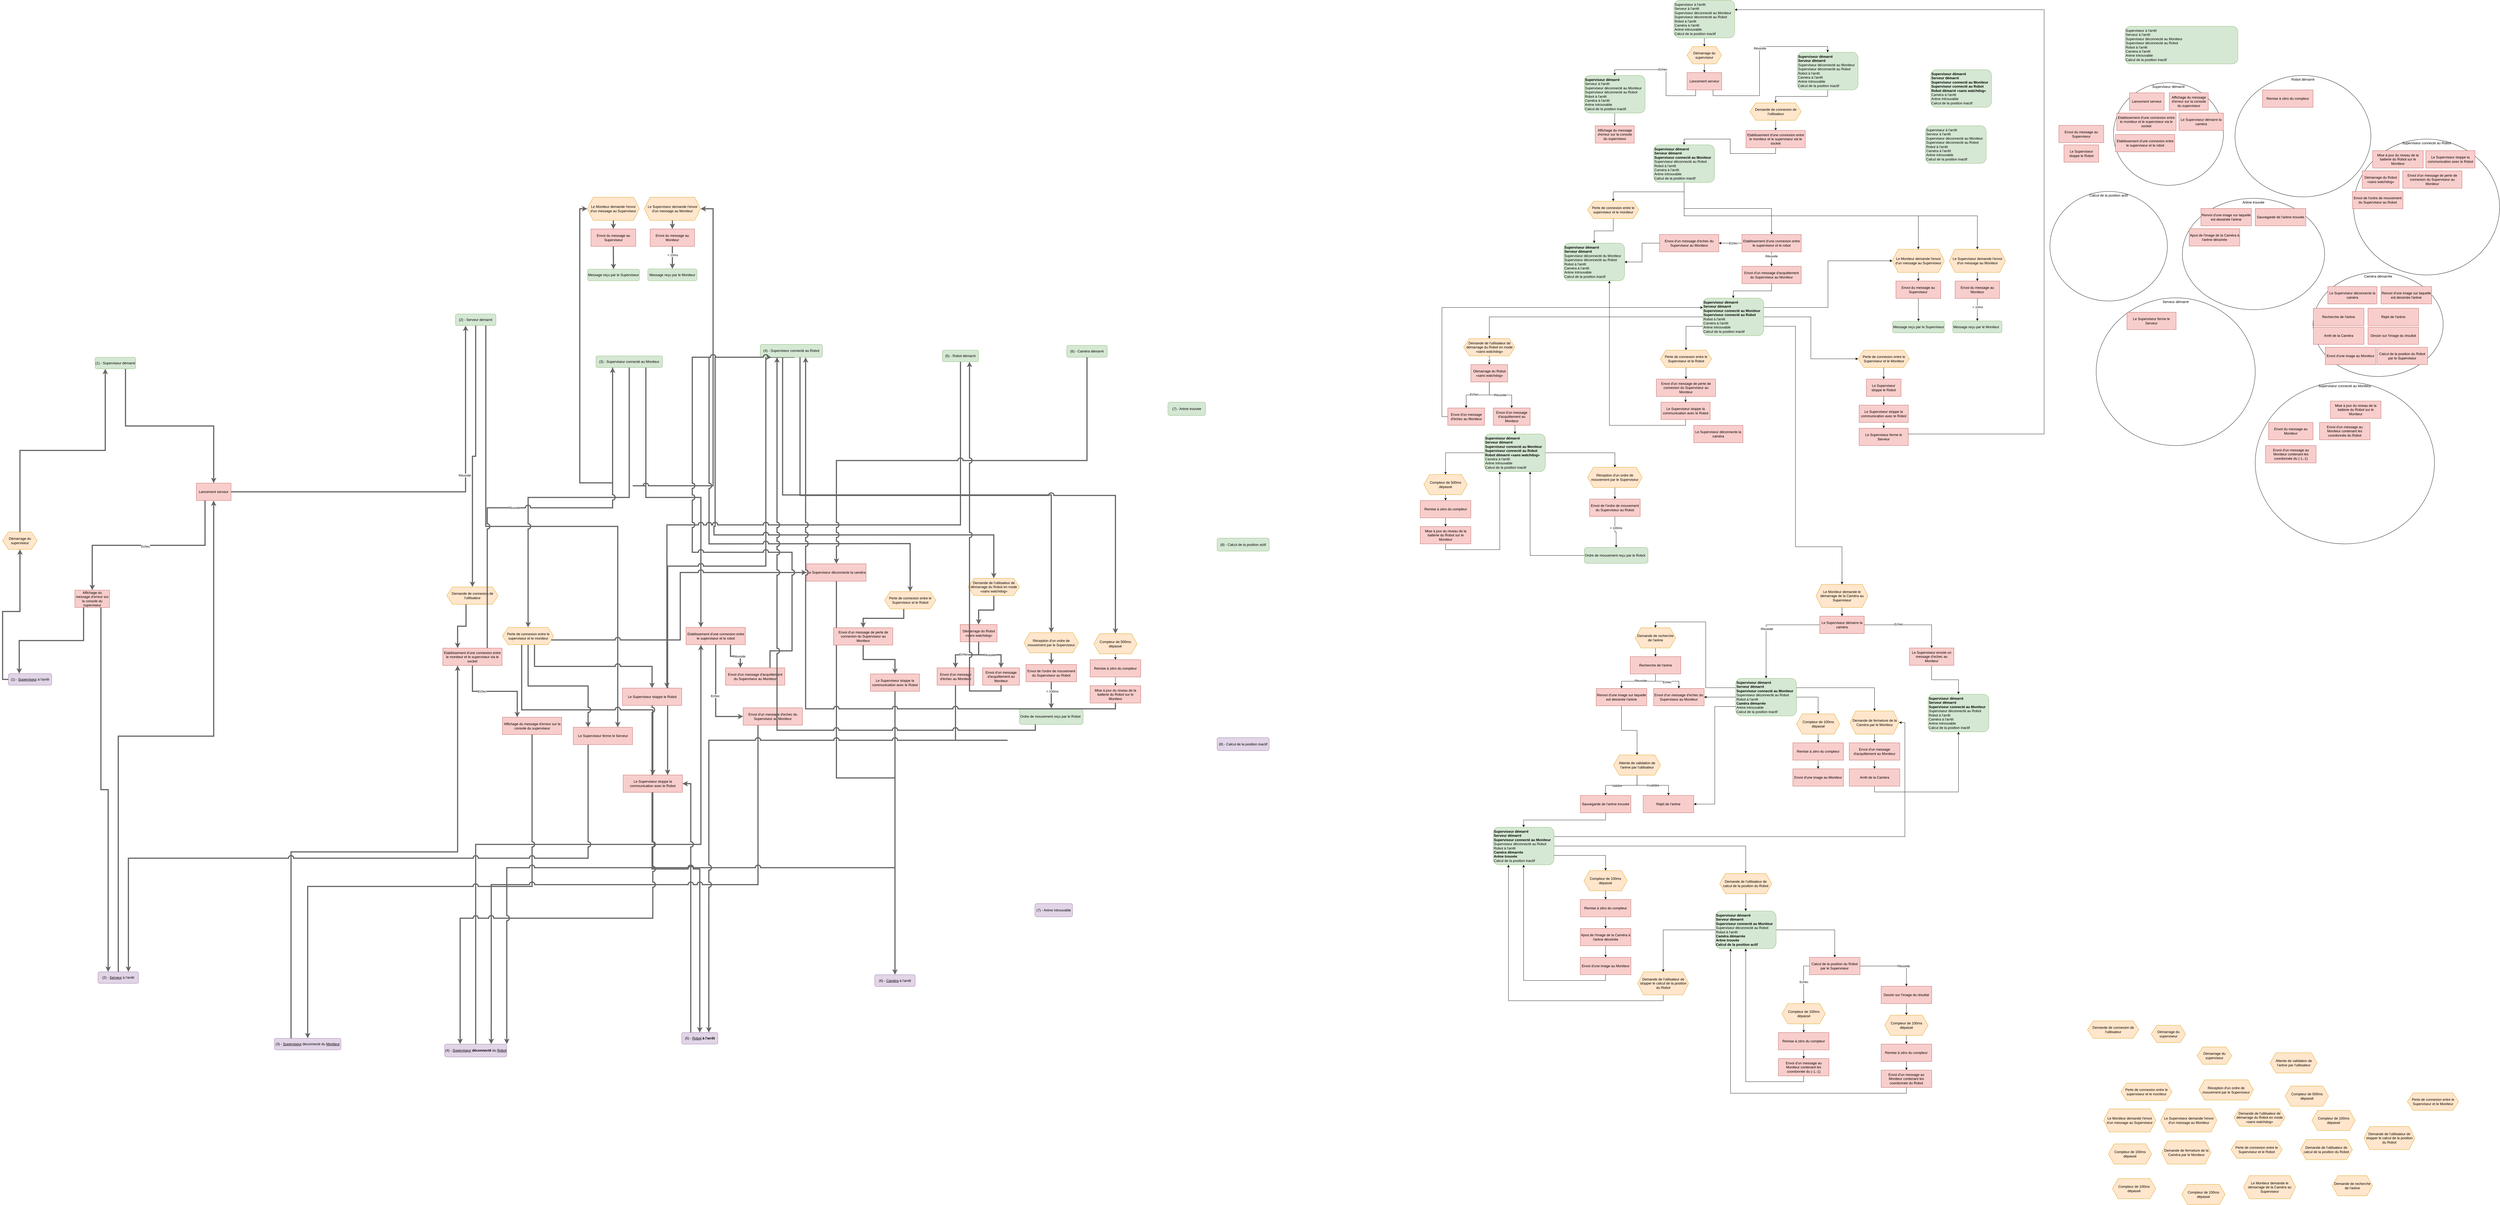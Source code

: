 <mxfile version="26.0.16">
  <diagram name="Page-1" id="XHTN5kzYnImK7OnvFEYw">
    <mxGraphModel dx="9886" dy="2389" grid="1" gridSize="10" guides="1" tooltips="1" connect="1" arrows="0" fold="1" page="1" pageScale="1" pageWidth="827" pageHeight="1169" math="0" shadow="0">
      <root>
        <mxCell id="0" />
        <mxCell id="1" parent="0" />
        <mxCell id="Qe1Y0xLzrqb8hRjtxMjF-5" style="edgeStyle=orthogonalEdgeStyle;rounded=0;orthogonalLoop=1;jettySize=auto;html=1;exitX=0.5;exitY=1;exitDx=0;exitDy=0;entryX=0.5;entryY=0;entryDx=0;entryDy=0;" parent="1" source="23mjy17fRcE4jYMLpG1k-12" target="Qe1Y0xLzrqb8hRjtxMjF-3" edge="1">
          <mxGeometry relative="1" as="geometry">
            <mxPoint x="295" y="230.0" as="sourcePoint" />
          </mxGeometry>
        </mxCell>
        <mxCell id="Qe1Y0xLzrqb8hRjtxMjF-6" style="edgeStyle=orthogonalEdgeStyle;rounded=0;orthogonalLoop=1;jettySize=auto;html=1;exitX=0.5;exitY=1;exitDx=0;exitDy=0;entryX=0.5;entryY=0;entryDx=0;entryDy=0;" parent="1" source="Qe1Y0xLzrqb8hRjtxMjF-3" target="Qe1Y0xLzrqb8hRjtxMjF-4" edge="1">
          <mxGeometry relative="1" as="geometry" />
        </mxCell>
        <mxCell id="Qe1Y0xLzrqb8hRjtxMjF-3" value="Démarrage du superviseur" style="shape=hexagon;perimeter=hexagonPerimeter2;whiteSpace=wrap;html=1;fixedSize=1;fillColor=#ffe6cc;strokeColor=#d79b00;" parent="1" vertex="1">
          <mxGeometry x="235" y="250" width="120" height="60" as="geometry" />
        </mxCell>
        <mxCell id="Qe1Y0xLzrqb8hRjtxMjF-9" style="edgeStyle=orthogonalEdgeStyle;rounded=0;orthogonalLoop=1;jettySize=auto;html=1;exitX=0.25;exitY=1;exitDx=0;exitDy=0;entryX=0.5;entryY=0;entryDx=0;entryDy=0;" parent="1" source="Qe1Y0xLzrqb8hRjtxMjF-4" target="23mjy17fRcE4jYMLpG1k-13" edge="1">
          <mxGeometry relative="1" as="geometry">
            <mxPoint x="205" y="470" as="targetPoint" />
          </mxGeometry>
        </mxCell>
        <mxCell id="Qe1Y0xLzrqb8hRjtxMjF-12" value="Echec" style="edgeLabel;html=1;align=center;verticalAlign=middle;resizable=0;points=[];" parent="Qe1Y0xLzrqb8hRjtxMjF-9" vertex="1" connectable="0">
          <mxGeometry x="0.092" y="-1" relative="1" as="geometry">
            <mxPoint as="offset" />
          </mxGeometry>
        </mxCell>
        <mxCell id="Qe1Y0xLzrqb8hRjtxMjF-11" style="edgeStyle=orthogonalEdgeStyle;rounded=0;orthogonalLoop=1;jettySize=auto;html=1;exitX=0.75;exitY=1;exitDx=0;exitDy=0;entryX=0.5;entryY=0;entryDx=0;entryDy=0;" parent="1" source="Qe1Y0xLzrqb8hRjtxMjF-4" target="23mjy17fRcE4jYMLpG1k-15" edge="1">
          <mxGeometry relative="1" as="geometry">
            <mxPoint x="395" y="470" as="targetPoint" />
          </mxGeometry>
        </mxCell>
        <mxCell id="Qe1Y0xLzrqb8hRjtxMjF-13" value="Réussite" style="edgeLabel;html=1;align=center;verticalAlign=middle;resizable=0;points=[];" parent="Qe1Y0xLzrqb8hRjtxMjF-11" vertex="1" connectable="0">
          <mxGeometry x="0.143" y="-1" relative="1" as="geometry">
            <mxPoint y="1" as="offset" />
          </mxGeometry>
        </mxCell>
        <mxCell id="Qe1Y0xLzrqb8hRjtxMjF-4" value="Lancement serveur" style="rounded=0;whiteSpace=wrap;html=1;fillColor=#f8cecc;strokeColor=#b85450;" parent="1" vertex="1">
          <mxGeometry x="235" y="340" width="120" height="60" as="geometry" />
        </mxCell>
        <mxCell id="Qe1Y0xLzrqb8hRjtxMjF-18" style="edgeStyle=orthogonalEdgeStyle;rounded=0;orthogonalLoop=1;jettySize=auto;html=1;exitX=0.5;exitY=1;exitDx=0;exitDy=0;entryX=0.5;entryY=0;entryDx=0;entryDy=0;" parent="1" source="23mjy17fRcE4jYMLpG1k-15" target="Qe1Y0xLzrqb8hRjtxMjF-16" edge="1">
          <mxGeometry relative="1" as="geometry">
            <mxPoint x="541.5" y="410" as="sourcePoint" />
          </mxGeometry>
        </mxCell>
        <mxCell id="Qe1Y0xLzrqb8hRjtxMjF-26" value="" style="edgeStyle=orthogonalEdgeStyle;rounded=0;orthogonalLoop=1;jettySize=auto;html=1;" parent="1" source="Qe1Y0xLzrqb8hRjtxMjF-16" target="Qe1Y0xLzrqb8hRjtxMjF-25" edge="1">
          <mxGeometry relative="1" as="geometry" />
        </mxCell>
        <mxCell id="Qe1Y0xLzrqb8hRjtxMjF-16" value="Demande de connexion de l&#39;utilisateur" style="shape=hexagon;perimeter=hexagonPerimeter2;whiteSpace=wrap;html=1;fixedSize=1;fillColor=#ffe6cc;strokeColor=#d79b00;" parent="1" vertex="1">
          <mxGeometry x="452.75" y="445" width="177.5" height="60" as="geometry" />
        </mxCell>
        <mxCell id="Qe1Y0xLzrqb8hRjtxMjF-33" style="edgeStyle=orthogonalEdgeStyle;rounded=0;orthogonalLoop=1;jettySize=auto;html=1;exitX=0.5;exitY=1;exitDx=0;exitDy=0;entryX=0.5;entryY=0;entryDx=0;entryDy=0;" parent="1" source="Qe1Y0xLzrqb8hRjtxMjF-25" target="23mjy17fRcE4jYMLpG1k-16" edge="1">
          <mxGeometry relative="1" as="geometry">
            <mxPoint x="395" y="770" as="targetPoint" />
          </mxGeometry>
        </mxCell>
        <mxCell id="Qe1Y0xLzrqb8hRjtxMjF-25" value="Etablissement d&#39;une connexion entre le moniteur et le superviseur via le socket" style="rounded=0;whiteSpace=wrap;html=1;fillColor=#f8cecc;strokeColor=#b85450;" parent="1" vertex="1">
          <mxGeometry x="439" y="540" width="205" height="60" as="geometry" />
        </mxCell>
        <mxCell id="Qe1Y0xLzrqb8hRjtxMjF-27" value="Affichage du message d&#39;erreur sur la console du superviseur" style="rounded=0;whiteSpace=wrap;html=1;fillColor=#f8cecc;strokeColor=#b85450;" parent="1" vertex="1">
          <mxGeometry x="-82.5" y="524" width="135" height="60" as="geometry" />
        </mxCell>
        <mxCell id="Qe1Y0xLzrqb8hRjtxMjF-38" style="edgeStyle=orthogonalEdgeStyle;rounded=0;orthogonalLoop=1;jettySize=auto;html=1;exitX=0.5;exitY=1;exitDx=0;exitDy=0;entryX=0.5;entryY=0;entryDx=0;entryDy=0;" parent="1" source="Qe1Y0xLzrqb8hRjtxMjF-36" target="Qe1Y0xLzrqb8hRjtxMjF-49" edge="1">
          <mxGeometry relative="1" as="geometry">
            <mxPoint x="565" y="1050" as="targetPoint" />
          </mxGeometry>
        </mxCell>
        <mxCell id="Qe1Y0xLzrqb8hRjtxMjF-45" value="Réussite" style="edgeLabel;html=1;align=center;verticalAlign=middle;resizable=0;points=[];" parent="Qe1Y0xLzrqb8hRjtxMjF-38" vertex="1" connectable="0">
          <mxGeometry x="-0.404" y="-1" relative="1" as="geometry">
            <mxPoint as="offset" />
          </mxGeometry>
        </mxCell>
        <mxCell id="Qe1Y0xLzrqb8hRjtxMjF-47" style="edgeStyle=orthogonalEdgeStyle;rounded=0;orthogonalLoop=1;jettySize=auto;html=1;exitX=0;exitY=0.5;exitDx=0;exitDy=0;entryX=1;entryY=0.5;entryDx=0;entryDy=0;" parent="1" source="Qe1Y0xLzrqb8hRjtxMjF-36" target="Qe1Y0xLzrqb8hRjtxMjF-50" edge="1">
          <mxGeometry relative="1" as="geometry" />
        </mxCell>
        <mxCell id="Qe1Y0xLzrqb8hRjtxMjF-48" value="Echec" style="edgeLabel;html=1;align=center;verticalAlign=middle;resizable=0;points=[];" parent="Qe1Y0xLzrqb8hRjtxMjF-47" vertex="1" connectable="0">
          <mxGeometry x="-0.241" relative="1" as="geometry">
            <mxPoint as="offset" />
          </mxGeometry>
        </mxCell>
        <mxCell id="Qe1Y0xLzrqb8hRjtxMjF-36" value="Etablissement d&#39;une connexion entre le superviseur et le robot" style="rounded=0;whiteSpace=wrap;html=1;fillColor=#f8cecc;strokeColor=#b85450;" parent="1" vertex="1">
          <mxGeometry x="425" y="900" width="205" height="60" as="geometry" />
        </mxCell>
        <mxCell id="Qe1Y0xLzrqb8hRjtxMjF-42" style="edgeStyle=orthogonalEdgeStyle;rounded=0;orthogonalLoop=1;jettySize=auto;html=1;exitX=0.5;exitY=1;exitDx=0;exitDy=0;entryX=0.5;entryY=0;entryDx=0;entryDy=0;" parent="1" source="Qe1Y0xLzrqb8hRjtxMjF-39" target="23mjy17fRcE4jYMLpG1k-21" edge="1">
          <mxGeometry relative="1" as="geometry">
            <mxPoint x="-20" y="880" as="targetPoint" />
          </mxGeometry>
        </mxCell>
        <mxCell id="Qe1Y0xLzrqb8hRjtxMjF-39" value="Perte de connexion entre le superviseur et le moniteur" style="shape=hexagon;perimeter=hexagonPerimeter2;whiteSpace=wrap;html=1;fixedSize=1;fillColor=#ffe6cc;strokeColor=#d79b00;" parent="1" vertex="1">
          <mxGeometry x="-108.75" y="785" width="177.5" height="60" as="geometry" />
        </mxCell>
        <mxCell id="23mjy17fRcE4jYMLpG1k-28" style="edgeStyle=orthogonalEdgeStyle;rounded=0;orthogonalLoop=1;jettySize=auto;html=1;exitX=0.5;exitY=1;exitDx=0;exitDy=0;entryX=0.5;entryY=0;entryDx=0;entryDy=0;" parent="1" source="Qe1Y0xLzrqb8hRjtxMjF-49" target="23mjy17fRcE4jYMLpG1k-27" edge="1">
          <mxGeometry relative="1" as="geometry" />
        </mxCell>
        <mxCell id="Qe1Y0xLzrqb8hRjtxMjF-49" value="Envoi d&#39;un message d&#39;acquittement du Superviseur au Moniteur" style="rounded=0;whiteSpace=wrap;html=1;fillColor=#f8cecc;strokeColor=#b85450;" parent="1" vertex="1">
          <mxGeometry x="425" y="1010" width="205" height="60" as="geometry" />
        </mxCell>
        <mxCell id="23mjy17fRcE4jYMLpG1k-22" style="edgeStyle=orthogonalEdgeStyle;rounded=0;orthogonalLoop=1;jettySize=auto;html=1;exitX=0;exitY=0.5;exitDx=0;exitDy=0;entryX=1;entryY=0.5;entryDx=0;entryDy=0;" parent="1" source="Qe1Y0xLzrqb8hRjtxMjF-50" target="23mjy17fRcE4jYMLpG1k-21" edge="1">
          <mxGeometry relative="1" as="geometry" />
        </mxCell>
        <mxCell id="Qe1Y0xLzrqb8hRjtxMjF-50" value="Envoi d&#39;un message d&#39;echec du Superviseur au Moniteur" style="rounded=0;whiteSpace=wrap;html=1;fillColor=#f8cecc;strokeColor=#b85450;" parent="1" vertex="1">
          <mxGeometry x="140" y="900" width="205" height="60" as="geometry" />
        </mxCell>
        <mxCell id="Qe1Y0xLzrqb8hRjtxMjF-57" style="edgeStyle=orthogonalEdgeStyle;rounded=0;orthogonalLoop=1;jettySize=auto;html=1;exitX=0.5;exitY=1;exitDx=0;exitDy=0;entryX=0.5;entryY=0;entryDx=0;entryDy=0;" parent="1" source="Qe1Y0xLzrqb8hRjtxMjF-54" target="Qe1Y0xLzrqb8hRjtxMjF-56" edge="1">
          <mxGeometry relative="1" as="geometry" />
        </mxCell>
        <mxCell id="Qe1Y0xLzrqb8hRjtxMjF-54" value="Perte de connexion entre le Superviseur et le Moniteur" style="shape=hexagon;perimeter=hexagonPerimeter2;whiteSpace=wrap;html=1;fixedSize=1;fillColor=#ffe6cc;strokeColor=#d79b00;" parent="1" vertex="1">
          <mxGeometry x="826.5" y="1300" width="177.5" height="60" as="geometry" />
        </mxCell>
        <mxCell id="Qe1Y0xLzrqb8hRjtxMjF-59" style="edgeStyle=orthogonalEdgeStyle;rounded=0;orthogonalLoop=1;jettySize=auto;html=1;exitX=0.5;exitY=1;exitDx=0;exitDy=0;entryX=0.5;entryY=0;entryDx=0;entryDy=0;" parent="1" source="Qe1Y0xLzrqb8hRjtxMjF-56" target="Qe1Y0xLzrqb8hRjtxMjF-58" edge="1">
          <mxGeometry relative="1" as="geometry" />
        </mxCell>
        <mxCell id="Qe1Y0xLzrqb8hRjtxMjF-56" value="Le Superviseur stoppe le Robot" style="rounded=0;whiteSpace=wrap;html=1;fillColor=#f8cecc;strokeColor=#b85450;" parent="1" vertex="1">
          <mxGeometry x="855.25" y="1400" width="120" height="60" as="geometry" />
        </mxCell>
        <mxCell id="Qe1Y0xLzrqb8hRjtxMjF-61" style="edgeStyle=orthogonalEdgeStyle;rounded=0;orthogonalLoop=1;jettySize=auto;html=1;exitX=0.5;exitY=1;exitDx=0;exitDy=0;entryX=0.5;entryY=0;entryDx=0;entryDy=0;" parent="1" source="Qe1Y0xLzrqb8hRjtxMjF-58" target="Qe1Y0xLzrqb8hRjtxMjF-60" edge="1">
          <mxGeometry relative="1" as="geometry" />
        </mxCell>
        <mxCell id="Qe1Y0xLzrqb8hRjtxMjF-58" value="Le Superviseur stoppe la communication avec le Robot" style="rounded=0;whiteSpace=wrap;html=1;fillColor=#f8cecc;strokeColor=#b85450;" parent="1" vertex="1">
          <mxGeometry x="830.25" y="1490" width="170" height="60" as="geometry" />
        </mxCell>
        <mxCell id="23mjy17fRcE4jYMLpG1k-84" style="edgeStyle=orthogonalEdgeStyle;rounded=0;orthogonalLoop=1;jettySize=auto;html=1;exitX=1;exitY=0.25;exitDx=0;exitDy=0;entryX=1;entryY=0.25;entryDx=0;entryDy=0;" parent="1" source="Qe1Y0xLzrqb8hRjtxMjF-60" target="23mjy17fRcE4jYMLpG1k-12" edge="1">
          <mxGeometry relative="1" as="geometry">
            <Array as="points">
              <mxPoint x="1000" y="1590" />
              <mxPoint x="1470" y="1590" />
              <mxPoint x="1470" y="123" />
            </Array>
          </mxGeometry>
        </mxCell>
        <mxCell id="Qe1Y0xLzrqb8hRjtxMjF-60" value="Le Superviseur ferme le Serveur" style="rounded=0;whiteSpace=wrap;html=1;fillColor=#f8cecc;strokeColor=#b85450;" parent="1" vertex="1">
          <mxGeometry x="830.25" y="1570" width="170" height="60" as="geometry" />
        </mxCell>
        <mxCell id="Qe1Y0xLzrqb8hRjtxMjF-62" value="Le Superviseur déconnecte la caméra" style="rounded=0;whiteSpace=wrap;html=1;fillColor=#f8cecc;strokeColor=#b85450;" parent="1" vertex="1">
          <mxGeometry x="258.45" y="1560" width="170" height="60" as="geometry" />
        </mxCell>
        <mxCell id="qMzfDePN9Y0MsexY5Q6C-4" style="edgeStyle=orthogonalEdgeStyle;rounded=0;orthogonalLoop=1;jettySize=auto;html=1;exitX=0.5;exitY=1;exitDx=0;exitDy=0;entryX=0.5;entryY=0;entryDx=0;entryDy=0;" parent="1" source="qMzfDePN9Y0MsexY5Q6C-1" target="qMzfDePN9Y0MsexY5Q6C-5" edge="1">
          <mxGeometry relative="1" as="geometry">
            <mxPoint x="162.5" y="1440" as="targetPoint" />
          </mxGeometry>
        </mxCell>
        <mxCell id="qMzfDePN9Y0MsexY5Q6C-1" value="Perte de connexion entre le Superviseur et le Robot" style="shape=hexagon;perimeter=hexagonPerimeter2;whiteSpace=wrap;html=1;fixedSize=1;fillColor=#ffe6cc;strokeColor=#d79b00;" parent="1" vertex="1">
          <mxGeometry x="142.75" y="1300" width="177.5" height="60" as="geometry" />
        </mxCell>
        <mxCell id="qMzfDePN9Y0MsexY5Q6C-7" style="edgeStyle=orthogonalEdgeStyle;rounded=0;orthogonalLoop=1;jettySize=auto;html=1;exitX=0.5;exitY=1;exitDx=0;exitDy=0;entryX=0.5;entryY=0;entryDx=0;entryDy=0;" parent="1" source="qMzfDePN9Y0MsexY5Q6C-5" target="qMzfDePN9Y0MsexY5Q6C-6" edge="1">
          <mxGeometry relative="1" as="geometry" />
        </mxCell>
        <mxCell id="qMzfDePN9Y0MsexY5Q6C-5" value="Envoi d&#39;un message de perte de connexion du Superviseur au Moniteur" style="rounded=0;whiteSpace=wrap;html=1;fillColor=#f8cecc;strokeColor=#b85450;" parent="1" vertex="1">
          <mxGeometry x="129" y="1400" width="205" height="60" as="geometry" />
        </mxCell>
        <mxCell id="23mjy17fRcE4jYMLpG1k-45" style="edgeStyle=orthogonalEdgeStyle;rounded=0;orthogonalLoop=1;jettySize=auto;html=1;exitX=0.5;exitY=1;exitDx=0;exitDy=0;entryX=0.75;entryY=1;entryDx=0;entryDy=0;" parent="1" source="qMzfDePN9Y0MsexY5Q6C-6" target="23mjy17fRcE4jYMLpG1k-21" edge="1">
          <mxGeometry relative="1" as="geometry" />
        </mxCell>
        <mxCell id="qMzfDePN9Y0MsexY5Q6C-6" value="Le Superviseur stoppe la communication avec le Robot" style="rounded=0;whiteSpace=wrap;html=1;fillColor=#f8cecc;strokeColor=#b85450;" parent="1" vertex="1">
          <mxGeometry x="145" y="1480" width="170" height="60" as="geometry" />
        </mxCell>
        <mxCell id="qMzfDePN9Y0MsexY5Q6C-13" value="d" style="edgeStyle=orthogonalEdgeStyle;rounded=0;orthogonalLoop=1;jettySize=auto;html=1;exitX=0.5;exitY=1;exitDx=0;exitDy=0;entryX=0.5;entryY=0;entryDx=0;entryDy=0;" parent="1" source="qMzfDePN9Y0MsexY5Q6C-9" target="qMzfDePN9Y0MsexY5Q6C-12" edge="1">
          <mxGeometry relative="1" as="geometry" />
        </mxCell>
        <mxCell id="qMzfDePN9Y0MsexY5Q6C-9" value="Demande de l&#39;utilisateur de démarrage du Robot en mode «sans watchdog»" style="shape=hexagon;perimeter=hexagonPerimeter2;whiteSpace=wrap;html=1;fixedSize=1;fillColor=#ffe6cc;strokeColor=#d79b00;" parent="1" vertex="1">
          <mxGeometry x="-537.5" y="1260" width="177.5" height="60" as="geometry" />
        </mxCell>
        <mxCell id="qMzfDePN9Y0MsexY5Q6C-16" style="edgeStyle=orthogonalEdgeStyle;rounded=0;orthogonalLoop=1;jettySize=auto;html=1;exitX=0.5;exitY=1;exitDx=0;exitDy=0;entryX=0.5;entryY=0;entryDx=0;entryDy=0;" parent="1" source="qMzfDePN9Y0MsexY5Q6C-12" target="qMzfDePN9Y0MsexY5Q6C-22" edge="1">
          <mxGeometry relative="1" as="geometry">
            <mxPoint x="-335" y="1530" as="targetPoint" />
          </mxGeometry>
        </mxCell>
        <mxCell id="qMzfDePN9Y0MsexY5Q6C-18" value="Réussite" style="edgeLabel;html=1;align=center;verticalAlign=middle;resizable=0;points=[];" parent="qMzfDePN9Y0MsexY5Q6C-16" vertex="1" connectable="0">
          <mxGeometry x="-0.259" y="4" relative="1" as="geometry">
            <mxPoint x="20" y="4" as="offset" />
          </mxGeometry>
        </mxCell>
        <mxCell id="qMzfDePN9Y0MsexY5Q6C-20" style="edgeStyle=orthogonalEdgeStyle;rounded=0;orthogonalLoop=1;jettySize=auto;html=1;exitX=0.5;exitY=1;exitDx=0;exitDy=0;entryX=0.5;entryY=0;entryDx=0;entryDy=0;" parent="1" source="qMzfDePN9Y0MsexY5Q6C-12" target="qMzfDePN9Y0MsexY5Q6C-19" edge="1">
          <mxGeometry relative="1" as="geometry" />
        </mxCell>
        <mxCell id="qMzfDePN9Y0MsexY5Q6C-21" value="Echec" style="edgeLabel;html=1;align=center;verticalAlign=middle;resizable=0;points=[];" parent="qMzfDePN9Y0MsexY5Q6C-20" vertex="1" connectable="0">
          <mxGeometry x="0.147" y="-2" relative="1" as="geometry">
            <mxPoint as="offset" />
          </mxGeometry>
        </mxCell>
        <mxCell id="qMzfDePN9Y0MsexY5Q6C-12" value="Démarrage du Robot «sans watchdog»" style="rounded=0;whiteSpace=wrap;html=1;fillColor=#f8cecc;strokeColor=#b85450;" parent="1" vertex="1">
          <mxGeometry x="-512.5" y="1350" width="127.5" height="60" as="geometry" />
        </mxCell>
        <mxCell id="23mjy17fRcE4jYMLpG1k-34" style="edgeStyle=orthogonalEdgeStyle;rounded=0;orthogonalLoop=1;jettySize=auto;html=1;exitX=0;exitY=0.5;exitDx=0;exitDy=0;entryX=0;entryY=0.25;entryDx=0;entryDy=0;" parent="1" source="qMzfDePN9Y0MsexY5Q6C-19" target="23mjy17fRcE4jYMLpG1k-27" edge="1">
          <mxGeometry relative="1" as="geometry" />
        </mxCell>
        <mxCell id="qMzfDePN9Y0MsexY5Q6C-19" value="Envoi d&#39;un message d&#39;échec au Moniteur" style="rounded=0;whiteSpace=wrap;html=1;fillColor=#f8cecc;strokeColor=#b85450;" parent="1" vertex="1">
          <mxGeometry x="-592.5" y="1500" width="127.5" height="60" as="geometry" />
        </mxCell>
        <mxCell id="23mjy17fRcE4jYMLpG1k-35" style="edgeStyle=orthogonalEdgeStyle;rounded=0;orthogonalLoop=1;jettySize=auto;html=1;exitX=0.5;exitY=1;exitDx=0;exitDy=0;entryX=0.5;entryY=0;entryDx=0;entryDy=0;" parent="1" source="qMzfDePN9Y0MsexY5Q6C-22" target="23mjy17fRcE4jYMLpG1k-33" edge="1">
          <mxGeometry relative="1" as="geometry" />
        </mxCell>
        <mxCell id="qMzfDePN9Y0MsexY5Q6C-22" value="Envoi d&#39;un message d&#39;acquittement au Moniteur" style="rounded=0;whiteSpace=wrap;html=1;fillColor=#f8cecc;strokeColor=#b85450;" parent="1" vertex="1">
          <mxGeometry x="-435" y="1500" width="127.5" height="60" as="geometry" />
        </mxCell>
        <mxCell id="qMzfDePN9Y0MsexY5Q6C-34" style="edgeStyle=orthogonalEdgeStyle;rounded=0;orthogonalLoop=1;jettySize=auto;html=1;exitX=0.5;exitY=1;exitDx=0;exitDy=0;entryX=0.5;entryY=0;entryDx=0;entryDy=0;" parent="1" source="qMzfDePN9Y0MsexY5Q6C-27" target="qMzfDePN9Y0MsexY5Q6C-33" edge="1">
          <mxGeometry relative="1" as="geometry" />
        </mxCell>
        <mxCell id="qMzfDePN9Y0MsexY5Q6C-27" value="Réception d&#39;un ordre de mouvement par le Superviseur" style="shape=hexagon;perimeter=hexagonPerimeter2;whiteSpace=wrap;html=1;fixedSize=1;fillColor=#ffe6cc;strokeColor=#d79b00;" parent="1" vertex="1">
          <mxGeometry x="-108.75" y="1705" width="188.75" height="70" as="geometry" />
        </mxCell>
        <mxCell id="23mjy17fRcE4jYMLpG1k-39" style="edgeStyle=orthogonalEdgeStyle;rounded=0;orthogonalLoop=1;jettySize=auto;html=1;exitX=0.5;exitY=1;exitDx=0;exitDy=0;entryX=0.5;entryY=0;entryDx=0;entryDy=0;" parent="1" source="qMzfDePN9Y0MsexY5Q6C-33" target="23mjy17fRcE4jYMLpG1k-37" edge="1">
          <mxGeometry relative="1" as="geometry" />
        </mxCell>
        <mxCell id="23mjy17fRcE4jYMLpG1k-40" value="&amp;lt; 100ms" style="edgeLabel;html=1;align=center;verticalAlign=middle;resizable=0;points=[];" parent="23mjy17fRcE4jYMLpG1k-39" vertex="1" connectable="0">
          <mxGeometry x="-0.287" y="3" relative="1" as="geometry">
            <mxPoint as="offset" />
          </mxGeometry>
        </mxCell>
        <mxCell id="qMzfDePN9Y0MsexY5Q6C-33" value="Envoi de l&#39;ordre de mouvement du Superviseur au Robot" style="rounded=0;whiteSpace=wrap;html=1;fillColor=#f8cecc;strokeColor=#b85450;" parent="1" vertex="1">
          <mxGeometry x="-101.88" y="1815" width="175" height="60" as="geometry" />
        </mxCell>
        <mxCell id="qMzfDePN9Y0MsexY5Q6C-42" style="edgeStyle=orthogonalEdgeStyle;rounded=0;orthogonalLoop=1;jettySize=auto;html=1;exitX=0.5;exitY=1;exitDx=0;exitDy=0;entryX=0.5;entryY=0;entryDx=0;entryDy=0;" parent="1" source="qMzfDePN9Y0MsexY5Q6C-40" target="qMzfDePN9Y0MsexY5Q6C-41" edge="1">
          <mxGeometry relative="1" as="geometry" />
        </mxCell>
        <mxCell id="qMzfDePN9Y0MsexY5Q6C-40" value="Compteur de 500ms dépassé" style="shape=hexagon;perimeter=hexagonPerimeter2;whiteSpace=wrap;html=1;fixedSize=1;fillColor=#ffe6cc;strokeColor=#d79b00;" parent="1" vertex="1">
          <mxGeometry x="-675" y="1730" width="150" height="70" as="geometry" />
        </mxCell>
        <mxCell id="qMzfDePN9Y0MsexY5Q6C-44" style="edgeStyle=orthogonalEdgeStyle;rounded=0;orthogonalLoop=1;jettySize=auto;html=1;exitX=0.5;exitY=1;exitDx=0;exitDy=0;entryX=0.5;entryY=0;entryDx=0;entryDy=0;" parent="1" source="qMzfDePN9Y0MsexY5Q6C-41" target="qMzfDePN9Y0MsexY5Q6C-43" edge="1">
          <mxGeometry relative="1" as="geometry" />
        </mxCell>
        <mxCell id="qMzfDePN9Y0MsexY5Q6C-41" value="Remise à zéro du compteur" style="rounded=0;whiteSpace=wrap;html=1;fillColor=#f8cecc;strokeColor=#b85450;" parent="1" vertex="1">
          <mxGeometry x="-687.5" y="1820" width="175" height="60" as="geometry" />
        </mxCell>
        <mxCell id="23mjy17fRcE4jYMLpG1k-44" style="edgeStyle=orthogonalEdgeStyle;rounded=0;orthogonalLoop=1;jettySize=auto;html=1;exitX=0.5;exitY=1;exitDx=0;exitDy=0;entryX=0.25;entryY=1;entryDx=0;entryDy=0;" parent="1" source="qMzfDePN9Y0MsexY5Q6C-43" target="23mjy17fRcE4jYMLpG1k-33" edge="1">
          <mxGeometry relative="1" as="geometry" />
        </mxCell>
        <mxCell id="qMzfDePN9Y0MsexY5Q6C-43" value="Mise à jour du niveau de la batterie du Robot sur le Moniteur" style="rounded=0;whiteSpace=wrap;html=1;fillColor=#f8cecc;strokeColor=#b85450;" parent="1" vertex="1">
          <mxGeometry x="-687.5" y="1910" width="175" height="60" as="geometry" />
        </mxCell>
        <mxCell id="qMzfDePN9Y0MsexY5Q6C-47" style="edgeStyle=orthogonalEdgeStyle;rounded=0;orthogonalLoop=1;jettySize=auto;html=1;exitX=0.5;exitY=1;exitDx=0;exitDy=0;entryX=0.5;entryY=0;entryDx=0;entryDy=0;" parent="1" source="qMzfDePN9Y0MsexY5Q6C-49" target="23mjy17fRcE4jYMLpG1k-25" edge="1">
          <mxGeometry relative="1" as="geometry">
            <mxPoint x="1241.7" y="1180" as="targetPoint" />
          </mxGeometry>
        </mxCell>
        <mxCell id="qMzfDePN9Y0MsexY5Q6C-48" value="&amp;lt; 10ms" style="edgeLabel;html=1;align=center;verticalAlign=middle;resizable=0;points=[];" parent="qMzfDePN9Y0MsexY5Q6C-47" vertex="1" connectable="0">
          <mxGeometry x="-0.231" y="1" relative="1" as="geometry">
            <mxPoint as="offset" />
          </mxGeometry>
        </mxCell>
        <mxCell id="qMzfDePN9Y0MsexY5Q6C-49" value="Envoi du message au Moniteur" style="rounded=0;whiteSpace=wrap;html=1;fillColor=#f8cecc;strokeColor=#b85450;" parent="1" vertex="1">
          <mxGeometry x="1162.2" y="1061" width="153.75" height="60" as="geometry" />
        </mxCell>
        <mxCell id="qMzfDePN9Y0MsexY5Q6C-51" style="edgeStyle=orthogonalEdgeStyle;rounded=0;orthogonalLoop=1;jettySize=auto;html=1;exitX=0.5;exitY=1;exitDx=0;exitDy=0;entryX=0.5;entryY=0;entryDx=0;entryDy=0;" parent="1" source="qMzfDePN9Y0MsexY5Q6C-52" target="23mjy17fRcE4jYMLpG1k-24" edge="1">
          <mxGeometry relative="1" as="geometry">
            <mxPoint x="1034.95" y="1171" as="targetPoint" />
          </mxGeometry>
        </mxCell>
        <mxCell id="qMzfDePN9Y0MsexY5Q6C-52" value="Envoi du message au Superviseur" style="rounded=0;whiteSpace=wrap;html=1;fillColor=#f8cecc;strokeColor=#b85450;" parent="1" vertex="1">
          <mxGeometry x="957.45" y="1061" width="155" height="60" as="geometry" />
        </mxCell>
        <mxCell id="qMzfDePN9Y0MsexY5Q6C-60" style="edgeStyle=orthogonalEdgeStyle;rounded=0;orthogonalLoop=1;jettySize=auto;html=1;exitX=0.5;exitY=1;exitDx=0;exitDy=0;entryX=0.5;entryY=0;entryDx=0;entryDy=0;" parent="1" source="qMzfDePN9Y0MsexY5Q6C-56" target="qMzfDePN9Y0MsexY5Q6C-52" edge="1">
          <mxGeometry relative="1" as="geometry" />
        </mxCell>
        <mxCell id="qMzfDePN9Y0MsexY5Q6C-56" value="Le Moniteur demande l&#39;envoi d&#39;un message au Superviseur" style="shape=hexagon;perimeter=hexagonPerimeter2;whiteSpace=wrap;html=1;fixedSize=1;fillColor=#ffe6cc;strokeColor=#d79b00;" parent="1" vertex="1">
          <mxGeometry x="944.95" y="951" width="180" height="80" as="geometry" />
        </mxCell>
        <mxCell id="qMzfDePN9Y0MsexY5Q6C-61" style="edgeStyle=orthogonalEdgeStyle;rounded=0;orthogonalLoop=1;jettySize=auto;html=1;exitX=0.5;exitY=1;exitDx=0;exitDy=0;entryX=0.5;entryY=0;entryDx=0;entryDy=0;" parent="1" source="qMzfDePN9Y0MsexY5Q6C-57" target="qMzfDePN9Y0MsexY5Q6C-49" edge="1">
          <mxGeometry relative="1" as="geometry" />
        </mxCell>
        <mxCell id="qMzfDePN9Y0MsexY5Q6C-57" value="Le Superviseur demande l&#39;envoi d&#39;un message au Moniteur" style="shape=hexagon;perimeter=hexagonPerimeter2;whiteSpace=wrap;html=1;fixedSize=1;fillColor=#ffe6cc;strokeColor=#d79b00;" parent="1" vertex="1">
          <mxGeometry x="1141.76" y="951" width="194.62" height="80" as="geometry" />
        </mxCell>
        <mxCell id="qMzfDePN9Y0MsexY5Q6C-66" style="edgeStyle=orthogonalEdgeStyle;rounded=0;orthogonalLoop=1;jettySize=auto;html=1;exitX=0.5;exitY=1;exitDx=0;exitDy=0;entryX=0.5;entryY=0;entryDx=0;entryDy=0;" parent="1" source="qMzfDePN9Y0MsexY5Q6C-63" target="qMzfDePN9Y0MsexY5Q6C-65" edge="1">
          <mxGeometry relative="1" as="geometry" />
        </mxCell>
        <mxCell id="qMzfDePN9Y0MsexY5Q6C-63" value="Le Moniteur demande le démarrage de la Caméra au Superviseur" style="shape=hexagon;perimeter=hexagonPerimeter2;whiteSpace=wrap;html=1;fixedSize=1;fillColor=#ffe6cc;strokeColor=#d79b00;" parent="1" vertex="1">
          <mxGeometry x="681" y="2110" width="180" height="80" as="geometry" />
        </mxCell>
        <mxCell id="23mjy17fRcE4jYMLpG1k-75" style="edgeStyle=orthogonalEdgeStyle;rounded=0;orthogonalLoop=1;jettySize=auto;html=1;exitX=0;exitY=0.5;exitDx=0;exitDy=0;entryX=0.5;entryY=0;entryDx=0;entryDy=0;" parent="1" source="qMzfDePN9Y0MsexY5Q6C-65" target="23mjy17fRcE4jYMLpG1k-74" edge="1">
          <mxGeometry relative="1" as="geometry" />
        </mxCell>
        <mxCell id="23mjy17fRcE4jYMLpG1k-76" value="Réussite" style="edgeLabel;html=1;align=center;verticalAlign=middle;resizable=0;points=[];" parent="23mjy17fRcE4jYMLpG1k-75" vertex="1" connectable="0">
          <mxGeometry x="0.076" y="2" relative="1" as="geometry">
            <mxPoint as="offset" />
          </mxGeometry>
        </mxCell>
        <mxCell id="23mjy17fRcE4jYMLpG1k-77" style="edgeStyle=orthogonalEdgeStyle;rounded=0;orthogonalLoop=1;jettySize=auto;html=1;exitX=1;exitY=0.5;exitDx=0;exitDy=0;entryX=0.5;entryY=0;entryDx=0;entryDy=0;" parent="1" source="qMzfDePN9Y0MsexY5Q6C-65" target="qMzfDePN9Y0MsexY5Q6C-67" edge="1">
          <mxGeometry relative="1" as="geometry" />
        </mxCell>
        <mxCell id="23mjy17fRcE4jYMLpG1k-78" value="Echec" style="edgeLabel;html=1;align=center;verticalAlign=middle;resizable=0;points=[];" parent="23mjy17fRcE4jYMLpG1k-77" vertex="1" connectable="0">
          <mxGeometry x="-0.243" y="2" relative="1" as="geometry">
            <mxPoint as="offset" />
          </mxGeometry>
        </mxCell>
        <mxCell id="qMzfDePN9Y0MsexY5Q6C-65" value="Le Superviseur démarre la caméra" style="rounded=0;whiteSpace=wrap;html=1;fillColor=#f8cecc;strokeColor=#b85450;" parent="1" vertex="1">
          <mxGeometry x="694.13" y="2220" width="153.75" height="60" as="geometry" />
        </mxCell>
        <mxCell id="qMzfDePN9Y0MsexY5Q6C-74" style="edgeStyle=orthogonalEdgeStyle;rounded=0;orthogonalLoop=1;jettySize=auto;html=1;exitX=0.5;exitY=1;exitDx=0;exitDy=0;entryX=0.5;entryY=0;entryDx=0;entryDy=0;" parent="1" source="qMzfDePN9Y0MsexY5Q6C-67" target="23mjy17fRcE4jYMLpG1k-71" edge="1">
          <mxGeometry relative="1" as="geometry">
            <mxPoint x="1081" y="2430" as="targetPoint" />
          </mxGeometry>
        </mxCell>
        <mxCell id="qMzfDePN9Y0MsexY5Q6C-67" value="Le Superviseur envoie un message d&#39;echec au Moniteur" style="rounded=0;whiteSpace=wrap;html=1;fillColor=#f8cecc;strokeColor=#b85450;" parent="1" vertex="1">
          <mxGeometry x="1004.12" y="2330" width="153.75" height="60" as="geometry" />
        </mxCell>
        <mxCell id="qMzfDePN9Y0MsexY5Q6C-84" style="edgeStyle=orthogonalEdgeStyle;rounded=0;orthogonalLoop=1;jettySize=auto;html=1;exitX=0.5;exitY=1;exitDx=0;exitDy=0;entryX=0.5;entryY=0;entryDx=0;entryDy=0;" parent="1" source="qMzfDePN9Y0MsexY5Q6C-81" target="qMzfDePN9Y0MsexY5Q6C-83" edge="1">
          <mxGeometry relative="1" as="geometry" />
        </mxCell>
        <mxCell id="qMzfDePN9Y0MsexY5Q6C-81" value="Compteur de 100ms dépassé" style="shape=hexagon;perimeter=hexagonPerimeter2;whiteSpace=wrap;html=1;fixedSize=1;fillColor=#ffe6cc;strokeColor=#d79b00;" parent="1" vertex="1">
          <mxGeometry x="613.5" y="2558" width="150" height="70" as="geometry" />
        </mxCell>
        <mxCell id="qMzfDePN9Y0MsexY5Q6C-86" style="edgeStyle=orthogonalEdgeStyle;rounded=0;orthogonalLoop=1;jettySize=auto;html=1;exitX=0.5;exitY=1;exitDx=0;exitDy=0;entryX=0.5;entryY=0;entryDx=0;entryDy=0;" parent="1" source="qMzfDePN9Y0MsexY5Q6C-83" target="qMzfDePN9Y0MsexY5Q6C-85" edge="1">
          <mxGeometry relative="1" as="geometry" />
        </mxCell>
        <mxCell id="qMzfDePN9Y0MsexY5Q6C-83" value="Remise à zéro du compteur" style="rounded=0;whiteSpace=wrap;html=1;fillColor=#f8cecc;strokeColor=#b85450;" parent="1" vertex="1">
          <mxGeometry x="601" y="2658" width="175" height="60" as="geometry" />
        </mxCell>
        <mxCell id="qMzfDePN9Y0MsexY5Q6C-85" value="Envoi d&#39;une image au Moniteur" style="rounded=0;whiteSpace=wrap;html=1;fillColor=#f8cecc;strokeColor=#b85450;" parent="1" vertex="1">
          <mxGeometry x="601" y="2748" width="175" height="60" as="geometry" />
        </mxCell>
        <mxCell id="qMzfDePN9Y0MsexY5Q6C-91" style="edgeStyle=orthogonalEdgeStyle;rounded=0;orthogonalLoop=1;jettySize=auto;html=1;exitX=0.5;exitY=1;exitDx=0;exitDy=0;entryX=0.5;entryY=0;entryDx=0;entryDy=0;" parent="1" source="qMzfDePN9Y0MsexY5Q6C-88" target="qMzfDePN9Y0MsexY5Q6C-90" edge="1">
          <mxGeometry relative="1" as="geometry" />
        </mxCell>
        <mxCell id="qMzfDePN9Y0MsexY5Q6C-88" value="Demande de fermeture de la Caméra par le Moniteur" style="shape=hexagon;perimeter=hexagonPerimeter2;whiteSpace=wrap;html=1;fixedSize=1;fillColor=#ffe6cc;strokeColor=#d79b00;" parent="1" vertex="1">
          <mxGeometry x="798.5" y="2548" width="170" height="80" as="geometry" />
        </mxCell>
        <mxCell id="qMzfDePN9Y0MsexY5Q6C-93" style="edgeStyle=orthogonalEdgeStyle;rounded=0;orthogonalLoop=1;jettySize=auto;html=1;exitX=0.5;exitY=1;exitDx=0;exitDy=0;entryX=0.5;entryY=0;entryDx=0;entryDy=0;" parent="1" source="qMzfDePN9Y0MsexY5Q6C-90" target="qMzfDePN9Y0MsexY5Q6C-92" edge="1">
          <mxGeometry relative="1" as="geometry" />
        </mxCell>
        <mxCell id="qMzfDePN9Y0MsexY5Q6C-90" value="Envoi d&#39;un message d&#39;acquittement au Moniteur" style="rounded=0;whiteSpace=wrap;html=1;fillColor=#f8cecc;strokeColor=#b85450;" parent="1" vertex="1">
          <mxGeometry x="796" y="2658" width="175" height="60" as="geometry" />
        </mxCell>
        <mxCell id="qMzfDePN9Y0MsexY5Q6C-94" style="edgeStyle=orthogonalEdgeStyle;rounded=0;orthogonalLoop=1;jettySize=auto;html=1;exitX=0.5;exitY=1;exitDx=0;exitDy=0;entryX=0.5;entryY=1;entryDx=0;entryDy=0;" parent="1" source="qMzfDePN9Y0MsexY5Q6C-92" target="23mjy17fRcE4jYMLpG1k-71" edge="1">
          <mxGeometry relative="1" as="geometry">
            <mxPoint x="971" y="2480" as="targetPoint" />
          </mxGeometry>
        </mxCell>
        <mxCell id="qMzfDePN9Y0MsexY5Q6C-92" value="Arrêt de la Caméra" style="rounded=0;whiteSpace=wrap;html=1;fillColor=#f8cecc;strokeColor=#b85450;" parent="1" vertex="1">
          <mxGeometry x="796" y="2748" width="175" height="60" as="geometry" />
        </mxCell>
        <mxCell id="qMzfDePN9Y0MsexY5Q6C-100" style="edgeStyle=orthogonalEdgeStyle;rounded=0;orthogonalLoop=1;jettySize=auto;html=1;exitX=0.5;exitY=1;exitDx=0;exitDy=0;entryX=0.5;entryY=0;entryDx=0;entryDy=0;" parent="1" source="qMzfDePN9Y0MsexY5Q6C-97" target="qMzfDePN9Y0MsexY5Q6C-99" edge="1">
          <mxGeometry relative="1" as="geometry" />
        </mxCell>
        <mxCell id="qMzfDePN9Y0MsexY5Q6C-97" value="Demande de recherche de l&#39;arène" style="shape=hexagon;perimeter=hexagonPerimeter2;whiteSpace=wrap;html=1;fixedSize=1;fillColor=#ffe6cc;strokeColor=#d79b00;" parent="1" vertex="1">
          <mxGeometry x="56" y="2260" width="140" height="70" as="geometry" />
        </mxCell>
        <mxCell id="qMzfDePN9Y0MsexY5Q6C-102" style="edgeStyle=orthogonalEdgeStyle;rounded=0;orthogonalLoop=1;jettySize=auto;html=1;exitX=0.5;exitY=1;exitDx=0;exitDy=0;entryX=0.5;entryY=0;entryDx=0;entryDy=0;" parent="1" source="qMzfDePN9Y0MsexY5Q6C-99" target="qMzfDePN9Y0MsexY5Q6C-101" edge="1">
          <mxGeometry relative="1" as="geometry" />
        </mxCell>
        <mxCell id="qMzfDePN9Y0MsexY5Q6C-103" value="Réussite" style="edgeLabel;html=1;align=center;verticalAlign=middle;resizable=0;points=[];" parent="qMzfDePN9Y0MsexY5Q6C-102" vertex="1" connectable="0">
          <mxGeometry x="-0.093" y="-2" relative="1" as="geometry">
            <mxPoint as="offset" />
          </mxGeometry>
        </mxCell>
        <mxCell id="qMzfDePN9Y0MsexY5Q6C-105" style="edgeStyle=orthogonalEdgeStyle;rounded=0;orthogonalLoop=1;jettySize=auto;html=1;exitX=0.5;exitY=1;exitDx=0;exitDy=0;entryX=0.5;entryY=0;entryDx=0;entryDy=0;" parent="1" source="qMzfDePN9Y0MsexY5Q6C-99" target="qMzfDePN9Y0MsexY5Q6C-104" edge="1">
          <mxGeometry relative="1" as="geometry" />
        </mxCell>
        <mxCell id="qMzfDePN9Y0MsexY5Q6C-106" value="Echec" style="edgeLabel;html=1;align=center;verticalAlign=middle;resizable=0;points=[];" parent="qMzfDePN9Y0MsexY5Q6C-105" vertex="1" connectable="0">
          <mxGeometry x="-0.017" y="-3" relative="1" as="geometry">
            <mxPoint as="offset" />
          </mxGeometry>
        </mxCell>
        <mxCell id="qMzfDePN9Y0MsexY5Q6C-99" value="Recherche de l&#39;arène" style="rounded=0;whiteSpace=wrap;html=1;fillColor=#f8cecc;strokeColor=#b85450;" parent="1" vertex="1">
          <mxGeometry x="38.5" y="2360" width="175" height="60" as="geometry" />
        </mxCell>
        <mxCell id="qMzfDePN9Y0MsexY5Q6C-117" style="edgeStyle=orthogonalEdgeStyle;rounded=0;orthogonalLoop=1;jettySize=auto;html=1;exitX=0.5;exitY=1;exitDx=0;exitDy=0;entryX=0.5;entryY=0;entryDx=0;entryDy=0;" parent="1" source="qMzfDePN9Y0MsexY5Q6C-101" target="qMzfDePN9Y0MsexY5Q6C-107" edge="1">
          <mxGeometry relative="1" as="geometry" />
        </mxCell>
        <mxCell id="qMzfDePN9Y0MsexY5Q6C-101" value="Renvoi d&#39;une image sur laquelle est dessinée l&#39;arène" style="rounded=0;whiteSpace=wrap;html=1;fillColor=#f8cecc;strokeColor=#b85450;" parent="1" vertex="1">
          <mxGeometry x="-79" y="2470" width="175" height="60" as="geometry" />
        </mxCell>
        <mxCell id="qMzfDePN9Y0MsexY5Q6C-104" value="Envoi d&#39;un message d&#39;echec du Superviseur au Moniteur" style="rounded=0;whiteSpace=wrap;html=1;fillColor=#f8cecc;strokeColor=#b85450;" parent="1" vertex="1">
          <mxGeometry x="119.37" y="2470" width="175" height="60" as="geometry" />
        </mxCell>
        <mxCell id="qMzfDePN9Y0MsexY5Q6C-111" style="edgeStyle=orthogonalEdgeStyle;rounded=0;orthogonalLoop=1;jettySize=auto;html=1;exitX=0.5;exitY=1;exitDx=0;exitDy=0;entryX=0.5;entryY=0;entryDx=0;entryDy=0;" parent="1" source="qMzfDePN9Y0MsexY5Q6C-107" target="qMzfDePN9Y0MsexY5Q6C-110" edge="1">
          <mxGeometry relative="1" as="geometry" />
        </mxCell>
        <mxCell id="qMzfDePN9Y0MsexY5Q6C-114" value="Validée" style="edgeLabel;html=1;align=center;verticalAlign=middle;resizable=0;points=[];" parent="qMzfDePN9Y0MsexY5Q6C-111" vertex="1" connectable="0">
          <mxGeometry x="0.162" y="1" relative="1" as="geometry">
            <mxPoint as="offset" />
          </mxGeometry>
        </mxCell>
        <mxCell id="qMzfDePN9Y0MsexY5Q6C-113" style="edgeStyle=orthogonalEdgeStyle;rounded=0;orthogonalLoop=1;jettySize=auto;html=1;exitX=0.5;exitY=1;exitDx=0;exitDy=0;entryX=0.5;entryY=0;entryDx=0;entryDy=0;" parent="1" source="qMzfDePN9Y0MsexY5Q6C-107" target="qMzfDePN9Y0MsexY5Q6C-112" edge="1">
          <mxGeometry relative="1" as="geometry" />
        </mxCell>
        <mxCell id="qMzfDePN9Y0MsexY5Q6C-115" value="Invalidée" style="edgeLabel;html=1;align=center;verticalAlign=middle;resizable=0;points=[];" parent="qMzfDePN9Y0MsexY5Q6C-113" vertex="1" connectable="0">
          <mxGeometry x="0.013" relative="1" as="geometry">
            <mxPoint x="-1" as="offset" />
          </mxGeometry>
        </mxCell>
        <mxCell id="qMzfDePN9Y0MsexY5Q6C-107" value="Attente de validation de l&#39;arène par l&#39;utilisateur" style="shape=hexagon;perimeter=hexagonPerimeter2;whiteSpace=wrap;html=1;fixedSize=1;fillColor=#ffe6cc;strokeColor=#d79b00;" parent="1" vertex="1">
          <mxGeometry x="-19.05" y="2700" width="162.5" height="70" as="geometry" />
        </mxCell>
        <mxCell id="23mjy17fRcE4jYMLpG1k-48" style="edgeStyle=orthogonalEdgeStyle;rounded=0;orthogonalLoop=1;jettySize=auto;html=1;exitX=0.5;exitY=1;exitDx=0;exitDy=0;entryX=0.5;entryY=0;entryDx=0;entryDy=0;" parent="1" source="qMzfDePN9Y0MsexY5Q6C-110" target="23mjy17fRcE4jYMLpG1k-47" edge="1">
          <mxGeometry relative="1" as="geometry" />
        </mxCell>
        <mxCell id="qMzfDePN9Y0MsexY5Q6C-110" value="Sauvegarde de l&#39;arène trouvée" style="rounded=0;whiteSpace=wrap;html=1;fillColor=#f8cecc;strokeColor=#b85450;" parent="1" vertex="1">
          <mxGeometry x="-134.05" y="2840" width="175" height="60" as="geometry" />
        </mxCell>
        <mxCell id="qMzfDePN9Y0MsexY5Q6C-112" value="Rejet de l&#39;arène" style="rounded=0;whiteSpace=wrap;html=1;fillColor=#f8cecc;strokeColor=#b85450;" parent="1" vertex="1">
          <mxGeometry x="83.45" y="2840" width="175" height="60" as="geometry" />
        </mxCell>
        <mxCell id="qMzfDePN9Y0MsexY5Q6C-123" style="edgeStyle=orthogonalEdgeStyle;rounded=0;orthogonalLoop=1;jettySize=auto;html=1;exitX=0.5;exitY=1;exitDx=0;exitDy=0;entryX=0.5;entryY=0;entryDx=0;entryDy=0;" parent="1" source="qMzfDePN9Y0MsexY5Q6C-124" target="qMzfDePN9Y0MsexY5Q6C-126" edge="1">
          <mxGeometry relative="1" as="geometry" />
        </mxCell>
        <mxCell id="qMzfDePN9Y0MsexY5Q6C-124" value="Compteur de 100ms dépassé" style="shape=hexagon;perimeter=hexagonPerimeter2;whiteSpace=wrap;html=1;fixedSize=1;fillColor=#ffe6cc;strokeColor=#d79b00;" parent="1" vertex="1">
          <mxGeometry x="-121.55" y="3100" width="150" height="70" as="geometry" />
        </mxCell>
        <mxCell id="qMzfDePN9Y0MsexY5Q6C-130" style="edgeStyle=orthogonalEdgeStyle;rounded=0;orthogonalLoop=1;jettySize=auto;html=1;exitX=0.5;exitY=1;exitDx=0;exitDy=0;entryX=0.5;entryY=0;entryDx=0;entryDy=0;" parent="1" source="qMzfDePN9Y0MsexY5Q6C-126" target="qMzfDePN9Y0MsexY5Q6C-129" edge="1">
          <mxGeometry relative="1" as="geometry" />
        </mxCell>
        <mxCell id="qMzfDePN9Y0MsexY5Q6C-126" value="Remise à zéro du compteur" style="rounded=0;whiteSpace=wrap;html=1;fillColor=#f8cecc;strokeColor=#b85450;" parent="1" vertex="1">
          <mxGeometry x="-134.05" y="3200" width="175" height="60" as="geometry" />
        </mxCell>
        <mxCell id="23mjy17fRcE4jYMLpG1k-50" style="edgeStyle=orthogonalEdgeStyle;rounded=0;orthogonalLoop=1;jettySize=auto;html=1;exitX=0.5;exitY=1;exitDx=0;exitDy=0;entryX=0.5;entryY=1;entryDx=0;entryDy=0;" parent="1" source="qMzfDePN9Y0MsexY5Q6C-127" target="23mjy17fRcE4jYMLpG1k-47" edge="1">
          <mxGeometry relative="1" as="geometry" />
        </mxCell>
        <mxCell id="qMzfDePN9Y0MsexY5Q6C-127" value="Envoi d&#39;une image au Moniteur" style="rounded=0;whiteSpace=wrap;html=1;fillColor=#f8cecc;strokeColor=#b85450;" parent="1" vertex="1">
          <mxGeometry x="-134.05" y="3400" width="175" height="60" as="geometry" />
        </mxCell>
        <mxCell id="qMzfDePN9Y0MsexY5Q6C-131" style="edgeStyle=orthogonalEdgeStyle;rounded=0;orthogonalLoop=1;jettySize=auto;html=1;exitX=0.5;exitY=1;exitDx=0;exitDy=0;entryX=0.5;entryY=0;entryDx=0;entryDy=0;" parent="1" source="qMzfDePN9Y0MsexY5Q6C-129" target="qMzfDePN9Y0MsexY5Q6C-127" edge="1">
          <mxGeometry relative="1" as="geometry" />
        </mxCell>
        <mxCell id="qMzfDePN9Y0MsexY5Q6C-129" value="Ajout de l&#39;image de la Caméra à l&#39;arène déssinée" style="rounded=0;whiteSpace=wrap;html=1;fillColor=#f8cecc;strokeColor=#b85450;" parent="1" vertex="1">
          <mxGeometry x="-134.05" y="3300" width="175" height="60" as="geometry" />
        </mxCell>
        <mxCell id="23mjy17fRcE4jYMLpG1k-58" style="edgeStyle=orthogonalEdgeStyle;rounded=0;orthogonalLoop=1;jettySize=auto;html=1;exitX=0.5;exitY=1;exitDx=0;exitDy=0;entryX=0.5;entryY=0;entryDx=0;entryDy=0;" parent="1" source="qMzfDePN9Y0MsexY5Q6C-133" target="23mjy17fRcE4jYMLpG1k-57" edge="1">
          <mxGeometry relative="1" as="geometry" />
        </mxCell>
        <mxCell id="qMzfDePN9Y0MsexY5Q6C-133" value="Demande de l&#39;utilisateur de calcul de la position du Robot" style="shape=hexagon;perimeter=hexagonPerimeter2;whiteSpace=wrap;html=1;fixedSize=1;fillColor=#ffe6cc;strokeColor=#d79b00;" parent="1" vertex="1">
          <mxGeometry x="348.07" y="3110" width="180" height="70" as="geometry" />
        </mxCell>
        <mxCell id="23mjy17fRcE4jYMLpG1k-61" style="edgeStyle=orthogonalEdgeStyle;rounded=0;orthogonalLoop=1;jettySize=auto;html=1;exitX=1;exitY=0.5;exitDx=0;exitDy=0;entryX=0.5;entryY=0;entryDx=0;entryDy=0;" parent="1" source="qMzfDePN9Y0MsexY5Q6C-136" target="qMzfDePN9Y0MsexY5Q6C-138" edge="1">
          <mxGeometry relative="1" as="geometry" />
        </mxCell>
        <mxCell id="23mjy17fRcE4jYMLpG1k-62" value="Réussite" style="edgeLabel;html=1;align=center;verticalAlign=middle;resizable=0;points=[];" parent="23mjy17fRcE4jYMLpG1k-61" vertex="1" connectable="0">
          <mxGeometry x="0.3" relative="1" as="geometry">
            <mxPoint as="offset" />
          </mxGeometry>
        </mxCell>
        <mxCell id="23mjy17fRcE4jYMLpG1k-64" style="edgeStyle=orthogonalEdgeStyle;rounded=0;orthogonalLoop=1;jettySize=auto;html=1;exitX=0;exitY=0.5;exitDx=0;exitDy=0;entryX=0.5;entryY=0;entryDx=0;entryDy=0;" parent="1" source="qMzfDePN9Y0MsexY5Q6C-136" target="qMzfDePN9Y0MsexY5Q6C-154" edge="1">
          <mxGeometry relative="1" as="geometry" />
        </mxCell>
        <mxCell id="23mjy17fRcE4jYMLpG1k-65" value="Echec" style="edgeLabel;html=1;align=center;verticalAlign=middle;resizable=0;points=[];" parent="23mjy17fRcE4jYMLpG1k-64" vertex="1" connectable="0">
          <mxGeometry x="0.013" relative="1" as="geometry">
            <mxPoint y="-1" as="offset" />
          </mxGeometry>
        </mxCell>
        <mxCell id="qMzfDePN9Y0MsexY5Q6C-136" value="Calcul de la position du Robot par le Superviseur" style="rounded=0;whiteSpace=wrap;html=1;fillColor=#f8cecc;strokeColor=#b85450;" parent="1" vertex="1">
          <mxGeometry x="658.37" y="3400" width="175" height="60" as="geometry" />
        </mxCell>
        <mxCell id="qMzfDePN9Y0MsexY5Q6C-152" style="edgeStyle=orthogonalEdgeStyle;rounded=0;orthogonalLoop=1;jettySize=auto;html=1;exitX=0.5;exitY=1;exitDx=0;exitDy=0;entryX=0.5;entryY=0;entryDx=0;entryDy=0;" parent="1" source="qMzfDePN9Y0MsexY5Q6C-138" target="qMzfDePN9Y0MsexY5Q6C-148" edge="1">
          <mxGeometry relative="1" as="geometry" />
        </mxCell>
        <mxCell id="qMzfDePN9Y0MsexY5Q6C-138" value="Dessin sur l&#39;image du résultat" style="rounded=0;whiteSpace=wrap;html=1;fillColor=#f8cecc;strokeColor=#b85450;" parent="1" vertex="1">
          <mxGeometry x="906.3" y="3500" width="175" height="60" as="geometry" />
        </mxCell>
        <mxCell id="qMzfDePN9Y0MsexY5Q6C-147" style="edgeStyle=orthogonalEdgeStyle;rounded=0;orthogonalLoop=1;jettySize=auto;html=1;exitX=0.5;exitY=1;exitDx=0;exitDy=0;entryX=0.5;entryY=0;entryDx=0;entryDy=0;" parent="1" source="qMzfDePN9Y0MsexY5Q6C-148" target="qMzfDePN9Y0MsexY5Q6C-150" edge="1">
          <mxGeometry relative="1" as="geometry" />
        </mxCell>
        <mxCell id="qMzfDePN9Y0MsexY5Q6C-148" value="Compteur de 100ms dépassé" style="shape=hexagon;perimeter=hexagonPerimeter2;whiteSpace=wrap;html=1;fixedSize=1;fillColor=#ffe6cc;strokeColor=#d79b00;" parent="1" vertex="1">
          <mxGeometry x="918.8" y="3600" width="150" height="70" as="geometry" />
        </mxCell>
        <mxCell id="qMzfDePN9Y0MsexY5Q6C-149" style="edgeStyle=orthogonalEdgeStyle;rounded=0;orthogonalLoop=1;jettySize=auto;html=1;exitX=0.5;exitY=1;exitDx=0;exitDy=0;entryX=0.5;entryY=0;entryDx=0;entryDy=0;" parent="1" source="qMzfDePN9Y0MsexY5Q6C-150" target="qMzfDePN9Y0MsexY5Q6C-151" edge="1">
          <mxGeometry relative="1" as="geometry" />
        </mxCell>
        <mxCell id="qMzfDePN9Y0MsexY5Q6C-150" value="Remise à zéro du compteur" style="rounded=0;whiteSpace=wrap;html=1;fillColor=#f8cecc;strokeColor=#b85450;" parent="1" vertex="1">
          <mxGeometry x="906.3" y="3700" width="175" height="60" as="geometry" />
        </mxCell>
        <mxCell id="23mjy17fRcE4jYMLpG1k-67" style="edgeStyle=orthogonalEdgeStyle;rounded=0;orthogonalLoop=1;jettySize=auto;html=1;exitX=0.5;exitY=1;exitDx=0;exitDy=0;entryX=0.25;entryY=1;entryDx=0;entryDy=0;" parent="1" source="qMzfDePN9Y0MsexY5Q6C-151" target="23mjy17fRcE4jYMLpG1k-57" edge="1">
          <mxGeometry relative="1" as="geometry" />
        </mxCell>
        <mxCell id="qMzfDePN9Y0MsexY5Q6C-151" value="Envoi d&#39;un message au Moniteur contenant les coordonnée du Robot" style="rounded=0;whiteSpace=wrap;html=1;fillColor=#f8cecc;strokeColor=#b85450;" parent="1" vertex="1">
          <mxGeometry x="906.3" y="3790" width="175" height="60" as="geometry" />
        </mxCell>
        <mxCell id="qMzfDePN9Y0MsexY5Q6C-153" style="edgeStyle=orthogonalEdgeStyle;rounded=0;orthogonalLoop=1;jettySize=auto;html=1;exitX=0.5;exitY=1;exitDx=0;exitDy=0;entryX=0.5;entryY=0;entryDx=0;entryDy=0;" parent="1" source="qMzfDePN9Y0MsexY5Q6C-154" target="qMzfDePN9Y0MsexY5Q6C-156" edge="1">
          <mxGeometry relative="1" as="geometry" />
        </mxCell>
        <mxCell id="qMzfDePN9Y0MsexY5Q6C-154" value="Compteur de 100ms dépassé" style="shape=hexagon;perimeter=hexagonPerimeter2;whiteSpace=wrap;html=1;fixedSize=1;fillColor=#ffe6cc;strokeColor=#d79b00;" parent="1" vertex="1">
          <mxGeometry x="563.5" y="3560" width="150" height="70" as="geometry" />
        </mxCell>
        <mxCell id="qMzfDePN9Y0MsexY5Q6C-155" style="edgeStyle=orthogonalEdgeStyle;rounded=0;orthogonalLoop=1;jettySize=auto;html=1;exitX=0.5;exitY=1;exitDx=0;exitDy=0;entryX=0.5;entryY=0;entryDx=0;entryDy=0;" parent="1" source="qMzfDePN9Y0MsexY5Q6C-156" target="qMzfDePN9Y0MsexY5Q6C-157" edge="1">
          <mxGeometry relative="1" as="geometry" />
        </mxCell>
        <mxCell id="qMzfDePN9Y0MsexY5Q6C-156" value="Remise à zéro du compteur" style="rounded=0;whiteSpace=wrap;html=1;fillColor=#f8cecc;strokeColor=#b85450;" parent="1" vertex="1">
          <mxGeometry x="551" y="3660" width="175" height="60" as="geometry" />
        </mxCell>
        <mxCell id="23mjy17fRcE4jYMLpG1k-68" style="edgeStyle=orthogonalEdgeStyle;rounded=0;orthogonalLoop=1;jettySize=auto;html=1;exitX=0.5;exitY=1;exitDx=0;exitDy=0;" parent="1" source="qMzfDePN9Y0MsexY5Q6C-157" target="23mjy17fRcE4jYMLpG1k-57" edge="1">
          <mxGeometry relative="1" as="geometry" />
        </mxCell>
        <mxCell id="qMzfDePN9Y0MsexY5Q6C-157" value="Envoi d&#39;un message au Moniteur contenant les coordonnée du (-1,-1)" style="rounded=0;whiteSpace=wrap;html=1;fillColor=#f8cecc;strokeColor=#b85450;" parent="1" vertex="1">
          <mxGeometry x="551" y="3750" width="175" height="60" as="geometry" />
        </mxCell>
        <mxCell id="23mjy17fRcE4jYMLpG1k-49" style="edgeStyle=orthogonalEdgeStyle;rounded=0;orthogonalLoop=1;jettySize=auto;html=1;exitX=0.5;exitY=1;exitDx=0;exitDy=0;entryX=0.25;entryY=1;entryDx=0;entryDy=0;" parent="1" source="qMzfDePN9Y0MsexY5Q6C-166" target="23mjy17fRcE4jYMLpG1k-47" edge="1">
          <mxGeometry relative="1" as="geometry" />
        </mxCell>
        <mxCell id="qMzfDePN9Y0MsexY5Q6C-166" value="Demande de l&#39;utilisateur de stopper le calcul de la position du Robot" style="shape=hexagon;perimeter=hexagonPerimeter2;whiteSpace=wrap;html=1;fixedSize=1;fillColor=#ffe6cc;strokeColor=#d79b00;" parent="1" vertex="1">
          <mxGeometry x="64.7" y="3450" width="176" height="80" as="geometry" />
        </mxCell>
        <mxCell id="23mjy17fRcE4jYMLpG1k-11" value="&lt;b&gt;Superviseur démarré&lt;br&gt;Serveur démarré&lt;br&gt;Superviseur connecté au Moniteur&lt;/b&gt;&lt;div&gt;&lt;b&gt;Superviseur connecté au Robot&lt;/b&gt;&lt;/div&gt;&lt;div&gt;&lt;b&gt;Robot démarré «sans watchdog»&lt;/b&gt;&lt;b&gt;&lt;/b&gt;&lt;/div&gt;&lt;div&gt;&lt;div&gt;Caméra à l&#39;arrêt&lt;/div&gt;&lt;div&gt;&lt;div&gt;Arène introuvable&lt;/div&gt;&lt;div&gt;Calcul de la position inactif&lt;/div&gt;&lt;/div&gt;&lt;/div&gt;" style="rounded=1;whiteSpace=wrap;html=1;align=left;fillColor=#d5e8d4;strokeColor=#82b366;" parent="1" vertex="1">
          <mxGeometry x="1078.03" y="330" width="210" height="130" as="geometry" />
        </mxCell>
        <mxCell id="23mjy17fRcE4jYMLpG1k-12" value="&lt;span style=&quot;text-align: center;&quot;&gt;Superviseur à l&#39;arrêt&lt;/span&gt;&lt;div&gt;&lt;span style=&quot;text-align: center; background-color: transparent; color: light-dark(rgb(0, 0, 0), rgb(255, 255, 255));&quot;&gt;Serveur à l&#39;arrêt&lt;/span&gt;&lt;span style=&quot;text-align: center;&quot;&gt;&lt;br&gt;&lt;/span&gt;Superviseur déconnecté au Moniteur&lt;div&gt;Superviseur déconnecté au Robot&lt;/div&gt;&lt;div&gt;Robot à l&#39;arrêt&lt;b&gt;&lt;/b&gt;&lt;/div&gt;&lt;div&gt;&lt;div&gt;Caméra à l&#39;arrêt&lt;/div&gt;&lt;div&gt;&lt;div&gt;Arène introuvable&lt;/div&gt;&lt;div&gt;Calcul de la position inactif&lt;/div&gt;&lt;/div&gt;&lt;/div&gt;&lt;/div&gt;" style="rounded=1;whiteSpace=wrap;html=1;align=left;fillColor=#d5e8d4;strokeColor=#82b366;" parent="1" vertex="1">
          <mxGeometry x="190" y="90" width="210" height="130" as="geometry" />
        </mxCell>
        <mxCell id="23mjy17fRcE4jYMLpG1k-14" style="edgeStyle=orthogonalEdgeStyle;rounded=0;orthogonalLoop=1;jettySize=auto;html=1;exitX=0.5;exitY=1;exitDx=0;exitDy=0;entryX=0.5;entryY=0;entryDx=0;entryDy=0;" parent="1" source="23mjy17fRcE4jYMLpG1k-13" target="Qe1Y0xLzrqb8hRjtxMjF-27" edge="1">
          <mxGeometry relative="1" as="geometry" />
        </mxCell>
        <mxCell id="23mjy17fRcE4jYMLpG1k-13" value="&lt;b style=&quot;text-align: center;&quot;&gt;Superviseur démarré&lt;/b&gt;&lt;br style=&quot;text-align: center;&quot;&gt;&lt;div&gt;&lt;span style=&quot;text-align: center; background-color: transparent; color: light-dark(rgb(0, 0, 0), rgb(255, 255, 255));&quot;&gt;Serveur à l&#39;arrêt&lt;/span&gt;&lt;span style=&quot;text-align: center;&quot;&gt;&lt;br&gt;&lt;/span&gt;Superviseur déconnecté au Moniteur&lt;div&gt;Superviseur déconnecté au Robot&lt;/div&gt;&lt;div&gt;Robot à l&#39;arrêt&lt;b&gt;&lt;/b&gt;&lt;/div&gt;&lt;div&gt;&lt;div&gt;Caméra à l&#39;arrêt&lt;/div&gt;&lt;div&gt;&lt;div&gt;Arène introuvable&lt;/div&gt;&lt;div&gt;Calcul de la position inactif&lt;/div&gt;&lt;/div&gt;&lt;/div&gt;&lt;/div&gt;" style="rounded=1;whiteSpace=wrap;html=1;align=left;fillColor=#d5e8d4;strokeColor=#82b366;" parent="1" vertex="1">
          <mxGeometry x="-120" y="350" width="210" height="130" as="geometry" />
        </mxCell>
        <mxCell id="23mjy17fRcE4jYMLpG1k-15" value="&lt;div&gt;&lt;b style=&quot;text-align: center;&quot;&gt;Superviseur démarré&lt;br&gt;Serveur démarré&lt;/b&gt;&lt;span style=&quot;text-align: center;&quot;&gt;&lt;br&gt;&lt;/span&gt;Superviseur déconnecté au Moniteur&lt;div&gt;Superviseur déconnecté au Robot&lt;/div&gt;&lt;div&gt;Robot à l&#39;arrêt&lt;b&gt;&lt;/b&gt;&lt;/div&gt;&lt;div&gt;&lt;div&gt;Caméra à l&#39;arrêt&lt;/div&gt;&lt;div&gt;&lt;div&gt;Arène introuvable&lt;/div&gt;&lt;div&gt;Calcul de la position inactif&lt;/div&gt;&lt;/div&gt;&lt;/div&gt;&lt;/div&gt;" style="rounded=1;whiteSpace=wrap;html=1;align=left;fillColor=#d5e8d4;strokeColor=#82b366;" parent="1" vertex="1">
          <mxGeometry x="616.5" y="270" width="210" height="130" as="geometry" />
        </mxCell>
        <mxCell id="23mjy17fRcE4jYMLpG1k-17" style="edgeStyle=orthogonalEdgeStyle;rounded=0;orthogonalLoop=1;jettySize=auto;html=1;exitX=0.5;exitY=1;exitDx=0;exitDy=0;entryX=0.5;entryY=0;entryDx=0;entryDy=0;" parent="1" source="23mjy17fRcE4jYMLpG1k-16" target="Qe1Y0xLzrqb8hRjtxMjF-39" edge="1">
          <mxGeometry relative="1" as="geometry" />
        </mxCell>
        <mxCell id="23mjy17fRcE4jYMLpG1k-18" style="edgeStyle=orthogonalEdgeStyle;rounded=0;orthogonalLoop=1;jettySize=auto;html=1;exitX=0.5;exitY=1;exitDx=0;exitDy=0;entryX=0.5;entryY=0;entryDx=0;entryDy=0;" parent="1" source="23mjy17fRcE4jYMLpG1k-16" target="Qe1Y0xLzrqb8hRjtxMjF-36" edge="1">
          <mxGeometry relative="1" as="geometry" />
        </mxCell>
        <mxCell id="23mjy17fRcE4jYMLpG1k-19" style="edgeStyle=orthogonalEdgeStyle;rounded=0;orthogonalLoop=1;jettySize=auto;html=1;exitX=0.5;exitY=1;exitDx=0;exitDy=0;entryX=0.5;entryY=0;entryDx=0;entryDy=0;" parent="1" source="23mjy17fRcE4jYMLpG1k-16" target="qMzfDePN9Y0MsexY5Q6C-56" edge="1">
          <mxGeometry relative="1" as="geometry">
            <mxPoint x="940" y="820" as="targetPoint" />
          </mxGeometry>
        </mxCell>
        <mxCell id="23mjy17fRcE4jYMLpG1k-20" style="edgeStyle=orthogonalEdgeStyle;rounded=0;orthogonalLoop=1;jettySize=auto;html=1;exitX=0.5;exitY=1;exitDx=0;exitDy=0;entryX=0.5;entryY=0;entryDx=0;entryDy=0;" parent="1" source="23mjy17fRcE4jYMLpG1k-16" target="qMzfDePN9Y0MsexY5Q6C-57" edge="1">
          <mxGeometry relative="1" as="geometry" />
        </mxCell>
        <mxCell id="23mjy17fRcE4jYMLpG1k-16" value="&lt;div&gt;&lt;b style=&quot;text-align: center;&quot;&gt;Superviseur démarré&lt;br&gt;Serveur démarré&lt;br&gt;Superviseur connecté au Moniteur&lt;/b&gt;&lt;/div&gt;&lt;div&gt;Superviseur déconnecté au Robot&lt;/div&gt;&lt;div&gt;Robot à l&#39;arrêt&lt;b&gt;&lt;/b&gt;&lt;/div&gt;&lt;div&gt;&lt;div&gt;Caméra à l&#39;arrêt&lt;/div&gt;&lt;div&gt;&lt;div&gt;Arène introuvable&lt;/div&gt;&lt;div&gt;Calcul de la position inactif&lt;/div&gt;&lt;/div&gt;&lt;/div&gt;" style="rounded=1;whiteSpace=wrap;html=1;align=left;fillColor=#d5e8d4;strokeColor=#82b366;" parent="1" vertex="1">
          <mxGeometry x="120" y="590" width="210" height="130" as="geometry" />
        </mxCell>
        <mxCell id="23mjy17fRcE4jYMLpG1k-21" value="&lt;div&gt;&lt;b style=&quot;text-align: center;&quot;&gt;Superviseur démarré&lt;br&gt;Serveur démarré&lt;br&gt;&lt;/b&gt;&lt;span style=&quot;text-align: center;&quot;&gt;Superviseur déconnecté du Moniteur&lt;/span&gt;&lt;b style=&quot;text-align: center;&quot;&gt;&lt;/b&gt;&lt;/div&gt;&lt;div&gt;Superviseur déconnecté au Robot&lt;/div&gt;&lt;div&gt;Robot à l&#39;arrêt&lt;b&gt;&lt;/b&gt;&lt;/div&gt;&lt;div&gt;&lt;div&gt;Caméra à l&#39;arrêt&lt;/div&gt;&lt;div&gt;&lt;div&gt;Arène introuvable&lt;/div&gt;&lt;div&gt;Calcul de la position inactif&lt;/div&gt;&lt;/div&gt;&lt;/div&gt;" style="rounded=1;whiteSpace=wrap;html=1;align=left;fillColor=#d5e8d4;strokeColor=#82b366;" parent="1" vertex="1">
          <mxGeometry x="-190.93" y="930" width="210" height="130" as="geometry" />
        </mxCell>
        <mxCell id="23mjy17fRcE4jYMLpG1k-24" value="&lt;span style=&quot;text-align: center;&quot;&gt;Message reçu par le Superviseur&lt;/span&gt;" style="rounded=1;whiteSpace=wrap;html=1;align=left;fillColor=#d5e8d4;strokeColor=#82b366;" parent="1" vertex="1">
          <mxGeometry x="945.95" y="1200" width="179" height="40" as="geometry" />
        </mxCell>
        <mxCell id="23mjy17fRcE4jYMLpG1k-25" value="&lt;span style=&quot;text-align: center;&quot;&gt;Message reçu par le Moniteur&lt;/span&gt;" style="rounded=1;whiteSpace=wrap;html=1;align=left;fillColor=#d5e8d4;strokeColor=#82b366;" parent="1" vertex="1">
          <mxGeometry x="1154.07" y="1199" width="170" height="41" as="geometry" />
        </mxCell>
        <mxCell id="23mjy17fRcE4jYMLpG1k-31" style="edgeStyle=orthogonalEdgeStyle;rounded=0;orthogonalLoop=1;jettySize=auto;html=1;exitX=1;exitY=0.25;exitDx=0;exitDy=0;entryX=0;entryY=0.5;entryDx=0;entryDy=0;" parent="1" source="23mjy17fRcE4jYMLpG1k-27" target="qMzfDePN9Y0MsexY5Q6C-56" edge="1">
          <mxGeometry relative="1" as="geometry" />
        </mxCell>
        <mxCell id="23mjy17fRcE4jYMLpG1k-32" style="edgeStyle=orthogonalEdgeStyle;rounded=0;orthogonalLoop=1;jettySize=auto;html=1;exitX=0;exitY=0.5;exitDx=0;exitDy=0;entryX=0.5;entryY=0;entryDx=0;entryDy=0;" parent="1" source="23mjy17fRcE4jYMLpG1k-27" target="qMzfDePN9Y0MsexY5Q6C-9" edge="1">
          <mxGeometry relative="1" as="geometry" />
        </mxCell>
        <mxCell id="23mjy17fRcE4jYMLpG1k-46" style="edgeStyle=orthogonalEdgeStyle;rounded=0;orthogonalLoop=1;jettySize=auto;html=1;exitX=0;exitY=0.75;exitDx=0;exitDy=0;entryX=0.5;entryY=0;entryDx=0;entryDy=0;" parent="1" source="23mjy17fRcE4jYMLpG1k-27" target="qMzfDePN9Y0MsexY5Q6C-1" edge="1">
          <mxGeometry relative="1" as="geometry" />
        </mxCell>
        <mxCell id="23mjy17fRcE4jYMLpG1k-85" style="edgeStyle=orthogonalEdgeStyle;rounded=0;orthogonalLoop=1;jettySize=auto;html=1;exitX=1;exitY=0.5;exitDx=0;exitDy=0;entryX=0;entryY=0.5;entryDx=0;entryDy=0;" parent="1" source="23mjy17fRcE4jYMLpG1k-27" target="Qe1Y0xLzrqb8hRjtxMjF-54" edge="1">
          <mxGeometry relative="1" as="geometry" />
        </mxCell>
        <mxCell id="23mjy17fRcE4jYMLpG1k-86" style="edgeStyle=orthogonalEdgeStyle;rounded=0;orthogonalLoop=1;jettySize=auto;html=1;exitX=1;exitY=0.75;exitDx=0;exitDy=0;entryX=0.5;entryY=0;entryDx=0;entryDy=0;" parent="1" source="23mjy17fRcE4jYMLpG1k-27" target="qMzfDePN9Y0MsexY5Q6C-63" edge="1">
          <mxGeometry relative="1" as="geometry">
            <Array as="points">
              <mxPoint x="610" y="1218" />
              <mxPoint x="610" y="1980" />
              <mxPoint x="771" y="1980" />
            </Array>
          </mxGeometry>
        </mxCell>
        <mxCell id="23mjy17fRcE4jYMLpG1k-27" value="&lt;div&gt;&lt;b style=&quot;text-align: center;&quot;&gt;Superviseur démarré&lt;br&gt;Serveur démarré&lt;br&gt;Superviseur connecté au Moniteur&lt;/b&gt;&lt;/div&gt;&lt;div&gt;&lt;b style=&quot;text-align: center; background-color: transparent; color: light-dark(rgb(0, 0, 0), rgb(255, 255, 255));&quot;&gt;Superviseur connecté au Robot&lt;/b&gt;&lt;/div&gt;&lt;div&gt;Robot à l&#39;arrêt&lt;b&gt;&lt;/b&gt;&lt;/div&gt;&lt;div&gt;&lt;div&gt;Caméra à l&#39;arrêt&lt;/div&gt;&lt;div&gt;&lt;div&gt;Arène introuvable&lt;/div&gt;&lt;div&gt;Calcul de la position inactif&lt;/div&gt;&lt;/div&gt;&lt;/div&gt;" style="rounded=1;whiteSpace=wrap;html=1;align=left;fillColor=#d5e8d4;strokeColor=#82b366;" parent="1" vertex="1">
          <mxGeometry x="290" y="1120" width="210" height="130" as="geometry" />
        </mxCell>
        <mxCell id="23mjy17fRcE4jYMLpG1k-42" style="edgeStyle=orthogonalEdgeStyle;rounded=0;orthogonalLoop=1;jettySize=auto;html=1;exitX=0;exitY=0.5;exitDx=0;exitDy=0;entryX=0.5;entryY=0;entryDx=0;entryDy=0;" parent="1" source="23mjy17fRcE4jYMLpG1k-33" target="qMzfDePN9Y0MsexY5Q6C-40" edge="1">
          <mxGeometry relative="1" as="geometry" />
        </mxCell>
        <mxCell id="23mjy17fRcE4jYMLpG1k-43" style="edgeStyle=orthogonalEdgeStyle;rounded=0;orthogonalLoop=1;jettySize=auto;html=1;exitX=1;exitY=0.5;exitDx=0;exitDy=0;entryX=0.5;entryY=0;entryDx=0;entryDy=0;" parent="1" source="23mjy17fRcE4jYMLpG1k-33" target="qMzfDePN9Y0MsexY5Q6C-27" edge="1">
          <mxGeometry relative="1" as="geometry" />
        </mxCell>
        <mxCell id="23mjy17fRcE4jYMLpG1k-33" value="&lt;div&gt;&lt;b style=&quot;text-align: center;&quot;&gt;Superviseur démarré&lt;br&gt;Serveur démarré&lt;br&gt;Superviseur connecté au Moniteur&lt;/b&gt;&lt;/div&gt;&lt;div&gt;&lt;b style=&quot;text-align: center; background-color: transparent; color: light-dark(rgb(0, 0, 0), rgb(255, 255, 255));&quot;&gt;Superviseur connecté au Robot&lt;/b&gt;&lt;/div&gt;&lt;div&gt;&lt;b style=&quot;text-align: center; background-color: transparent; color: light-dark(rgb(0, 0, 0), rgb(255, 255, 255));&quot;&gt;Robot démarré «sans watchdog»&lt;/b&gt;&lt;/div&gt;&lt;div&gt;&lt;div&gt;Caméra à l&#39;arrêt&lt;/div&gt;&lt;div&gt;&lt;div&gt;Arène introuvable&lt;/div&gt;&lt;div&gt;Calcul de la position inactif&lt;/div&gt;&lt;/div&gt;&lt;/div&gt;" style="rounded=1;whiteSpace=wrap;html=1;align=left;fillColor=#d5e8d4;strokeColor=#82b366;" parent="1" vertex="1">
          <mxGeometry x="-465" y="1590" width="210" height="130" as="geometry" />
        </mxCell>
        <mxCell id="23mjy17fRcE4jYMLpG1k-41" style="edgeStyle=orthogonalEdgeStyle;rounded=0;orthogonalLoop=1;jettySize=auto;html=1;exitX=0;exitY=0.5;exitDx=0;exitDy=0;entryX=0.75;entryY=1;entryDx=0;entryDy=0;" parent="1" source="23mjy17fRcE4jYMLpG1k-37" target="23mjy17fRcE4jYMLpG1k-33" edge="1">
          <mxGeometry relative="1" as="geometry" />
        </mxCell>
        <mxCell id="23mjy17fRcE4jYMLpG1k-37" value="&lt;span style=&quot;text-align: center;&quot;&gt;Ordre de mouvement reçu par le Robot&lt;/span&gt;" style="rounded=1;whiteSpace=wrap;html=1;align=left;fillColor=#d5e8d4;strokeColor=#82b366;" parent="1" vertex="1">
          <mxGeometry x="-120" y="1982.5" width="220" height="55" as="geometry" />
        </mxCell>
        <mxCell id="23mjy17fRcE4jYMLpG1k-51" style="edgeStyle=orthogonalEdgeStyle;rounded=0;orthogonalLoop=1;jettySize=auto;html=1;exitX=1;exitY=0.75;exitDx=0;exitDy=0;entryX=0.5;entryY=0;entryDx=0;entryDy=0;" parent="1" source="23mjy17fRcE4jYMLpG1k-47" target="qMzfDePN9Y0MsexY5Q6C-124" edge="1">
          <mxGeometry relative="1" as="geometry" />
        </mxCell>
        <mxCell id="23mjy17fRcE4jYMLpG1k-52" style="edgeStyle=orthogonalEdgeStyle;rounded=0;orthogonalLoop=1;jettySize=auto;html=1;exitX=1;exitY=0.25;exitDx=0;exitDy=0;entryX=1;entryY=0.5;entryDx=0;entryDy=0;" parent="1" source="23mjy17fRcE4jYMLpG1k-47" target="qMzfDePN9Y0MsexY5Q6C-88" edge="1">
          <mxGeometry relative="1" as="geometry" />
        </mxCell>
        <mxCell id="23mjy17fRcE4jYMLpG1k-53" style="edgeStyle=orthogonalEdgeStyle;rounded=0;orthogonalLoop=1;jettySize=auto;html=1;exitX=1;exitY=0.5;exitDx=0;exitDy=0;entryX=0.5;entryY=0;entryDx=0;entryDy=0;" parent="1" source="23mjy17fRcE4jYMLpG1k-47" target="qMzfDePN9Y0MsexY5Q6C-133" edge="1">
          <mxGeometry relative="1" as="geometry" />
        </mxCell>
        <mxCell id="23mjy17fRcE4jYMLpG1k-47" value="&lt;b style=&quot;text-align: center;&quot;&gt;Superviseur démarré&lt;br&gt;Serveur démarré&lt;/b&gt;&lt;span style=&quot;text-align: center;&quot;&gt;&lt;br&gt;&lt;/span&gt;&lt;b style=&quot;text-align: center;&quot;&gt;Superviseur connecté au Moniteur&lt;/b&gt;&lt;br&gt;&lt;div&gt;Superviseur déconnecté au Robot&lt;/div&gt;&lt;div&gt;Robot à l&#39;arrêt&lt;b&gt;&lt;/b&gt;&lt;/div&gt;&lt;div&gt;&lt;div&gt;&lt;b style=&quot;background-color: transparent; color: light-dark(rgb(0, 0, 0), rgb(255, 255, 255)); text-align: center;&quot;&gt;Caméra démarrée&lt;/b&gt;&lt;/div&gt;&lt;div&gt;&lt;b style=&quot;text-align: center; background-color: transparent; color: light-dark(rgb(0, 0, 0), rgb(255, 255, 255));&quot;&gt;Arène trouvée&lt;/b&gt;&lt;/div&gt;&lt;div&gt;&lt;div&gt;Calcul de la position inactif&lt;/div&gt;&lt;/div&gt;&lt;/div&gt;" style="rounded=1;whiteSpace=wrap;html=1;align=left;fillColor=#d5e8d4;strokeColor=#82b366;" parent="1" vertex="1">
          <mxGeometry x="-435" y="2950" width="210" height="130" as="geometry" />
        </mxCell>
        <mxCell id="23mjy17fRcE4jYMLpG1k-66" style="edgeStyle=orthogonalEdgeStyle;rounded=0;orthogonalLoop=1;jettySize=auto;html=1;exitX=1;exitY=0.5;exitDx=0;exitDy=0;entryX=0.5;entryY=0;entryDx=0;entryDy=0;" parent="1" source="23mjy17fRcE4jYMLpG1k-57" target="qMzfDePN9Y0MsexY5Q6C-136" edge="1">
          <mxGeometry relative="1" as="geometry" />
        </mxCell>
        <mxCell id="23mjy17fRcE4jYMLpG1k-69" style="edgeStyle=orthogonalEdgeStyle;rounded=0;orthogonalLoop=1;jettySize=auto;html=1;exitX=0;exitY=0.5;exitDx=0;exitDy=0;entryX=0.5;entryY=0;entryDx=0;entryDy=0;" parent="1" source="23mjy17fRcE4jYMLpG1k-57" target="qMzfDePN9Y0MsexY5Q6C-166" edge="1">
          <mxGeometry relative="1" as="geometry" />
        </mxCell>
        <mxCell id="23mjy17fRcE4jYMLpG1k-57" value="&lt;b style=&quot;text-align: center;&quot;&gt;Superviseur démarré&lt;br&gt;Serveur démarré&lt;/b&gt;&lt;span style=&quot;text-align: center;&quot;&gt;&lt;br&gt;&lt;/span&gt;&lt;b style=&quot;text-align: center;&quot;&gt;Superviseur connecté au Moniteur&lt;/b&gt;&lt;br&gt;&lt;div&gt;Superviseur déconnecté au Robot&lt;/div&gt;&lt;div&gt;Robot à l&#39;arrêt&lt;b&gt;&lt;/b&gt;&lt;/div&gt;&lt;div&gt;&lt;div&gt;&lt;b style=&quot;background-color: transparent; color: light-dark(rgb(0, 0, 0), rgb(255, 255, 255)); text-align: center;&quot;&gt;Caméra démarrée&lt;/b&gt;&lt;/div&gt;&lt;div&gt;&lt;b style=&quot;text-align: center; background-color: transparent; color: light-dark(rgb(0, 0, 0), rgb(255, 255, 255));&quot;&gt;Arène trouvée&lt;/b&gt;&lt;/div&gt;&lt;div&gt;&lt;b style=&quot;text-align: center;&quot;&gt;Calcul de la position actif&lt;/b&gt;&lt;/div&gt;&lt;/div&gt;" style="rounded=1;whiteSpace=wrap;html=1;align=left;fillColor=#d5e8d4;strokeColor=#82b366;" parent="1" vertex="1">
          <mxGeometry x="333.07" y="3240" width="210" height="130" as="geometry" />
        </mxCell>
        <mxCell id="23mjy17fRcE4jYMLpG1k-71" value="&lt;b style=&quot;text-align: center;&quot;&gt;Superviseur démarré&lt;br&gt;Serveur démarré&lt;br&gt;Superviseur connecté au Moniteur&lt;/b&gt;&lt;br&gt;&lt;div&gt;&lt;div&gt;Superviseur déconnecté au Robot&lt;/div&gt;&lt;div&gt;Robot à l&#39;arrêt&lt;b&gt;&lt;/b&gt;&lt;/div&gt;&lt;div&gt;&lt;div&gt;Caméra à l&#39;arrêt&lt;/div&gt;&lt;div&gt;&lt;div&gt;Arène introuvable&lt;/div&gt;&lt;div&gt;Calcul de la position inactif&lt;/div&gt;&lt;/div&gt;&lt;/div&gt;&lt;/div&gt;" style="rounded=1;whiteSpace=wrap;html=1;align=left;fillColor=#d5e8d4;strokeColor=#82b366;" parent="1" vertex="1">
          <mxGeometry x="1068.8" y="2490" width="210" height="130" as="geometry" />
        </mxCell>
        <mxCell id="23mjy17fRcE4jYMLpG1k-72" value="&lt;span style=&quot;text-align: center;&quot;&gt;Superviseur à l&#39;arrêt&lt;/span&gt;&lt;div&gt;&lt;span style=&quot;text-align: center; background-color: transparent; color: light-dark(rgb(0, 0, 0), rgb(255, 255, 255));&quot;&gt;Serveur à l&#39;arrêt&lt;/span&gt;&lt;span style=&quot;text-align: center;&quot;&gt;&lt;br&gt;&lt;/span&gt;Superviseur déconnecté au Moniteur&lt;div&gt;Superviseur déconnecté au Robot&lt;/div&gt;&lt;div&gt;Robot à l&#39;arrêt&lt;b&gt;&lt;/b&gt;&lt;/div&gt;&lt;div&gt;&lt;div&gt;Caméra à l&#39;arrêt&lt;/div&gt;&lt;div&gt;&lt;div&gt;Arène introuvable&lt;/div&gt;&lt;div&gt;Calcul de la position inactif&lt;/div&gt;&lt;/div&gt;&lt;/div&gt;&lt;/div&gt;" style="rounded=1;whiteSpace=wrap;html=1;align=left;fillColor=#d5e8d4;strokeColor=#82b366;" parent="1" vertex="1">
          <mxGeometry x="1059.58" y="524" width="210" height="130" as="geometry" />
        </mxCell>
        <mxCell id="23mjy17fRcE4jYMLpG1k-79" style="edgeStyle=orthogonalEdgeStyle;rounded=0;orthogonalLoop=1;jettySize=auto;html=1;exitX=0;exitY=0.5;exitDx=0;exitDy=0;entryX=1;entryY=0.5;entryDx=0;entryDy=0;" parent="1" source="23mjy17fRcE4jYMLpG1k-74" target="qMzfDePN9Y0MsexY5Q6C-104" edge="1">
          <mxGeometry relative="1" as="geometry" />
        </mxCell>
        <mxCell id="23mjy17fRcE4jYMLpG1k-80" style="edgeStyle=orthogonalEdgeStyle;rounded=0;orthogonalLoop=1;jettySize=auto;html=1;exitX=0;exitY=0.75;exitDx=0;exitDy=0;entryX=1;entryY=0.5;entryDx=0;entryDy=0;" parent="1" source="23mjy17fRcE4jYMLpG1k-74" target="qMzfDePN9Y0MsexY5Q6C-112" edge="1">
          <mxGeometry relative="1" as="geometry" />
        </mxCell>
        <mxCell id="23mjy17fRcE4jYMLpG1k-81" style="edgeStyle=orthogonalEdgeStyle;rounded=0;orthogonalLoop=1;jettySize=auto;html=1;exitX=0;exitY=0.25;exitDx=0;exitDy=0;entryX=0.5;entryY=0;entryDx=0;entryDy=0;" parent="1" source="23mjy17fRcE4jYMLpG1k-74" target="qMzfDePN9Y0MsexY5Q6C-97" edge="1">
          <mxGeometry relative="1" as="geometry" />
        </mxCell>
        <mxCell id="23mjy17fRcE4jYMLpG1k-82" style="edgeStyle=orthogonalEdgeStyle;rounded=0;orthogonalLoop=1;jettySize=auto;html=1;exitX=1;exitY=0.5;exitDx=0;exitDy=0;entryX=0.5;entryY=0;entryDx=0;entryDy=0;" parent="1" source="23mjy17fRcE4jYMLpG1k-74" target="qMzfDePN9Y0MsexY5Q6C-81" edge="1">
          <mxGeometry relative="1" as="geometry">
            <mxPoint x="681" y="2480" as="targetPoint" />
          </mxGeometry>
        </mxCell>
        <mxCell id="23mjy17fRcE4jYMLpG1k-83" style="edgeStyle=orthogonalEdgeStyle;rounded=0;orthogonalLoop=1;jettySize=auto;html=1;exitX=1;exitY=0.25;exitDx=0;exitDy=0;entryX=0.5;entryY=0;entryDx=0;entryDy=0;" parent="1" source="23mjy17fRcE4jYMLpG1k-74" target="qMzfDePN9Y0MsexY5Q6C-88" edge="1">
          <mxGeometry relative="1" as="geometry" />
        </mxCell>
        <mxCell id="23mjy17fRcE4jYMLpG1k-74" value="&lt;b style=&quot;text-align: center;&quot;&gt;Superviseur démarré&lt;br&gt;Serveur démarré&lt;br&gt;Superviseur connecté au Moniteur&lt;/b&gt;&lt;br&gt;&lt;div&gt;&lt;div&gt;Superviseur déconnecté au Robot&lt;/div&gt;&lt;div&gt;Robot à l&#39;arrêt&lt;b&gt;&lt;/b&gt;&lt;/div&gt;&lt;div&gt;&lt;div&gt;&lt;b style=&quot;text-align: center;&quot;&gt;Caméra démarrée&lt;/b&gt;&lt;/div&gt;&lt;div&gt;&lt;div&gt;Arène introuvable&lt;/div&gt;&lt;div&gt;Calcul de la position inactif&lt;/div&gt;&lt;/div&gt;&lt;/div&gt;&lt;/div&gt;" style="rounded=1;whiteSpace=wrap;html=1;align=left;fillColor=#d5e8d4;strokeColor=#82b366;" parent="1" vertex="1">
          <mxGeometry x="403.5" y="2435" width="210" height="130" as="geometry" />
        </mxCell>
        <mxCell id="23mjy17fRcE4jYMLpG1k-87" value="&lt;span style=&quot;text-align: center;&quot;&gt;Superviseur à l&#39;arrêt&lt;/span&gt;&lt;div&gt;&lt;span style=&quot;text-align: center; background-color: transparent; color: light-dark(rgb(0, 0, 0), rgb(255, 255, 255));&quot;&gt;Serveur à l&#39;arrêt&lt;/span&gt;&lt;span style=&quot;text-align: center;&quot;&gt;&lt;br&gt;&lt;/span&gt;Superviseur déconnecté au Moniteur&lt;div&gt;Superviseur déconnecté au Robot&lt;/div&gt;&lt;div&gt;Robot à l&#39;arrêt&lt;b&gt;&lt;/b&gt;&lt;/div&gt;&lt;div&gt;&lt;div&gt;Caméra à l&#39;arrêt&lt;/div&gt;&lt;div&gt;&lt;div&gt;Arène introuvable&lt;/div&gt;&lt;div&gt;Calcul de la position inactif&lt;/div&gt;&lt;/div&gt;&lt;/div&gt;&lt;/div&gt;" style="rounded=1;whiteSpace=wrap;html=1;align=left;fillColor=#d5e8d4;strokeColor=#82b366;" parent="1" vertex="1">
          <mxGeometry x="1750" y="180" width="390" height="130" as="geometry" />
        </mxCell>
        <mxCell id="23mjy17fRcE4jYMLpG1k-88" value="Demande de connexion de l&#39;utilisateur" style="shape=hexagon;perimeter=hexagonPerimeter2;whiteSpace=wrap;html=1;fixedSize=1;fillColor=#ffe6cc;strokeColor=#d79b00;" parent="1" vertex="1">
          <mxGeometry x="1620" y="3620" width="177.5" height="60" as="geometry" />
        </mxCell>
        <mxCell id="23mjy17fRcE4jYMLpG1k-89" value="Démarrage du superviseur" style="shape=hexagon;perimeter=hexagonPerimeter2;whiteSpace=wrap;html=1;fixedSize=1;fillColor=#ffe6cc;strokeColor=#d79b00;" parent="1" vertex="1">
          <mxGeometry x="1840" y="3635" width="120" height="60" as="geometry" />
        </mxCell>
        <mxCell id="23mjy17fRcE4jYMLpG1k-90" value="Démarrage du superviseur" style="shape=hexagon;perimeter=hexagonPerimeter2;whiteSpace=wrap;html=1;fixedSize=1;fillColor=#ffe6cc;strokeColor=#d79b00;" parent="1" vertex="1">
          <mxGeometry x="1999" y="3710" width="120" height="60" as="geometry" />
        </mxCell>
        <mxCell id="23mjy17fRcE4jYMLpG1k-91" value="Perte de connexion entre le superviseur et le moniteur" style="shape=hexagon;perimeter=hexagonPerimeter2;whiteSpace=wrap;html=1;fixedSize=1;fillColor=#ffe6cc;strokeColor=#d79b00;" parent="1" vertex="1">
          <mxGeometry x="1735.25" y="3835" width="177.5" height="60" as="geometry" />
        </mxCell>
        <mxCell id="23mjy17fRcE4jYMLpG1k-92" value="Le Moniteur demande l&#39;envoi d&#39;un message au Superviseur" style="shape=hexagon;perimeter=hexagonPerimeter2;whiteSpace=wrap;html=1;fixedSize=1;fillColor=#ffe6cc;strokeColor=#d79b00;" parent="1" vertex="1">
          <mxGeometry x="1676.0" y="3924" width="180" height="80" as="geometry" />
        </mxCell>
        <mxCell id="23mjy17fRcE4jYMLpG1k-93" value="Le Superviseur demande l&#39;envoi d&#39;un message au Moniteur" style="shape=hexagon;perimeter=hexagonPerimeter2;whiteSpace=wrap;html=1;fixedSize=1;fillColor=#ffe6cc;strokeColor=#d79b00;" parent="1" vertex="1">
          <mxGeometry x="1872.81" y="3924" width="194.62" height="80" as="geometry" />
        </mxCell>
        <mxCell id="23mjy17fRcE4jYMLpG1k-94" value="Perte de connexion entre le Superviseur et le Moniteur" style="shape=hexagon;perimeter=hexagonPerimeter2;whiteSpace=wrap;html=1;fixedSize=1;fillColor=#ffe6cc;strokeColor=#d79b00;" parent="1" vertex="1">
          <mxGeometry x="2726" y="3869" width="177.5" height="60" as="geometry" />
        </mxCell>
        <mxCell id="23mjy17fRcE4jYMLpG1k-95" value="Perte de connexion entre le Superviseur et le Robot" style="shape=hexagon;perimeter=hexagonPerimeter2;whiteSpace=wrap;html=1;fixedSize=1;fillColor=#ffe6cc;strokeColor=#d79b00;" parent="1" vertex="1">
          <mxGeometry x="2116" y="4035" width="177.5" height="60" as="geometry" />
        </mxCell>
        <mxCell id="23mjy17fRcE4jYMLpG1k-96" value="Demande de l&#39;utilisateur de démarrage du Robot en mode «sans watchdog»" style="shape=hexagon;perimeter=hexagonPerimeter2;whiteSpace=wrap;html=1;fixedSize=1;fillColor=#ffe6cc;strokeColor=#d79b00;" parent="1" vertex="1">
          <mxGeometry x="2126" y="3924" width="177.5" height="60" as="geometry" />
        </mxCell>
        <mxCell id="23mjy17fRcE4jYMLpG1k-97" value="Compteur de 500ms dépassé" style="shape=hexagon;perimeter=hexagonPerimeter2;whiteSpace=wrap;html=1;fixedSize=1;fillColor=#ffe6cc;strokeColor=#d79b00;" parent="1" vertex="1">
          <mxGeometry x="2303.5" y="3845" width="150" height="70" as="geometry" />
        </mxCell>
        <mxCell id="23mjy17fRcE4jYMLpG1k-98" value="Réception d&#39;un ordre de mouvement par le Superviseur" style="shape=hexagon;perimeter=hexagonPerimeter2;whiteSpace=wrap;html=1;fixedSize=1;fillColor=#ffe6cc;strokeColor=#d79b00;" parent="1" vertex="1">
          <mxGeometry x="2005.25" y="3823.5" width="188.75" height="70" as="geometry" />
        </mxCell>
        <mxCell id="23mjy17fRcE4jYMLpG1k-99" value="Demande de recherche de l&#39;arène" style="shape=hexagon;perimeter=hexagonPerimeter2;whiteSpace=wrap;html=1;fixedSize=1;fillColor=#ffe6cc;strokeColor=#d79b00;" parent="1" vertex="1">
          <mxGeometry x="2466" y="4155" width="140" height="70" as="geometry" />
        </mxCell>
        <mxCell id="23mjy17fRcE4jYMLpG1k-100" value="Le Moniteur demande le démarrage de la Caméra au Superviseur" style="shape=hexagon;perimeter=hexagonPerimeter2;whiteSpace=wrap;html=1;fixedSize=1;fillColor=#ffe6cc;strokeColor=#d79b00;" parent="1" vertex="1">
          <mxGeometry x="2159.75" y="4155" width="180" height="80" as="geometry" />
        </mxCell>
        <mxCell id="23mjy17fRcE4jYMLpG1k-101" value="Compteur de 100ms dépassé" style="shape=hexagon;perimeter=hexagonPerimeter2;whiteSpace=wrap;html=1;fixedSize=1;fillColor=#ffe6cc;strokeColor=#d79b00;" parent="1" vertex="1">
          <mxGeometry x="1692.0" y="4045" width="150" height="70" as="geometry" />
        </mxCell>
        <mxCell id="23mjy17fRcE4jYMLpG1k-102" value="Demande de fermeture de la Caméra par le Moniteur" style="shape=hexagon;perimeter=hexagonPerimeter2;whiteSpace=wrap;html=1;fixedSize=1;fillColor=#ffe6cc;strokeColor=#d79b00;" parent="1" vertex="1">
          <mxGeometry x="1877.0" y="4035" width="170" height="80" as="geometry" />
        </mxCell>
        <mxCell id="23mjy17fRcE4jYMLpG1k-103" value="Attente de validation de l&#39;arène par l&#39;utilisateur" style="shape=hexagon;perimeter=hexagonPerimeter2;whiteSpace=wrap;html=1;fixedSize=1;fillColor=#ffe6cc;strokeColor=#d79b00;" parent="1" vertex="1">
          <mxGeometry x="2251.5" y="3730" width="162.5" height="70" as="geometry" />
        </mxCell>
        <mxCell id="23mjy17fRcE4jYMLpG1k-104" value="Compteur de 100ms dépassé" style="shape=hexagon;perimeter=hexagonPerimeter2;whiteSpace=wrap;html=1;fixedSize=1;fillColor=#ffe6cc;strokeColor=#d79b00;" parent="1" vertex="1">
          <mxGeometry x="2396" y="3929" width="150" height="70" as="geometry" />
        </mxCell>
        <mxCell id="23mjy17fRcE4jYMLpG1k-105" value="Demande de l&#39;utilisateur de calcul de la position du Robot" style="shape=hexagon;perimeter=hexagonPerimeter2;whiteSpace=wrap;html=1;fixedSize=1;fillColor=#ffe6cc;strokeColor=#d79b00;" parent="1" vertex="1">
          <mxGeometry x="2356" y="4030" width="180" height="70" as="geometry" />
        </mxCell>
        <mxCell id="23mjy17fRcE4jYMLpG1k-106" value="Demande de l&#39;utilisateur de stopper le calcul de la position du Robot" style="shape=hexagon;perimeter=hexagonPerimeter2;whiteSpace=wrap;html=1;fixedSize=1;fillColor=#ffe6cc;strokeColor=#d79b00;" parent="1" vertex="1">
          <mxGeometry x="2576" y="3985" width="176" height="80" as="geometry" />
        </mxCell>
        <mxCell id="23mjy17fRcE4jYMLpG1k-107" value="Compteur de 100ms dépassé" style="shape=hexagon;perimeter=hexagonPerimeter2;whiteSpace=wrap;html=1;fixedSize=1;fillColor=#ffe6cc;strokeColor=#d79b00;" parent="1" vertex="1">
          <mxGeometry x="1706.0" y="4165" width="150" height="70" as="geometry" />
        </mxCell>
        <mxCell id="23mjy17fRcE4jYMLpG1k-108" value="Compteur de 100ms dépassé" style="shape=hexagon;perimeter=hexagonPerimeter2;whiteSpace=wrap;html=1;fixedSize=1;fillColor=#ffe6cc;strokeColor=#d79b00;" parent="1" vertex="1">
          <mxGeometry x="1946.0" y="4185" width="150" height="70" as="geometry" />
        </mxCell>
        <mxCell id="23mjy17fRcE4jYMLpG1k-109" value="Superviseur démarré" style="ellipse;whiteSpace=wrap;html=1;align=center;verticalAlign=top;" parent="1" vertex="1">
          <mxGeometry x="1710" y="375" width="380" height="355" as="geometry" />
        </mxCell>
        <mxCell id="23mjy17fRcE4jYMLpG1k-110" value="Serveur démarré" style="ellipse;whiteSpace=wrap;html=1;verticalAlign=top;" parent="1" vertex="1">
          <mxGeometry x="1650" y="1119" width="550" height="511" as="geometry" />
        </mxCell>
        <mxCell id="23mjy17fRcE4jYMLpG1k-111" value="&lt;span style=&quot;text-align: left;&quot;&gt;Superviseur connecté au Moniteur&lt;/span&gt;&lt;div&gt;&lt;span style=&quot;text-align: left;&quot;&gt;&lt;br&gt;&lt;/span&gt;&lt;/div&gt;" style="ellipse;whiteSpace=wrap;html=1;verticalAlign=top;" parent="1" vertex="1">
          <mxGeometry x="2200" y="1410" width="620" height="560" as="geometry" />
        </mxCell>
        <mxCell id="23mjy17fRcE4jYMLpG1k-112" value="&lt;div&gt;&lt;div style=&quot;text-align: left;&quot;&gt;Superviseur connecté au Robot&lt;/div&gt;&lt;/div&gt;&lt;div&gt;&lt;br&gt;&lt;/div&gt;" style="ellipse;whiteSpace=wrap;html=1;verticalAlign=top;" parent="1" vertex="1">
          <mxGeometry x="2540" y="570" width="505" height="470" as="geometry" />
        </mxCell>
        <mxCell id="23mjy17fRcE4jYMLpG1k-113" value="&lt;div&gt;&lt;div style=&quot;text-align: left;&quot;&gt;&lt;div&gt;Robot démarré&lt;/div&gt;&lt;div&gt;&lt;/div&gt;&lt;/div&gt;&lt;/div&gt;" style="ellipse;whiteSpace=wrap;html=1;verticalAlign=top;" parent="1" vertex="1">
          <mxGeometry x="2130" y="350" width="470" height="420" as="geometry" />
        </mxCell>
        <mxCell id="23mjy17fRcE4jYMLpG1k-116" value="&lt;div style=&quot;text-align: left;&quot;&gt;&lt;div&gt;&lt;div&gt;Caméra démarrée&lt;/div&gt;&lt;div&gt;&lt;/div&gt;&lt;/div&gt;&lt;div&gt;&lt;/div&gt;&lt;/div&gt;" style="ellipse;whiteSpace=wrap;html=1;verticalAlign=top;" parent="1" vertex="1">
          <mxGeometry x="2400" y="1031" width="450" height="360" as="geometry" />
        </mxCell>
        <mxCell id="23mjy17fRcE4jYMLpG1k-117" value="&lt;div style=&quot;text-align: left;&quot;&gt;&lt;div&gt;&lt;div&gt;&lt;div&gt;Arène trouvée&lt;/div&gt;&lt;/div&gt;&lt;div&gt;&lt;/div&gt;&lt;/div&gt;&lt;div&gt;&lt;/div&gt;&lt;/div&gt;" style="ellipse;whiteSpace=wrap;html=1;verticalAlign=top;" parent="1" vertex="1">
          <mxGeometry x="1948" y="775" width="492" height="385" as="geometry" />
        </mxCell>
        <mxCell id="23mjy17fRcE4jYMLpG1k-118" value="&lt;div style=&quot;text-align: left;&quot;&gt;&lt;div&gt;&lt;div&gt;Calcul de la position actif&lt;/div&gt;&lt;div&gt;&lt;/div&gt;&lt;/div&gt;&lt;div&gt;&lt;/div&gt;&lt;/div&gt;" style="ellipse;whiteSpace=wrap;html=1;verticalAlign=top;" parent="1" vertex="1">
          <mxGeometry x="1490" y="751" width="406.25" height="379" as="geometry" />
        </mxCell>
        <mxCell id="23mjy17fRcE4jYMLpG1k-121" value="Envoi d&#39;un message au Moniteur contenant les coordonnée du (-1,-1)" style="rounded=0;whiteSpace=wrap;html=1;fillColor=#f8cecc;strokeColor=#b85450;" parent="1" vertex="1">
          <mxGeometry x="2235.63" y="1630" width="175" height="60" as="geometry" />
        </mxCell>
        <mxCell id="23mjy17fRcE4jYMLpG1k-123" value="Dessin sur l&#39;image du résultat" style="rounded=0;whiteSpace=wrap;html=1;fillColor=#f8cecc;strokeColor=#b85450;" parent="1" vertex="1">
          <mxGeometry x="2590" y="1220" width="175" height="60" as="geometry" />
        </mxCell>
        <mxCell id="23mjy17fRcE4jYMLpG1k-124" value="Calcul de la position du Robot par le Superviseur" style="rounded=0;whiteSpace=wrap;html=1;fillColor=#f8cecc;strokeColor=#b85450;" parent="1" vertex="1">
          <mxGeometry x="2621" y="1290" width="175" height="60" as="geometry" />
        </mxCell>
        <mxCell id="23mjy17fRcE4jYMLpG1k-126" value="Ajout de l&#39;image de la Caméra à l&#39;arène déssinée" style="rounded=0;whiteSpace=wrap;html=1;fillColor=#f8cecc;strokeColor=#b85450;" parent="1" vertex="1">
          <mxGeometry x="1971.5" y="880" width="175" height="60" as="geometry" />
        </mxCell>
        <mxCell id="23mjy17fRcE4jYMLpG1k-128" value="Sauvegarde de l&#39;arène trouvée" style="rounded=0;whiteSpace=wrap;html=1;fillColor=#f8cecc;strokeColor=#b85450;" parent="1" vertex="1">
          <mxGeometry x="2200" y="810" width="175" height="60" as="geometry" />
        </mxCell>
        <mxCell id="23mjy17fRcE4jYMLpG1k-129" value="Rejet de l&#39;arène" style="rounded=0;whiteSpace=wrap;html=1;fillColor=#f8cecc;strokeColor=#b85450;" parent="1" vertex="1">
          <mxGeometry x="2590" y="1155" width="175" height="60" as="geometry" />
        </mxCell>
        <mxCell id="23mjy17fRcE4jYMLpG1k-130" value="Renvoi d&#39;une image sur laquelle est dessinée l&#39;arène" style="rounded=0;whiteSpace=wrap;html=1;fillColor=#f8cecc;strokeColor=#b85450;" parent="1" vertex="1">
          <mxGeometry x="2012.13" y="810" width="175" height="60" as="geometry" />
        </mxCell>
        <mxCell id="23mjy17fRcE4jYMLpG1k-132" value="Recherche de l&#39;arène" style="rounded=0;whiteSpace=wrap;html=1;fillColor=#f8cecc;strokeColor=#b85450;" parent="1" vertex="1">
          <mxGeometry x="2401" y="1155" width="175" height="60" as="geometry" />
        </mxCell>
        <mxCell id="23mjy17fRcE4jYMLpG1k-133" value="Le Superviseur démarre la caméra" style="rounded=0;whiteSpace=wrap;html=1;fillColor=#f8cecc;strokeColor=#b85450;" parent="1" vertex="1">
          <mxGeometry x="1936.25" y="480" width="153.75" height="60" as="geometry" />
        </mxCell>
        <mxCell id="23mjy17fRcE4jYMLpG1k-136" value="Arrêt de la Caméra" style="rounded=0;whiteSpace=wrap;html=1;fillColor=#f8cecc;strokeColor=#b85450;" parent="1" vertex="1">
          <mxGeometry x="2401" y="1220" width="175" height="60" as="geometry" />
        </mxCell>
        <mxCell id="23mjy17fRcE4jYMLpG1k-137" value="Envoi d&#39;une image au Moniteur" style="rounded=0;whiteSpace=wrap;html=1;fillColor=#f8cecc;strokeColor=#b85450;" parent="1" vertex="1">
          <mxGeometry x="2442.25" y="1290" width="175" height="60" as="geometry" />
        </mxCell>
        <mxCell id="23mjy17fRcE4jYMLpG1k-139" value="Envoi de l&#39;ordre de mouvement du Superviseur au Robot" style="rounded=0;whiteSpace=wrap;html=1;fillColor=#f8cecc;strokeColor=#b85450;" parent="1" vertex="1">
          <mxGeometry x="2536.0" y="751" width="175" height="60" as="geometry" />
        </mxCell>
        <mxCell id="23mjy17fRcE4jYMLpG1k-140" value="Mise à jour du niveau de la batterie du Robot sur le Moniteur" style="rounded=0;whiteSpace=wrap;html=1;fillColor=#f8cecc;strokeColor=#b85450;" parent="1" vertex="1">
          <mxGeometry x="2606" y="610" width="175" height="60" as="geometry" />
        </mxCell>
        <mxCell id="23mjy17fRcE4jYMLpG1k-144" value="Démarrage du Robot «sans watchdog»" style="rounded=0;whiteSpace=wrap;html=1;fillColor=#f8cecc;strokeColor=#b85450;" parent="1" vertex="1">
          <mxGeometry x="2570" y="680" width="127.5" height="60" as="geometry" />
        </mxCell>
        <mxCell id="23mjy17fRcE4jYMLpG1k-147" value="Le Superviseur déconnecte la caméra" style="rounded=0;whiteSpace=wrap;html=1;fillColor=#f8cecc;strokeColor=#b85450;" parent="1" vertex="1">
          <mxGeometry x="2451.0" y="1080" width="170" height="60" as="geometry" />
        </mxCell>
        <mxCell id="23mjy17fRcE4jYMLpG1k-148" value="Le Superviseur ferme le Serveur" style="rounded=0;whiteSpace=wrap;html=1;fillColor=#f8cecc;strokeColor=#b85450;" parent="1" vertex="1">
          <mxGeometry x="1756.37" y="1169" width="170" height="60" as="geometry" />
        </mxCell>
        <mxCell id="23mjy17fRcE4jYMLpG1k-149" value="Le Superviseur stoppe la communication avec le Robot" style="rounded=0;whiteSpace=wrap;html=1;fillColor=#f8cecc;strokeColor=#b85450;" parent="1" vertex="1">
          <mxGeometry x="2790.0" y="610" width="170" height="60" as="geometry" />
        </mxCell>
        <mxCell id="23mjy17fRcE4jYMLpG1k-150" value="Le Superviseur stoppe le Robot" style="rounded=0;whiteSpace=wrap;html=1;fillColor=#f8cecc;strokeColor=#b85450;" parent="1" vertex="1">
          <mxGeometry x="1538.5" y="590" width="120" height="60" as="geometry" />
        </mxCell>
        <mxCell id="23mjy17fRcE4jYMLpG1k-151" value="Envoi du message au Superviseur" style="rounded=0;whiteSpace=wrap;html=1;fillColor=#f8cecc;strokeColor=#b85450;" parent="1" vertex="1">
          <mxGeometry x="1521" y="522.5" width="155" height="60" as="geometry" />
        </mxCell>
        <mxCell id="23mjy17fRcE4jYMLpG1k-152" value="Envoi du message au Moniteur" style="rounded=0;whiteSpace=wrap;html=1;fillColor=#f8cecc;strokeColor=#b85450;" parent="1" vertex="1">
          <mxGeometry x="2246.25" y="1550" width="153.75" height="60" as="geometry" />
        </mxCell>
        <mxCell id="23mjy17fRcE4jYMLpG1k-154" value="Etablissement d&#39;une connexion entre le superviseur et le robot" style="rounded=0;whiteSpace=wrap;html=1;fillColor=#f8cecc;strokeColor=#b85450;" parent="1" vertex="1">
          <mxGeometry x="1716.5" y="554" width="205" height="60" as="geometry" />
        </mxCell>
        <mxCell id="23mjy17fRcE4jYMLpG1k-156" value="Etablissement d&#39;une connexion entre le moniteur et le superviseur via le socket" style="rounded=0;whiteSpace=wrap;html=1;fillColor=#f8cecc;strokeColor=#b85450;" parent="1" vertex="1">
          <mxGeometry x="1721.37" y="480" width="205" height="60" as="geometry" />
        </mxCell>
        <mxCell id="23mjy17fRcE4jYMLpG1k-157" value="Lancement serveur" style="rounded=0;whiteSpace=wrap;html=1;fillColor=#f8cecc;strokeColor=#b85450;" parent="1" vertex="1">
          <mxGeometry x="1765" y="410" width="120" height="60" as="geometry" />
        </mxCell>
        <mxCell id="23mjy17fRcE4jYMLpG1k-158" value="Affichage du message d&#39;erreur sur la console du superviseur" style="rounded=0;whiteSpace=wrap;html=1;fillColor=#f8cecc;strokeColor=#b85450;" parent="1" vertex="1">
          <mxGeometry x="1902.62" y="410" width="135" height="60" as="geometry" />
        </mxCell>
        <mxCell id="23mjy17fRcE4jYMLpG1k-165" value="Remise à zéro du compteur" style="rounded=0;whiteSpace=wrap;html=1;fillColor=#f8cecc;strokeColor=#b85450;" parent="1" vertex="1">
          <mxGeometry x="2225" y="400" width="175" height="60" as="geometry" />
        </mxCell>
        <mxCell id="23mjy17fRcE4jYMLpG1k-166" value="Mise à jour du niveau de la batterie du Robot sur le Moniteur" style="rounded=0;whiteSpace=wrap;html=1;fillColor=#f8cecc;strokeColor=#b85450;" parent="1" vertex="1">
          <mxGeometry x="2460" y="1476" width="175" height="60" as="geometry" />
        </mxCell>
        <mxCell id="23mjy17fRcE4jYMLpG1k-167" value="Envoi d&#39;un message de perte de connexion du Superviseur au Moniteur" style="rounded=0;whiteSpace=wrap;html=1;fillColor=#f8cecc;strokeColor=#b85450;" parent="1" vertex="1">
          <mxGeometry x="2710" y="680" width="205" height="60" as="geometry" />
        </mxCell>
        <mxCell id="23mjy17fRcE4jYMLpG1k-168" value="Renvoi d&#39;une image sur laquelle est dessinée l&#39;arène" style="rounded=0;whiteSpace=wrap;html=1;fillColor=#f8cecc;strokeColor=#b85450;" parent="1" vertex="1">
          <mxGeometry x="2635" y="1080" width="175" height="60" as="geometry" />
        </mxCell>
        <mxCell id="23mjy17fRcE4jYMLpG1k-169" value="Envoi d&#39;un message au Moniteur contenant les coordonnée du Robot" style="rounded=0;whiteSpace=wrap;html=1;fillColor=#f8cecc;strokeColor=#b85450;" parent="1" vertex="1">
          <mxGeometry x="2422.25" y="1550" width="175" height="60" as="geometry" />
        </mxCell>
        <mxCell id="MBx9WTgQ6g9cfem06Tct-1" value="&lt;div&gt;&lt;div&gt;&lt;div&gt;&lt;div&gt;(8) - Calcul de la position actif&lt;/div&gt;&lt;/div&gt;&lt;/div&gt;&lt;/div&gt;" style="rounded=1;whiteSpace=wrap;html=1;align=center;fillColor=#d5e8d4;strokeColor=#82b366;" vertex="1" parent="1">
          <mxGeometry x="-1390" y="1950" width="180" height="45" as="geometry" />
        </mxCell>
        <mxCell id="MBx9WTgQ6g9cfem06Tct-33" style="rounded=0;orthogonalLoop=1;jettySize=auto;html=1;exitX=0.5;exitY=1;exitDx=0;exitDy=0;entryX=0.5;entryY=0;entryDx=0;entryDy=0;edgeStyle=orthogonalEdgeStyle;elbow=vertical;strokeColor=#666666;align=center;verticalAlign=middle;fontFamily=Helvetica;fontSize=11;fontColor=default;labelBackgroundColor=default;jumpStyle=arc;jumpSize=12;endArrow=classic;strokeWidth=4;fillColor=#f5f5f5;" edge="1" parent="1" source="MBx9WTgQ6g9cfem06Tct-4" target="MBx9WTgQ6g9cfem06Tct-32">
          <mxGeometry relative="1" as="geometry" />
        </mxCell>
        <mxCell id="MBx9WTgQ6g9cfem06Tct-132" style="edgeStyle=orthogonalEdgeStyle;shape=connector;rounded=0;jumpStyle=arc;jumpSize=12;orthogonalLoop=1;jettySize=auto;html=1;exitX=0.75;exitY=1;exitDx=0;exitDy=0;entryX=0.75;entryY=0;entryDx=0;entryDy=0;strokeColor=#666666;align=center;verticalAlign=middle;fontFamily=Helvetica;fontSize=11;fontColor=default;labelBackgroundColor=default;elbow=vertical;endArrow=classic;strokeWidth=4;fillColor=#f5f5f5;" edge="1" parent="1" source="MBx9WTgQ6g9cfem06Tct-4" target="MBx9WTgQ6g9cfem06Tct-128">
          <mxGeometry relative="1" as="geometry" />
        </mxCell>
        <mxCell id="MBx9WTgQ6g9cfem06Tct-4" value="&lt;div&gt;&lt;span style=&quot;background-color: transparent; color: light-dark(rgb(0, 0, 0), rgb(255, 255, 255));&quot;&gt;(2) - Serveur&amp;nbsp;&lt;/span&gt;&lt;span style=&quot;&quot;&gt;démarré&lt;/span&gt;&lt;/div&gt;" style="rounded=1;whiteSpace=wrap;html=1;align=center;fillColor=#d5e8d4;strokeColor=#82b366;" vertex="1" parent="1">
          <mxGeometry x="-4024" y="1175" width="140" height="40" as="geometry" />
        </mxCell>
        <mxCell id="MBx9WTgQ6g9cfem06Tct-89" style="rounded=0;orthogonalLoop=1;jettySize=auto;html=1;exitX=0.75;exitY=1;exitDx=0;exitDy=0;entryX=0.25;entryY=0;entryDx=0;entryDy=0;edgeStyle=orthogonalEdgeStyle;elbow=vertical;strokeColor=#666666;align=center;verticalAlign=middle;fontFamily=Helvetica;fontSize=11;fontColor=default;labelBackgroundColor=default;jumpStyle=arc;jumpSize=12;endArrow=classic;strokeWidth=4;fillColor=#f5f5f5;" edge="1" parent="1" source="MBx9WTgQ6g9cfem06Tct-5" target="MBx9WTgQ6g9cfem06Tct-88">
          <mxGeometry relative="1" as="geometry" />
        </mxCell>
        <mxCell id="MBx9WTgQ6g9cfem06Tct-121" style="edgeStyle=orthogonalEdgeStyle;rounded=0;orthogonalLoop=1;jettySize=auto;elbow=vertical;html=1;exitX=0.5;exitY=1;exitDx=0;exitDy=0;entryX=0.5;entryY=0;entryDx=0;entryDy=0;strokeColor=#666666;align=center;verticalAlign=middle;fontFamily=Helvetica;fontSize=11;fontColor=default;labelBackgroundColor=default;jumpStyle=arc;jumpSize=12;endArrow=classic;strokeWidth=4;fillColor=#f5f5f5;" edge="1" parent="1" source="MBx9WTgQ6g9cfem06Tct-5" target="MBx9WTgQ6g9cfem06Tct-41">
          <mxGeometry relative="1" as="geometry" />
        </mxCell>
        <mxCell id="MBx9WTgQ6g9cfem06Tct-161" style="edgeStyle=orthogonalEdgeStyle;shape=connector;rounded=0;jumpStyle=arc;jumpSize=12;orthogonalLoop=1;jettySize=auto;html=1;exitX=0.25;exitY=0;exitDx=0;exitDy=0;entryX=0;entryY=0.5;entryDx=0;entryDy=0;strokeColor=#666666;strokeWidth=4;align=center;verticalAlign=middle;fontFamily=Helvetica;fontSize=11;fontColor=default;labelBackgroundColor=default;elbow=vertical;endArrow=classic;fillColor=#f5f5f5;" edge="1" parent="1" source="MBx9WTgQ6g9cfem06Tct-5" target="MBx9WTgQ6g9cfem06Tct-149">
          <mxGeometry relative="1" as="geometry">
            <Array as="points">
              <mxPoint x="-3527" y="1759" />
              <mxPoint x="-3594" y="1759" />
              <mxPoint x="-3594" y="1480" />
            </Array>
          </mxGeometry>
        </mxCell>
        <mxCell id="MBx9WTgQ6g9cfem06Tct-162" style="edgeStyle=orthogonalEdgeStyle;shape=connector;rounded=0;jumpStyle=arc;jumpSize=12;orthogonalLoop=1;jettySize=auto;html=1;exitX=0.75;exitY=0;exitDx=0;exitDy=0;entryX=1;entryY=0.5;entryDx=0;entryDy=0;strokeColor=#666666;strokeWidth=4;align=center;verticalAlign=middle;fontFamily=Helvetica;fontSize=11;fontColor=default;labelBackgroundColor=default;elbow=vertical;endArrow=classic;fillColor=#f5f5f5;" edge="1" parent="1" source="MBx9WTgQ6g9cfem06Tct-5" target="MBx9WTgQ6g9cfem06Tct-151">
          <mxGeometry relative="1" as="geometry">
            <Array as="points">
              <mxPoint x="-3411" y="1769" />
              <mxPoint x="-3133" y="1769" />
              <mxPoint x="-3133" y="1480" />
            </Array>
          </mxGeometry>
        </mxCell>
        <mxCell id="MBx9WTgQ6g9cfem06Tct-5" value="&lt;div&gt;(3) - Superviseur connecté au Moniteur&lt;/div&gt;" style="rounded=1;whiteSpace=wrap;html=1;align=center;fillColor=#d5e8d4;strokeColor=#82b366;" vertex="1" parent="1">
          <mxGeometry x="-3538" y="1320" width="230" height="40" as="geometry" />
        </mxCell>
        <mxCell id="MBx9WTgQ6g9cfem06Tct-136" style="edgeStyle=orthogonalEdgeStyle;shape=connector;rounded=0;jumpStyle=arc;jumpSize=12;orthogonalLoop=1;jettySize=auto;html=1;entryX=0.75;entryY=0;entryDx=0;entryDy=0;strokeColor=#666666;align=center;verticalAlign=middle;fontFamily=Helvetica;fontSize=11;fontColor=default;labelBackgroundColor=default;elbow=vertical;endArrow=classic;strokeWidth=4;fillColor=#f5f5f5;exitX=0.09;exitY=1;exitDx=0;exitDy=0;exitPerimeter=0;" edge="1" parent="1" source="MBx9WTgQ6g9cfem06Tct-6" target="MBx9WTgQ6g9cfem06Tct-112">
          <mxGeometry relative="1" as="geometry">
            <mxPoint x="-3240" y="1910" as="sourcePoint" />
          </mxGeometry>
        </mxCell>
        <mxCell id="MBx9WTgQ6g9cfem06Tct-168" style="edgeStyle=orthogonalEdgeStyle;shape=connector;rounded=0;jumpStyle=arc;jumpSize=12;orthogonalLoop=1;jettySize=auto;html=1;exitX=0.45;exitY=1;exitDx=0;exitDy=0;entryX=0.5;entryY=0;entryDx=0;entryDy=0;strokeColor=#666666;strokeWidth=4;align=center;verticalAlign=middle;fontFamily=Helvetica;fontSize=11;fontColor=default;labelBackgroundColor=default;elbow=vertical;endArrow=classic;fillColor=#f5f5f5;exitPerimeter=0;" edge="1" parent="1" source="MBx9WTgQ6g9cfem06Tct-6" target="MBx9WTgQ6g9cfem06Tct-164">
          <mxGeometry relative="1" as="geometry">
            <Array as="points">
              <mxPoint x="-3147" y="1970" />
              <mxPoint x="-3083" y="1970" />
              <mxPoint x="-3083" y="1969" />
              <mxPoint x="-2451" y="1969" />
            </Array>
          </mxGeometry>
        </mxCell>
        <mxCell id="MBx9WTgQ6g9cfem06Tct-180" style="edgeStyle=orthogonalEdgeStyle;shape=connector;rounded=0;jumpStyle=arc;jumpSize=12;orthogonalLoop=1;jettySize=auto;html=1;exitX=0.55;exitY=1;exitDx=0;exitDy=0;entryX=0.5;entryY=0;entryDx=0;entryDy=0;strokeColor=#666666;strokeWidth=4;align=center;verticalAlign=middle;fontFamily=Helvetica;fontSize=11;fontColor=default;labelBackgroundColor=default;elbow=vertical;endArrow=classic;fillColor=#f5f5f5;exitPerimeter=0;" edge="1" parent="1" source="MBx9WTgQ6g9cfem06Tct-6" target="MBx9WTgQ6g9cfem06Tct-171">
          <mxGeometry relative="1" as="geometry">
            <Array as="points">
              <mxPoint x="-3126" y="1909" />
              <mxPoint x="-3130" y="1909" />
              <mxPoint x="-3130" y="1939" />
              <mxPoint x="-2162" y="1939" />
            </Array>
          </mxGeometry>
        </mxCell>
        <mxCell id="MBx9WTgQ6g9cfem06Tct-199" style="edgeStyle=orthogonalEdgeStyle;shape=connector;rounded=0;jumpStyle=arc;jumpSize=12;orthogonalLoop=1;jettySize=auto;html=1;exitX=0.36;exitY=1;exitDx=0;exitDy=0;entryX=0.5;entryY=0;entryDx=0;entryDy=0;strokeColor=#666666;strokeWidth=4;align=center;verticalAlign=middle;fontFamily=Helvetica;fontSize=11;fontColor=default;labelBackgroundColor=default;elbow=vertical;endArrow=classic;fillColor=#f5f5f5;exitPerimeter=0;" edge="1" parent="1" source="MBx9WTgQ6g9cfem06Tct-6" target="MBx9WTgQ6g9cfem06Tct-184">
          <mxGeometry relative="1" as="geometry" />
        </mxCell>
        <mxCell id="MBx9WTgQ6g9cfem06Tct-203" style="edgeStyle=orthogonalEdgeStyle;shape=connector;rounded=0;jumpStyle=arc;jumpSize=12;orthogonalLoop=1;jettySize=auto;html=1;exitX=0.64;exitY=1;exitDx=0;exitDy=0;exitPerimeter=0;entryX=0.5;entryY=0;entryDx=0;entryDy=0;strokeColor=#666666;strokeWidth=4;align=center;verticalAlign=middle;fontFamily=Helvetica;fontSize=11;fontColor=default;labelBackgroundColor=default;elbow=vertical;endArrow=classic;fillColor=#f5f5f5;" edge="1" parent="1" source="MBx9WTgQ6g9cfem06Tct-6" target="MBx9WTgQ6g9cfem06Tct-189">
          <mxGeometry relative="1" as="geometry" />
        </mxCell>
        <mxCell id="MBx9WTgQ6g9cfem06Tct-6" value="&lt;div&gt;&lt;div&gt;(4) - Superviseur connecté au Robot&lt;/div&gt;&lt;/div&gt;" style="rounded=1;whiteSpace=wrap;html=1;align=center;fillColor=#d5e8d4;strokeColor=#82b366;points=[[0,0,0,0,0],[0,0.25,0,0,0],[0,0.5,0,0,0],[0,0.75,0,0,0],[0.09,1,0,0,0],[0.18,1,0,0,0],[0.25,0,0,0,0],[0.27,1,0,0,0],[0.36,1,0,0,0],[0.45,1,0,0,0],[0.5,0,0,0,0],[0.55,1,0,0,0],[0.64,1,0,0,0],[0.73,1,0,0,0],[0.75,0,0,0,0],[0.82,1,0,0,0],[0.91,1,0,0,0],[1,0,0,0,0],[1,0.25,0,0,0],[1,0.5,0,0,0],[1,0.75,0,0,0]];" vertex="1" parent="1">
          <mxGeometry x="-2970" y="1280" width="215" height="44.5" as="geometry" />
        </mxCell>
        <mxCell id="MBx9WTgQ6g9cfem06Tct-127" style="edgeStyle=orthogonalEdgeStyle;rounded=0;orthogonalLoop=1;jettySize=auto;elbow=vertical;html=1;exitX=0.5;exitY=1;exitDx=0;exitDy=0;entryX=0.75;entryY=0;entryDx=0;entryDy=0;jumpStyle=arc;jumpSize=12;strokeColor=#666666;align=center;verticalAlign=middle;fontFamily=Helvetica;fontSize=11;fontColor=default;labelBackgroundColor=default;endArrow=classic;strokeWidth=4;fillColor=#f5f5f5;" edge="1" parent="1" source="MBx9WTgQ6g9cfem06Tct-7" target="MBx9WTgQ6g9cfem06Tct-82">
          <mxGeometry relative="1" as="geometry" />
        </mxCell>
        <mxCell id="MBx9WTgQ6g9cfem06Tct-7" value="&lt;div&gt;(5) - Robot&amp;nbsp;&lt;span style=&quot;background-color: transparent; color: light-dark(rgb(0, 0, 0), rgb(255, 255, 255));&quot;&gt;démarré&lt;/span&gt;&lt;/div&gt;" style="rounded=1;whiteSpace=wrap;html=1;align=center;fillColor=#d5e8d4;strokeColor=#82b366;" vertex="1" parent="1">
          <mxGeometry x="-2340" y="1300" width="125" height="40" as="geometry" />
        </mxCell>
        <mxCell id="MBx9WTgQ6g9cfem06Tct-139" style="edgeStyle=orthogonalEdgeStyle;shape=connector;rounded=0;jumpStyle=arc;jumpSize=12;orthogonalLoop=1;jettySize=auto;html=1;exitX=0.5;exitY=1;exitDx=0;exitDy=0;strokeColor=#666666;align=center;verticalAlign=middle;fontFamily=Helvetica;fontSize=11;fontColor=default;labelBackgroundColor=default;elbow=vertical;endArrow=classic;strokeWidth=4;fillColor=#f5f5f5;" edge="1" parent="1" source="MBx9WTgQ6g9cfem06Tct-8" target="MBx9WTgQ6g9cfem06Tct-135">
          <mxGeometry relative="1" as="geometry" />
        </mxCell>
        <mxCell id="MBx9WTgQ6g9cfem06Tct-8" value="&lt;div&gt;(6) - Caméra&amp;nbsp;&lt;span style=&quot;background-color: transparent; color: light-dark(rgb(0, 0, 0), rgb(255, 255, 255));&quot;&gt;démarré&lt;/span&gt;&lt;/div&gt;" style="rounded=1;whiteSpace=wrap;html=1;align=center;fillColor=#d5e8d4;strokeColor=#82b366;" vertex="1" parent="1">
          <mxGeometry x="-1910" y="1283.5" width="140" height="41" as="geometry" />
        </mxCell>
        <mxCell id="MBx9WTgQ6g9cfem06Tct-9" value="&lt;div&gt;&lt;span style=&quot;background-color: transparent; color: light-dark(rgb(0, 0, 0), rgb(255, 255, 255));&quot;&gt;(7) - Arène trouvée&lt;/span&gt;&lt;/div&gt;" style="rounded=1;whiteSpace=wrap;html=1;align=center;fillColor=#d5e8d4;strokeColor=#82b366;" vertex="1" parent="1">
          <mxGeometry x="-1560" y="1480" width="130" height="46" as="geometry" />
        </mxCell>
        <mxCell id="MBx9WTgQ6g9cfem06Tct-27" style="rounded=0;orthogonalLoop=1;jettySize=auto;html=1;exitX=1;exitY=0.5;exitDx=0;exitDy=0;entryX=0.25;entryY=1;entryDx=0;entryDy=0;edgeStyle=orthogonalEdgeStyle;elbow=vertical;strokeColor=#666666;align=center;verticalAlign=middle;fontFamily=Helvetica;fontSize=11;fontColor=default;labelBackgroundColor=default;jumpStyle=arc;jumpSize=12;endArrow=classic;strokeWidth=4;fillColor=#f5f5f5;" edge="1" parent="1" source="MBx9WTgQ6g9cfem06Tct-22" target="MBx9WTgQ6g9cfem06Tct-4">
          <mxGeometry relative="1" as="geometry" />
        </mxCell>
        <mxCell id="MBx9WTgQ6g9cfem06Tct-28" value="Réussite" style="edgeLabel;html=1;align=center;verticalAlign=middle;resizable=0;points=[];rounded=0;strokeColor=#666666;fontFamily=Helvetica;fontSize=11;fontColor=default;labelBackgroundColor=default;strokeWidth=4;fillColor=#f5f5f5;" vertex="1" connectable="0" parent="MBx9WTgQ6g9cfem06Tct-27">
          <mxGeometry x="0.253" y="3" relative="1" as="geometry">
            <mxPoint as="offset" />
          </mxGeometry>
        </mxCell>
        <mxCell id="MBx9WTgQ6g9cfem06Tct-30" style="rounded=0;orthogonalLoop=1;jettySize=auto;html=1;exitX=0.25;exitY=1;exitDx=0;exitDy=0;entryX=0.5;entryY=0;entryDx=0;entryDy=0;edgeStyle=orthogonalEdgeStyle;elbow=vertical;strokeColor=#666666;align=center;verticalAlign=middle;fontFamily=Helvetica;fontSize=11;fontColor=default;labelBackgroundColor=default;jumpStyle=arc;jumpSize=12;endArrow=classic;strokeWidth=4;fillColor=#f5f5f5;" edge="1" parent="1" source="MBx9WTgQ6g9cfem06Tct-22" target="MBx9WTgQ6g9cfem06Tct-29">
          <mxGeometry relative="1" as="geometry" />
        </mxCell>
        <mxCell id="MBx9WTgQ6g9cfem06Tct-31" value="Echec" style="edgeLabel;html=1;align=center;verticalAlign=middle;resizable=0;points=[];rounded=0;strokeColor=#666666;fontFamily=Helvetica;fontSize=11;fontColor=default;labelBackgroundColor=default;strokeWidth=4;fillColor=#f5f5f5;" vertex="1" connectable="0" parent="MBx9WTgQ6g9cfem06Tct-30">
          <mxGeometry x="0.033" y="4" relative="1" as="geometry">
            <mxPoint as="offset" />
          </mxGeometry>
        </mxCell>
        <mxCell id="MBx9WTgQ6g9cfem06Tct-22" value="Lancement serveur" style="rounded=0;whiteSpace=wrap;html=1;fillColor=#f8cecc;strokeColor=#b85450;" vertex="1" parent="1">
          <mxGeometry x="-4920" y="1760" width="120" height="60" as="geometry" />
        </mxCell>
        <mxCell id="MBx9WTgQ6g9cfem06Tct-78" style="rounded=0;orthogonalLoop=1;jettySize=auto;html=1;exitX=0.75;exitY=1;exitDx=0;exitDy=0;entryX=0.25;entryY=0;entryDx=0;entryDy=0;edgeStyle=orthogonalEdgeStyle;elbow=vertical;strokeColor=#666666;align=center;verticalAlign=middle;fontFamily=Helvetica;fontSize=11;fontColor=default;labelBackgroundColor=default;jumpStyle=arc;jumpSize=12;endArrow=classic;strokeWidth=4;fillColor=#f5f5f5;" edge="1" parent="1" source="MBx9WTgQ6g9cfem06Tct-29" target="MBx9WTgQ6g9cfem06Tct-45">
          <mxGeometry relative="1" as="geometry" />
        </mxCell>
        <mxCell id="MBx9WTgQ6g9cfem06Tct-100" style="rounded=0;orthogonalLoop=1;jettySize=auto;html=1;exitX=0.25;exitY=1;exitDx=0;exitDy=0;entryX=0.25;entryY=0;entryDx=0;entryDy=0;edgeStyle=orthogonalEdgeStyle;elbow=vertical;strokeColor=#666666;align=center;verticalAlign=middle;fontFamily=Helvetica;fontSize=11;fontColor=default;labelBackgroundColor=default;jumpStyle=arc;jumpSize=12;endArrow=classic;strokeWidth=4;fillColor=#f5f5f5;" edge="1" parent="1" source="MBx9WTgQ6g9cfem06Tct-29" target="MBx9WTgQ6g9cfem06Tct-44">
          <mxGeometry relative="1" as="geometry" />
        </mxCell>
        <mxCell id="MBx9WTgQ6g9cfem06Tct-29" value="Affichage du message d&#39;erreur sur la console du superviseur" style="rounded=0;whiteSpace=wrap;html=1;fillColor=#f8cecc;strokeColor=#b85450;" vertex="1" parent="1">
          <mxGeometry x="-5340" y="2130" width="120" height="60" as="geometry" />
        </mxCell>
        <mxCell id="MBx9WTgQ6g9cfem06Tct-86" style="rounded=0;orthogonalLoop=1;jettySize=auto;html=1;exitX=0.375;exitY=1;exitDx=0;exitDy=0;entryX=0.25;entryY=0;entryDx=0;entryDy=0;edgeStyle=orthogonalEdgeStyle;elbow=vertical;strokeColor=#666666;align=center;verticalAlign=middle;fontFamily=Helvetica;fontSize=11;fontColor=default;labelBackgroundColor=default;jumpStyle=arc;jumpSize=12;endArrow=classic;strokeWidth=4;fillColor=#f5f5f5;" edge="1" parent="1" source="MBx9WTgQ6g9cfem06Tct-32" target="MBx9WTgQ6g9cfem06Tct-37">
          <mxGeometry relative="1" as="geometry">
            <mxPoint x="-4017.75" y="2248.75" as="sourcePoint" />
          </mxGeometry>
        </mxCell>
        <mxCell id="MBx9WTgQ6g9cfem06Tct-32" value="Demande de connexion de l&#39;utilisateur" style="shape=hexagon;perimeter=hexagonPerimeter2;whiteSpace=wrap;html=1;fixedSize=1;fillColor=#ffe6cc;strokeColor=#d79b00;" vertex="1" parent="1">
          <mxGeometry x="-4054" y="2119" width="177.5" height="60" as="geometry" />
        </mxCell>
        <mxCell id="MBx9WTgQ6g9cfem06Tct-159" style="edgeStyle=orthogonalEdgeStyle;shape=connector;rounded=0;jumpStyle=arc;jumpSize=12;orthogonalLoop=1;jettySize=auto;html=1;exitX=0.5;exitY=0;exitDx=0;exitDy=0;entryX=0.25;entryY=1;entryDx=0;entryDy=0;strokeColor=#666666;strokeWidth=4;align=center;verticalAlign=middle;fontFamily=Helvetica;fontSize=11;fontColor=default;labelBackgroundColor=default;elbow=vertical;endArrow=classic;fillColor=#f5f5f5;" edge="1" parent="1" source="MBx9WTgQ6g9cfem06Tct-35" target="MBx9WTgQ6g9cfem06Tct-156">
          <mxGeometry relative="1" as="geometry" />
        </mxCell>
        <mxCell id="MBx9WTgQ6g9cfem06Tct-35" value="Démarrage du superviseur" style="shape=hexagon;perimeter=hexagonPerimeter2;whiteSpace=wrap;html=1;fixedSize=1;fillColor=#ffe6cc;strokeColor=#d79b00;" vertex="1" parent="1">
          <mxGeometry x="-5590" y="1929" width="120" height="60" as="geometry" />
        </mxCell>
        <mxCell id="MBx9WTgQ6g9cfem06Tct-72" style="rounded=0;orthogonalLoop=1;jettySize=auto;html=1;exitX=0.5;exitY=1;exitDx=0;exitDy=0;edgeStyle=orthogonalEdgeStyle;elbow=vertical;strokeColor=#666666;align=center;verticalAlign=middle;fontFamily=Helvetica;fontSize=11;fontColor=default;labelBackgroundColor=default;jumpStyle=arc;jumpSize=12;endArrow=classic;strokeWidth=4;fillColor=#f5f5f5;entryX=0.25;entryY=0;entryDx=0;entryDy=0;" edge="1" parent="1" source="MBx9WTgQ6g9cfem06Tct-37" target="MBx9WTgQ6g9cfem06Tct-71">
          <mxGeometry relative="1" as="geometry">
            <mxPoint x="-3935" y="2519.5" as="targetPoint" />
          </mxGeometry>
        </mxCell>
        <mxCell id="MBx9WTgQ6g9cfem06Tct-73" value="Echec" style="edgeLabel;html=1;align=center;verticalAlign=middle;resizable=0;points=[];rounded=0;strokeColor=#666666;fontFamily=Helvetica;fontSize=11;fontColor=default;labelBackgroundColor=default;strokeWidth=4;fillColor=#f5f5f5;" vertex="1" connectable="0" parent="MBx9WTgQ6g9cfem06Tct-72">
          <mxGeometry x="-0.27" relative="1" as="geometry">
            <mxPoint as="offset" />
          </mxGeometry>
        </mxCell>
        <mxCell id="MBx9WTgQ6g9cfem06Tct-75" style="rounded=0;orthogonalLoop=1;jettySize=auto;html=1;exitX=0.75;exitY=0;exitDx=0;exitDy=0;entryX=0.25;entryY=1;entryDx=0;entryDy=0;edgeStyle=orthogonalEdgeStyle;elbow=vertical;strokeColor=#666666;align=center;verticalAlign=middle;fontFamily=Helvetica;fontSize=11;fontColor=default;labelBackgroundColor=default;jumpStyle=arc;jumpSize=12;endArrow=classic;strokeWidth=4;fillColor=#f5f5f5;" edge="1" parent="1" source="MBx9WTgQ6g9cfem06Tct-37" target="MBx9WTgQ6g9cfem06Tct-5">
          <mxGeometry relative="1" as="geometry">
            <mxPoint x="-3254" y="2109" as="targetPoint" />
          </mxGeometry>
        </mxCell>
        <mxCell id="MBx9WTgQ6g9cfem06Tct-76" value="Réussite" style="edgeLabel;html=1;align=center;verticalAlign=middle;resizable=0;points=[];rounded=0;strokeColor=#666666;fontFamily=Helvetica;fontSize=11;fontColor=default;labelBackgroundColor=default;strokeWidth=4;fillColor=#f5f5f5;" vertex="1" connectable="0" parent="MBx9WTgQ6g9cfem06Tct-75">
          <mxGeometry x="-0.177" y="1" relative="1" as="geometry">
            <mxPoint as="offset" />
          </mxGeometry>
        </mxCell>
        <mxCell id="MBx9WTgQ6g9cfem06Tct-37" value="Etablissement d&#39;une connexion entre le moniteur et le superviseur via le socket" style="rounded=0;whiteSpace=wrap;html=1;fillColor=#f8cecc;strokeColor=#b85450;" vertex="1" parent="1">
          <mxGeometry x="-4067.75" y="2330.5" width="205" height="60" as="geometry" />
        </mxCell>
        <mxCell id="MBx9WTgQ6g9cfem06Tct-122" style="edgeStyle=orthogonalEdgeStyle;rounded=0;orthogonalLoop=1;jettySize=auto;elbow=vertical;html=1;exitX=0.375;exitY=1;exitDx=0;exitDy=0;entryX=0.5;entryY=0;entryDx=0;entryDy=0;strokeColor=#666666;align=center;verticalAlign=middle;fontFamily=Helvetica;fontSize=11;fontColor=default;labelBackgroundColor=default;jumpStyle=arc;jumpSize=12;endArrow=classic;strokeWidth=4;fillColor=#f5f5f5;" edge="1" parent="1" source="MBx9WTgQ6g9cfem06Tct-41" target="MBx9WTgQ6g9cfem06Tct-112">
          <mxGeometry relative="1" as="geometry" />
        </mxCell>
        <mxCell id="MBx9WTgQ6g9cfem06Tct-124" style="edgeStyle=orthogonalEdgeStyle;rounded=0;orthogonalLoop=1;jettySize=auto;elbow=vertical;html=1;exitX=0.625;exitY=1;exitDx=0;exitDy=0;entryX=0.5;entryY=0;entryDx=0;entryDy=0;strokeColor=#666666;align=center;verticalAlign=middle;fontFamily=Helvetica;fontSize=11;fontColor=default;labelBackgroundColor=default;jumpStyle=arc;jumpSize=12;endArrow=classic;strokeWidth=4;fillColor=#f5f5f5;" edge="1" parent="1" source="MBx9WTgQ6g9cfem06Tct-41" target="MBx9WTgQ6g9cfem06Tct-82">
          <mxGeometry relative="1" as="geometry" />
        </mxCell>
        <mxCell id="MBx9WTgQ6g9cfem06Tct-131" style="edgeStyle=orthogonalEdgeStyle;shape=connector;rounded=0;jumpStyle=arc;jumpSize=12;orthogonalLoop=1;jettySize=auto;html=1;exitX=0.5;exitY=1;exitDx=0;exitDy=0;entryX=0.25;entryY=0;entryDx=0;entryDy=0;strokeColor=#666666;align=center;verticalAlign=middle;fontFamily=Helvetica;fontSize=11;fontColor=default;labelBackgroundColor=default;elbow=vertical;endArrow=classic;strokeWidth=4;fillColor=#f5f5f5;" edge="1" parent="1" source="MBx9WTgQ6g9cfem06Tct-41" target="MBx9WTgQ6g9cfem06Tct-128">
          <mxGeometry relative="1" as="geometry" />
        </mxCell>
        <mxCell id="MBx9WTgQ6g9cfem06Tct-138" style="edgeStyle=orthogonalEdgeStyle;shape=connector;rounded=0;jumpStyle=arc;jumpSize=12;orthogonalLoop=1;jettySize=auto;html=1;exitX=1;exitY=0.75;exitDx=0;exitDy=0;entryX=0;entryY=0.5;entryDx=0;entryDy=0;strokeColor=#666666;align=center;verticalAlign=middle;fontFamily=Helvetica;fontSize=11;fontColor=default;labelBackgroundColor=default;elbow=vertical;endArrow=classic;strokeWidth=4;fillColor=#f5f5f5;" edge="1" parent="1" source="MBx9WTgQ6g9cfem06Tct-41" target="MBx9WTgQ6g9cfem06Tct-135">
          <mxGeometry relative="1" as="geometry" />
        </mxCell>
        <mxCell id="MBx9WTgQ6g9cfem06Tct-41" value="Perte de connexion entre le superviseur et le moniteur" style="shape=hexagon;perimeter=hexagonPerimeter2;whiteSpace=wrap;html=1;fixedSize=1;fillColor=#ffe6cc;strokeColor=#d79b00;" vertex="1" parent="1">
          <mxGeometry x="-3861.5" y="2258.75" width="177.5" height="60" as="geometry" />
        </mxCell>
        <mxCell id="MBx9WTgQ6g9cfem06Tct-43" value="&lt;div&gt;&lt;div&gt;&lt;div&gt;&lt;div&gt;(8) - Calcul de la position inactif&lt;/div&gt;&lt;/div&gt;&lt;/div&gt;&lt;/div&gt;" style="rounded=1;whiteSpace=wrap;html=1;align=center;fillColor=#e1d5e7;strokeColor=#9673a6;" vertex="1" parent="1">
          <mxGeometry x="-1390" y="2640" width="180" height="45" as="geometry" />
        </mxCell>
        <mxCell id="MBx9WTgQ6g9cfem06Tct-53" style="rounded=0;orthogonalLoop=1;jettySize=auto;html=1;exitX=0;exitY=0.5;exitDx=0;exitDy=0;entryX=0.5;entryY=1;entryDx=0;entryDy=0;edgeStyle=orthogonalEdgeStyle;elbow=vertical;strokeColor=#666666;align=center;verticalAlign=middle;fontFamily=Helvetica;fontSize=11;fontColor=default;labelBackgroundColor=default;jumpStyle=arc;jumpSize=12;endArrow=classic;strokeWidth=4;fillColor=#f5f5f5;" edge="1" parent="1" source="MBx9WTgQ6g9cfem06Tct-44" target="MBx9WTgQ6g9cfem06Tct-35">
          <mxGeometry relative="1" as="geometry" />
        </mxCell>
        <mxCell id="MBx9WTgQ6g9cfem06Tct-44" value="(1) - &lt;u&gt;Superviseur&lt;/u&gt; à l&#39;arrêt" style="rounded=1;whiteSpace=wrap;html=1;align=center;fillColor=#e1d5e7;strokeColor=#9673a6;" vertex="1" parent="1">
          <mxGeometry x="-5570" y="2418.75" width="150" height="40" as="geometry" />
        </mxCell>
        <mxCell id="MBx9WTgQ6g9cfem06Tct-59" style="rounded=0;orthogonalLoop=1;jettySize=auto;html=1;exitX=0.5;exitY=0;exitDx=0;exitDy=0;entryX=0.5;entryY=1;entryDx=0;entryDy=0;edgeStyle=orthogonalEdgeStyle;elbow=vertical;strokeColor=#666666;align=center;verticalAlign=middle;fontFamily=Helvetica;fontSize=11;fontColor=default;labelBackgroundColor=default;jumpStyle=arc;jumpSize=12;endArrow=classic;strokeWidth=4;fillColor=#f5f5f5;" edge="1" parent="1" source="MBx9WTgQ6g9cfem06Tct-45" target="MBx9WTgQ6g9cfem06Tct-22">
          <mxGeometry relative="1" as="geometry" />
        </mxCell>
        <mxCell id="MBx9WTgQ6g9cfem06Tct-45" value="&lt;div&gt;&lt;span style=&quot;background-color: transparent; color: light-dark(rgb(0, 0, 0), rgb(255, 255, 255));&quot;&gt;(2) - &lt;u&gt;Serveur&lt;/u&gt;&amp;nbsp;&lt;/span&gt;&lt;span style=&quot;background-color: transparent; color: light-dark(rgb(0, 0, 0), rgb(255, 255, 255));&quot;&gt;à l&#39;arrêt&lt;/span&gt;&lt;/div&gt;" style="rounded=1;whiteSpace=wrap;html=1;align=center;fillColor=#e1d5e7;strokeColor=#9673a6;" vertex="1" parent="1">
          <mxGeometry x="-5260" y="3450" width="140" height="40" as="geometry" />
        </mxCell>
        <mxCell id="MBx9WTgQ6g9cfem06Tct-62" style="rounded=0;orthogonalLoop=1;jettySize=auto;html=1;exitX=0.25;exitY=0;exitDx=0;exitDy=0;entryX=0.25;entryY=1;entryDx=0;entryDy=0;edgeStyle=orthogonalEdgeStyle;elbow=vertical;strokeColor=#666666;align=center;verticalAlign=middle;fontFamily=Helvetica;fontSize=11;fontColor=default;labelBackgroundColor=default;jumpStyle=arc;jumpSize=12;endArrow=classic;strokeWidth=4;fillColor=#f5f5f5;" edge="1" parent="1" source="MBx9WTgQ6g9cfem06Tct-46" target="MBx9WTgQ6g9cfem06Tct-37">
          <mxGeometry relative="1" as="geometry" />
        </mxCell>
        <mxCell id="MBx9WTgQ6g9cfem06Tct-46" value="&lt;div&gt;(3) - &lt;u&gt;Superviseur&lt;/u&gt; déconnecté du &lt;u&gt;Moniteur&lt;/u&gt;&lt;/div&gt;" style="rounded=1;whiteSpace=wrap;html=1;align=center;fillColor=#e1d5e7;strokeColor=#9673a6;" vertex="1" parent="1">
          <mxGeometry x="-4650" y="3680" width="230" height="40" as="geometry" />
        </mxCell>
        <mxCell id="MBx9WTgQ6g9cfem06Tct-90" style="rounded=0;orthogonalLoop=1;jettySize=auto;html=1;exitX=0.5;exitY=0;exitDx=0;exitDy=0;entryX=0.25;entryY=1;entryDx=0;entryDy=0;edgeStyle=orthogonalEdgeStyle;elbow=vertical;strokeColor=#666666;align=center;verticalAlign=middle;fontFamily=Helvetica;fontSize=11;fontColor=default;labelBackgroundColor=default;jumpStyle=arc;jumpSize=12;endArrow=classic;strokeWidth=4;fillColor=#f5f5f5;" edge="1" parent="1" source="MBx9WTgQ6g9cfem06Tct-47" target="MBx9WTgQ6g9cfem06Tct-88">
          <mxGeometry relative="1" as="geometry" />
        </mxCell>
        <mxCell id="MBx9WTgQ6g9cfem06Tct-47" value="&lt;div&gt;&lt;div&gt;(4) - &lt;u&gt;Superviseur&lt;/u&gt; &lt;b&gt;déconnecté &lt;/b&gt;du &lt;u&gt;Robot&lt;/u&gt;&lt;/div&gt;&lt;/div&gt;" style="rounded=1;whiteSpace=wrap;html=1;align=center;fillColor=#e1d5e7;strokeColor=#9673a6;" vertex="1" parent="1">
          <mxGeometry x="-4061.5" y="3700" width="215" height="44.5" as="geometry" />
        </mxCell>
        <mxCell id="MBx9WTgQ6g9cfem06Tct-141" style="edgeStyle=orthogonalEdgeStyle;shape=connector;rounded=0;jumpStyle=arc;jumpSize=12;orthogonalLoop=1;jettySize=auto;html=1;exitX=0.25;exitY=0;exitDx=0;exitDy=0;entryX=1;entryY=0.5;entryDx=0;entryDy=0;strokeColor=#666666;align=center;verticalAlign=middle;fontFamily=Helvetica;fontSize=11;fontColor=default;labelBackgroundColor=default;elbow=vertical;endArrow=classic;strokeWidth=4;fillColor=#f5f5f5;" edge="1" parent="1" source="MBx9WTgQ6g9cfem06Tct-48" target="MBx9WTgQ6g9cfem06Tct-112">
          <mxGeometry relative="1" as="geometry" />
        </mxCell>
        <mxCell id="MBx9WTgQ6g9cfem06Tct-48" value="&lt;div&gt;(5) - &lt;u&gt;Robot&lt;/u&gt;&amp;nbsp;&lt;span style=&quot;background-color: transparent; color: light-dark(rgb(0, 0, 0), rgb(255, 255, 255));&quot;&gt;&lt;b&gt;à l&#39;arrêt&lt;/b&gt;&lt;/span&gt;&lt;/div&gt;" style="rounded=1;whiteSpace=wrap;html=1;align=center;fillColor=#e1d5e7;strokeColor=#9673a6;" vertex="1" parent="1">
          <mxGeometry x="-3241.5" y="3660" width="125" height="40" as="geometry" />
        </mxCell>
        <mxCell id="MBx9WTgQ6g9cfem06Tct-49" value="&lt;div&gt;(6) - &lt;u&gt;Caméra&lt;/u&gt;&amp;nbsp;&lt;span style=&quot;background-color: transparent; color: light-dark(rgb(0, 0, 0), rgb(255, 255, 255));&quot;&gt;à l&#39;arrêt&lt;/span&gt;&lt;/div&gt;" style="rounded=1;whiteSpace=wrap;html=1;align=center;fillColor=#e1d5e7;strokeColor=#9673a6;" vertex="1" parent="1">
          <mxGeometry x="-2574" y="3460" width="140" height="41" as="geometry" />
        </mxCell>
        <mxCell id="MBx9WTgQ6g9cfem06Tct-50" value="&lt;div&gt;&lt;span style=&quot;background-color: transparent; color: light-dark(rgb(0, 0, 0), rgb(255, 255, 255));&quot;&gt;(7) - Arène introuvable&lt;/span&gt;&lt;/div&gt;" style="rounded=1;whiteSpace=wrap;html=1;align=center;fillColor=#e1d5e7;strokeColor=#9673a6;" vertex="1" parent="1">
          <mxGeometry x="-2020" y="3214" width="130" height="46" as="geometry" />
        </mxCell>
        <mxCell id="MBx9WTgQ6g9cfem06Tct-80" style="rounded=0;orthogonalLoop=1;jettySize=auto;html=1;exitX=0.5;exitY=1;exitDx=0;exitDy=0;entryX=0.5;entryY=0;entryDx=0;entryDy=0;edgeStyle=orthogonalEdgeStyle;elbow=vertical;strokeColor=#666666;align=center;verticalAlign=middle;fontFamily=Helvetica;fontSize=11;fontColor=default;labelBackgroundColor=default;jumpStyle=arc;jumpSize=12;endArrow=classic;strokeWidth=4;fillColor=#f5f5f5;" edge="1" parent="1" source="MBx9WTgQ6g9cfem06Tct-71" target="MBx9WTgQ6g9cfem06Tct-46">
          <mxGeometry relative="1" as="geometry" />
        </mxCell>
        <mxCell id="MBx9WTgQ6g9cfem06Tct-71" value="Affichage du message d&#39;erreur sur la console du superviseur" style="rounded=0;whiteSpace=wrap;html=1;fillColor=#f8cecc;strokeColor=#b85450;" vertex="1" parent="1">
          <mxGeometry x="-3861.5" y="2569.5" width="205" height="60" as="geometry" />
        </mxCell>
        <mxCell id="MBx9WTgQ6g9cfem06Tct-126" style="edgeStyle=orthogonalEdgeStyle;rounded=0;orthogonalLoop=1;jettySize=auto;elbow=vertical;html=1;entryX=0.5;entryY=0;entryDx=0;entryDy=0;strokeColor=#666666;align=center;verticalAlign=middle;fontFamily=Helvetica;fontSize=11;fontColor=default;labelBackgroundColor=default;jumpStyle=arc;jumpSize=12;endArrow=classic;exitX=0.5;exitY=1;exitDx=0;exitDy=0;strokeWidth=4;fillColor=#f5f5f5;" edge="1" parent="1" source="MBx9WTgQ6g9cfem06Tct-82" target="MBx9WTgQ6g9cfem06Tct-48">
          <mxGeometry relative="1" as="geometry">
            <mxPoint x="-3256.5" y="2419.25" as="sourcePoint" />
          </mxGeometry>
        </mxCell>
        <mxCell id="MBx9WTgQ6g9cfem06Tct-82" value="Le Superviseur stoppe le Robot" style="rounded=0;whiteSpace=wrap;html=1;fillColor=#f8cecc;strokeColor=#b85450;" vertex="1" parent="1">
          <mxGeometry x="-3446.5" y="2468.75" width="205" height="60" as="geometry" />
        </mxCell>
        <mxCell id="MBx9WTgQ6g9cfem06Tct-94" style="rounded=0;orthogonalLoop=1;jettySize=auto;html=1;exitX=0.75;exitY=1;exitDx=0;exitDy=0;entryX=0.25;entryY=0;entryDx=0;entryDy=0;edgeStyle=orthogonalEdgeStyle;elbow=vertical;strokeColor=#666666;align=center;verticalAlign=middle;fontFamily=Helvetica;fontSize=11;fontColor=default;labelBackgroundColor=default;jumpStyle=arc;jumpSize=12;endArrow=classic;strokeWidth=4;fillColor=#f5f5f5;" edge="1" parent="1" source="MBx9WTgQ6g9cfem06Tct-88" target="MBx9WTgQ6g9cfem06Tct-92">
          <mxGeometry relative="1" as="geometry" />
        </mxCell>
        <mxCell id="MBx9WTgQ6g9cfem06Tct-95" value="Réussite" style="edgeLabel;html=1;align=center;verticalAlign=middle;resizable=0;points=[];rounded=0;strokeColor=#666666;fontFamily=Helvetica;fontSize=11;fontColor=default;labelBackgroundColor=default;strokeWidth=4;fillColor=#f5f5f5;" vertex="1" connectable="0" parent="MBx9WTgQ6g9cfem06Tct-94">
          <mxGeometry x="0.217" relative="1" as="geometry">
            <mxPoint as="offset" />
          </mxGeometry>
        </mxCell>
        <mxCell id="MBx9WTgQ6g9cfem06Tct-96" style="rounded=0;orthogonalLoop=1;jettySize=auto;html=1;exitX=0.5;exitY=1;exitDx=0;exitDy=0;entryX=0;entryY=0.5;entryDx=0;entryDy=0;edgeStyle=orthogonalEdgeStyle;elbow=vertical;strokeColor=#666666;align=center;verticalAlign=middle;fontFamily=Helvetica;fontSize=11;fontColor=default;labelBackgroundColor=default;jumpStyle=arc;jumpSize=12;endArrow=classic;strokeWidth=4;fillColor=#f5f5f5;" edge="1" parent="1" source="MBx9WTgQ6g9cfem06Tct-88" target="MBx9WTgQ6g9cfem06Tct-93">
          <mxGeometry relative="1" as="geometry">
            <mxPoint x="-3095.25" y="2528.75" as="targetPoint" />
          </mxGeometry>
        </mxCell>
        <mxCell id="MBx9WTgQ6g9cfem06Tct-97" value="Echec" style="edgeLabel;html=1;align=center;verticalAlign=middle;resizable=0;points=[];rounded=0;strokeColor=#666666;fontFamily=Helvetica;fontSize=11;fontColor=default;labelBackgroundColor=default;strokeWidth=4;fillColor=#f5f5f5;" vertex="1" connectable="0" parent="MBx9WTgQ6g9cfem06Tct-96">
          <mxGeometry x="0.027" y="-2" relative="1" as="geometry">
            <mxPoint as="offset" />
          </mxGeometry>
        </mxCell>
        <mxCell id="MBx9WTgQ6g9cfem06Tct-88" value="Etablissement d&#39;une connexion entre le superviseur et le robot" style="rounded=0;whiteSpace=wrap;html=1;fillColor=#f8cecc;strokeColor=#b85450;" vertex="1" parent="1">
          <mxGeometry x="-3226.5" y="2258.75" width="205" height="60" as="geometry" />
        </mxCell>
        <mxCell id="MBx9WTgQ6g9cfem06Tct-102" style="edgeStyle=orthogonalEdgeStyle;rounded=0;orthogonalLoop=1;jettySize=auto;html=1;exitX=0.75;exitY=0;exitDx=0;exitDy=0;elbow=vertical;strokeColor=#666666;align=center;verticalAlign=middle;fontFamily=Helvetica;fontSize=11;fontColor=default;labelBackgroundColor=default;jumpStyle=arc;jumpSize=12;endArrow=classic;strokeWidth=4;fillColor=#f5f5f5;entryX=0.18;entryY=1;entryDx=0;entryDy=0;entryPerimeter=0;" edge="1" parent="1" source="MBx9WTgQ6g9cfem06Tct-92" target="MBx9WTgQ6g9cfem06Tct-6">
          <mxGeometry relative="1" as="geometry">
            <mxPoint x="-3164" y="1919" as="targetPoint" />
            <Array as="points">
              <mxPoint x="-2936" y="2340" />
              <mxPoint x="-2860" y="2340" />
              <mxPoint x="-2860" y="1999" />
              <mxPoint x="-3205" y="1999" />
            </Array>
          </mxGeometry>
        </mxCell>
        <mxCell id="MBx9WTgQ6g9cfem06Tct-92" value="Envoi d&#39;un message d&#39;acquittement du Superviseur au Moniteur" style="rounded=0;whiteSpace=wrap;html=1;fillColor=#f8cecc;strokeColor=#b85450;" vertex="1" parent="1">
          <mxGeometry x="-3090" y="2398.75" width="205" height="60" as="geometry" />
        </mxCell>
        <mxCell id="MBx9WTgQ6g9cfem06Tct-98" style="rounded=0;orthogonalLoop=1;jettySize=auto;html=1;exitX=0.25;exitY=1;exitDx=0;exitDy=0;entryX=0.75;entryY=0;entryDx=0;entryDy=0;edgeStyle=orthogonalEdgeStyle;elbow=vertical;strokeColor=#666666;align=center;verticalAlign=middle;fontFamily=Helvetica;fontSize=11;fontColor=default;labelBackgroundColor=default;jumpStyle=arc;jumpSize=12;endArrow=classic;strokeWidth=4;fillColor=#f5f5f5;" edge="1" parent="1" source="MBx9WTgQ6g9cfem06Tct-93" target="MBx9WTgQ6g9cfem06Tct-47">
          <mxGeometry relative="1" as="geometry" />
        </mxCell>
        <mxCell id="MBx9WTgQ6g9cfem06Tct-93" value="Envoi d&#39;un message d&#39;echec du Superviseur au Moniteur" style="rounded=0;whiteSpace=wrap;html=1;fillColor=#f8cecc;strokeColor=#b85450;" vertex="1" parent="1">
          <mxGeometry x="-3029" y="2537" width="205" height="60" as="geometry" />
        </mxCell>
        <mxCell id="MBx9WTgQ6g9cfem06Tct-125" style="edgeStyle=orthogonalEdgeStyle;rounded=0;orthogonalLoop=1;jettySize=auto;elbow=vertical;html=1;exitX=0.5;exitY=1;exitDx=0;exitDy=0;entryX=0.25;entryY=0;entryDx=0;entryDy=0;strokeColor=#666666;align=center;verticalAlign=middle;fontFamily=Helvetica;fontSize=11;fontColor=default;labelBackgroundColor=default;jumpStyle=arc;jumpSize=12;endArrow=classic;strokeWidth=4;fillColor=#f5f5f5;" edge="1" parent="1" source="MBx9WTgQ6g9cfem06Tct-112" target="MBx9WTgQ6g9cfem06Tct-47">
          <mxGeometry relative="1" as="geometry">
            <mxPoint x="-3166.5" y="2849.25" as="targetPoint" />
          </mxGeometry>
        </mxCell>
        <mxCell id="MBx9WTgQ6g9cfem06Tct-112" value="Le Superviseur stoppe la communication avec le Robot" style="rounded=0;whiteSpace=wrap;html=1;fillColor=#f8cecc;strokeColor=#b85450;" vertex="1" parent="1">
          <mxGeometry x="-3444" y="2769.25" width="205" height="60" as="geometry" />
        </mxCell>
        <mxCell id="MBx9WTgQ6g9cfem06Tct-133" style="edgeStyle=orthogonalEdgeStyle;shape=connector;rounded=0;jumpStyle=arc;jumpSize=12;orthogonalLoop=1;jettySize=auto;html=1;exitX=0.25;exitY=1;exitDx=0;exitDy=0;entryX=0.75;entryY=0;entryDx=0;entryDy=0;strokeColor=#666666;align=center;verticalAlign=middle;fontFamily=Helvetica;fontSize=11;fontColor=default;labelBackgroundColor=default;elbow=vertical;endArrow=classic;flowAnimation=0;shadow=0;strokeWidth=4;fillColor=#f5f5f5;" edge="1" parent="1" source="MBx9WTgQ6g9cfem06Tct-128" target="MBx9WTgQ6g9cfem06Tct-45">
          <mxGeometry relative="1" as="geometry" />
        </mxCell>
        <mxCell id="MBx9WTgQ6g9cfem06Tct-128" value="Le Superviseur ferme le Serveur" style="rounded=0;whiteSpace=wrap;html=1;fillColor=#f8cecc;strokeColor=#b85450;" vertex="1" parent="1">
          <mxGeometry x="-3616.5" y="2604.25" width="205" height="60" as="geometry" />
        </mxCell>
        <mxCell id="MBx9WTgQ6g9cfem06Tct-140" style="edgeStyle=orthogonalEdgeStyle;shape=connector;rounded=0;jumpStyle=arc;jumpSize=12;orthogonalLoop=1;jettySize=auto;html=1;exitX=0.5;exitY=1;exitDx=0;exitDy=0;entryX=0.5;entryY=0;entryDx=0;entryDy=0;strokeColor=#666666;align=center;verticalAlign=middle;fontFamily=Helvetica;fontSize=11;fontColor=default;labelBackgroundColor=default;elbow=vertical;endArrow=classic;strokeWidth=4;fillColor=#f5f5f5;" edge="1" parent="1" source="MBx9WTgQ6g9cfem06Tct-135" target="MBx9WTgQ6g9cfem06Tct-49">
          <mxGeometry relative="1" as="geometry" />
        </mxCell>
        <mxCell id="MBx9WTgQ6g9cfem06Tct-135" value="Le Superviseur déconnecte la caméra" style="rounded=0;whiteSpace=wrap;html=1;fillColor=#f8cecc;strokeColor=#b85450;" vertex="1" parent="1">
          <mxGeometry x="-2809" y="2039" width="205" height="60" as="geometry" />
        </mxCell>
        <mxCell id="MBx9WTgQ6g9cfem06Tct-143" style="edgeStyle=orthogonalEdgeStyle;rounded=0;orthogonalLoop=1;jettySize=auto;html=1;exitX=0.5;exitY=1;exitDx=0;exitDy=0;entryX=0.5;entryY=0;entryDx=0;entryDy=0;strokeColor=#666666;strokeWidth=4;align=center;verticalAlign=middle;fontFamily=Verdana;fontSize=20;fontColor=default;labelBackgroundColor=default;elbow=vertical;jumpStyle=arc;jumpSize=12;endArrow=classic;fillColor=#f5f5f5;" edge="1" parent="1" source="MBx9WTgQ6g9cfem06Tct-145" target="MBx9WTgQ6g9cfem06Tct-153">
          <mxGeometry relative="1" as="geometry">
            <mxPoint x="-3271.18" y="1000" as="targetPoint" />
          </mxGeometry>
        </mxCell>
        <mxCell id="MBx9WTgQ6g9cfem06Tct-144" value="&amp;lt; 10ms" style="edgeLabel;html=1;align=center;verticalAlign=middle;resizable=0;points=[];rounded=0;strokeColor=#666666;strokeWidth=4;fontFamily=Helvetica;fontSize=11;fontColor=default;labelBackgroundColor=default;fillColor=#f5f5f5;" vertex="1" connectable="0" parent="MBx9WTgQ6g9cfem06Tct-143">
          <mxGeometry x="-0.231" y="1" relative="1" as="geometry">
            <mxPoint as="offset" />
          </mxGeometry>
        </mxCell>
        <mxCell id="MBx9WTgQ6g9cfem06Tct-145" value="Envoi du message au Moniteur" style="rounded=0;whiteSpace=wrap;html=1;fillColor=#f8cecc;strokeColor=#b85450;" vertex="1" parent="1">
          <mxGeometry x="-3350.68" y="881" width="153.75" height="60" as="geometry" />
        </mxCell>
        <mxCell id="MBx9WTgQ6g9cfem06Tct-146" style="edgeStyle=orthogonalEdgeStyle;rounded=0;orthogonalLoop=1;jettySize=auto;html=1;exitX=0.5;exitY=1;exitDx=0;exitDy=0;entryX=0.5;entryY=0;entryDx=0;entryDy=0;strokeColor=#666666;strokeWidth=4;align=center;verticalAlign=middle;fontFamily=Helvetica;fontSize=11;fontColor=default;labelBackgroundColor=default;elbow=vertical;jumpStyle=arc;jumpSize=12;endArrow=classic;fillColor=#f5f5f5;" edge="1" parent="1" source="MBx9WTgQ6g9cfem06Tct-147" target="MBx9WTgQ6g9cfem06Tct-152">
          <mxGeometry relative="1" as="geometry">
            <mxPoint x="-3477.93" y="991" as="targetPoint" />
          </mxGeometry>
        </mxCell>
        <mxCell id="MBx9WTgQ6g9cfem06Tct-147" value="Envoi du message au Superviseur" style="rounded=0;whiteSpace=wrap;html=1;fillColor=#f8cecc;strokeColor=#b85450;" vertex="1" parent="1">
          <mxGeometry x="-3555.43" y="881" width="155" height="60" as="geometry" />
        </mxCell>
        <mxCell id="MBx9WTgQ6g9cfem06Tct-148" style="edgeStyle=orthogonalEdgeStyle;rounded=0;orthogonalLoop=1;jettySize=auto;html=1;exitX=0.5;exitY=1;exitDx=0;exitDy=0;entryX=0.5;entryY=0;entryDx=0;entryDy=0;strokeColor=#666666;strokeWidth=4;align=center;verticalAlign=middle;fontFamily=Helvetica;fontSize=11;fontColor=default;labelBackgroundColor=default;elbow=vertical;jumpStyle=arc;jumpSize=12;endArrow=classic;fillColor=#f5f5f5;" edge="1" parent="1" source="MBx9WTgQ6g9cfem06Tct-149" target="MBx9WTgQ6g9cfem06Tct-147">
          <mxGeometry relative="1" as="geometry" />
        </mxCell>
        <mxCell id="MBx9WTgQ6g9cfem06Tct-149" value="Le Moniteur demande l&#39;envoi d&#39;un message au Superviseur" style="shape=hexagon;perimeter=hexagonPerimeter2;whiteSpace=wrap;html=1;fixedSize=1;fillColor=#ffe6cc;strokeColor=#d79b00;" vertex="1" parent="1">
          <mxGeometry x="-3567.93" y="771" width="180" height="80" as="geometry" />
        </mxCell>
        <mxCell id="MBx9WTgQ6g9cfem06Tct-150" style="edgeStyle=orthogonalEdgeStyle;rounded=0;orthogonalLoop=1;jettySize=auto;html=1;exitX=0.5;exitY=1;exitDx=0;exitDy=0;entryX=0.5;entryY=0;entryDx=0;entryDy=0;strokeColor=#666666;strokeWidth=4;align=center;verticalAlign=middle;fontFamily=Helvetica;fontSize=11;fontColor=default;labelBackgroundColor=default;elbow=vertical;jumpStyle=arc;jumpSize=12;endArrow=classic;fillColor=#f5f5f5;" edge="1" parent="1" source="MBx9WTgQ6g9cfem06Tct-151" target="MBx9WTgQ6g9cfem06Tct-145">
          <mxGeometry relative="1" as="geometry" />
        </mxCell>
        <mxCell id="MBx9WTgQ6g9cfem06Tct-151" value="Le Superviseur demande l&#39;envoi d&#39;un message au Moniteur" style="shape=hexagon;perimeter=hexagonPerimeter2;whiteSpace=wrap;html=1;fixedSize=1;fillColor=#ffe6cc;strokeColor=#d79b00;" vertex="1" parent="1">
          <mxGeometry x="-3371.12" y="771" width="194.62" height="80" as="geometry" />
        </mxCell>
        <mxCell id="MBx9WTgQ6g9cfem06Tct-152" value="&lt;span style=&quot;&quot;&gt;Message reçu par le Superviseur&lt;/span&gt;" style="rounded=1;whiteSpace=wrap;html=1;align=center;fillColor=#d5e8d4;strokeColor=#82b366;" vertex="1" parent="1">
          <mxGeometry x="-3566.93" y="1020" width="179" height="40" as="geometry" />
        </mxCell>
        <mxCell id="MBx9WTgQ6g9cfem06Tct-153" value="&lt;span style=&quot;&quot;&gt;Message reçu par le Moniteur&lt;/span&gt;" style="rounded=1;whiteSpace=wrap;html=1;align=center;fillColor=#d5e8d4;strokeColor=#82b366;" vertex="1" parent="1">
          <mxGeometry x="-3358.81" y="1019" width="170" height="41" as="geometry" />
        </mxCell>
        <mxCell id="MBx9WTgQ6g9cfem06Tct-157" style="edgeStyle=orthogonalEdgeStyle;shape=connector;rounded=0;jumpStyle=arc;jumpSize=12;orthogonalLoop=1;jettySize=auto;html=1;exitX=0.75;exitY=1;exitDx=0;exitDy=0;entryX=0.5;entryY=0;entryDx=0;entryDy=0;strokeColor=#666666;strokeWidth=4;align=center;verticalAlign=middle;fontFamily=Helvetica;fontSize=11;fontColor=default;labelBackgroundColor=default;elbow=vertical;endArrow=classic;fillColor=#f5f5f5;" edge="1" parent="1" source="MBx9WTgQ6g9cfem06Tct-156" target="MBx9WTgQ6g9cfem06Tct-22">
          <mxGeometry relative="1" as="geometry" />
        </mxCell>
        <mxCell id="MBx9WTgQ6g9cfem06Tct-156" value="&lt;span&gt;(1) - Superviseur démarré&lt;/span&gt;" style="rounded=1;whiteSpace=wrap;html=1;align=center;fillColor=#d5e8d4;strokeColor=#82b366;" vertex="1" parent="1">
          <mxGeometry x="-5270" y="1324.5" width="140" height="40" as="geometry" />
        </mxCell>
        <mxCell id="MBx9WTgQ6g9cfem06Tct-202" style="edgeStyle=orthogonalEdgeStyle;shape=connector;rounded=0;jumpStyle=arc;jumpSize=12;orthogonalLoop=1;jettySize=auto;html=1;exitX=0.375;exitY=1;exitDx=0;exitDy=0;strokeColor=#666666;strokeWidth=4;align=center;verticalAlign=middle;fontFamily=Helvetica;fontSize=11;fontColor=default;labelBackgroundColor=default;elbow=vertical;endArrow=classic;fillColor=#f5f5f5;" edge="1" parent="1" source="MBx9WTgQ6g9cfem06Tct-164" target="MBx9WTgQ6g9cfem06Tct-166">
          <mxGeometry relative="1" as="geometry" />
        </mxCell>
        <mxCell id="MBx9WTgQ6g9cfem06Tct-164" value="Perte de connexion entre le Superviseur et le Robot" style="shape=hexagon;perimeter=hexagonPerimeter2;whiteSpace=wrap;html=1;fixedSize=1;fillColor=#ffe6cc;strokeColor=#d79b00;" vertex="1" parent="1">
          <mxGeometry x="-2540.25" y="2135" width="177.5" height="60" as="geometry" />
        </mxCell>
        <mxCell id="MBx9WTgQ6g9cfem06Tct-165" style="edgeStyle=orthogonalEdgeStyle;rounded=0;orthogonalLoop=1;jettySize=auto;html=1;exitX=0.5;exitY=1;exitDx=0;exitDy=0;entryX=0.5;entryY=0;entryDx=0;entryDy=0;strokeColor=#666666;strokeWidth=4;align=center;verticalAlign=middle;fontFamily=Helvetica;fontSize=11;fontColor=default;labelBackgroundColor=default;elbow=vertical;jumpStyle=arc;jumpSize=12;endArrow=classic;fillColor=#f5f5f5;" edge="1" parent="1" source="MBx9WTgQ6g9cfem06Tct-166" target="MBx9WTgQ6g9cfem06Tct-167">
          <mxGeometry relative="1" as="geometry" />
        </mxCell>
        <mxCell id="MBx9WTgQ6g9cfem06Tct-166" value="Envoi d&#39;un message de perte de connexion du Superviseur au Moniteur" style="rounded=0;whiteSpace=wrap;html=1;fillColor=#f8cecc;strokeColor=#b85450;" vertex="1" parent="1">
          <mxGeometry x="-2716.5" y="2260" width="205" height="60" as="geometry" />
        </mxCell>
        <mxCell id="MBx9WTgQ6g9cfem06Tct-169" style="edgeStyle=orthogonalEdgeStyle;shape=connector;rounded=0;jumpStyle=arc;jumpSize=12;orthogonalLoop=1;jettySize=auto;html=1;exitX=0.5;exitY=1;exitDx=0;exitDy=0;entryX=1;entryY=0;entryDx=0;entryDy=0;strokeColor=#666666;strokeWidth=4;align=center;verticalAlign=middle;fontFamily=Helvetica;fontSize=11;fontColor=default;labelBackgroundColor=default;elbow=vertical;endArrow=classic;fillColor=#f5f5f5;" edge="1" parent="1" source="MBx9WTgQ6g9cfem06Tct-167" target="MBx9WTgQ6g9cfem06Tct-47">
          <mxGeometry relative="1" as="geometry" />
        </mxCell>
        <mxCell id="MBx9WTgQ6g9cfem06Tct-167" value="Le Superviseur stoppe la communication avec le Robot" style="rounded=0;whiteSpace=wrap;html=1;fillColor=#f8cecc;strokeColor=#b85450;" vertex="1" parent="1">
          <mxGeometry x="-2589" y="2419.75" width="170" height="60" as="geometry" />
        </mxCell>
        <mxCell id="MBx9WTgQ6g9cfem06Tct-170" value="" style="edgeStyle=orthogonalEdgeStyle;rounded=0;orthogonalLoop=1;jettySize=auto;html=1;exitX=0.5;exitY=1;exitDx=0;exitDy=0;entryX=0.5;entryY=0;entryDx=0;entryDy=0;strokeColor=#666666;strokeWidth=4;align=center;verticalAlign=middle;fontFamily=Helvetica;fontSize=11;fontColor=default;labelBackgroundColor=default;elbow=vertical;jumpStyle=arc;jumpSize=12;endArrow=classic;fillColor=#f5f5f5;" edge="1" parent="1" source="MBx9WTgQ6g9cfem06Tct-171" target="MBx9WTgQ6g9cfem06Tct-176">
          <mxGeometry relative="1" as="geometry" />
        </mxCell>
        <mxCell id="MBx9WTgQ6g9cfem06Tct-171" value="Demande de l&#39;utilisateur de démarrage du Robot en mode «sans watchdog»" style="shape=hexagon;perimeter=hexagonPerimeter2;whiteSpace=wrap;html=1;fixedSize=1;fillColor=#ffe6cc;strokeColor=#d79b00;" vertex="1" parent="1">
          <mxGeometry x="-2251" y="2089" width="177.5" height="60" as="geometry" />
        </mxCell>
        <mxCell id="MBx9WTgQ6g9cfem06Tct-172" style="edgeStyle=orthogonalEdgeStyle;rounded=0;orthogonalLoop=1;jettySize=auto;html=1;exitX=0.5;exitY=1;exitDx=0;exitDy=0;entryX=0.5;entryY=0;entryDx=0;entryDy=0;strokeColor=#666666;strokeWidth=4;align=center;verticalAlign=middle;fontFamily=Helvetica;fontSize=11;fontColor=default;labelBackgroundColor=default;elbow=vertical;jumpStyle=arc;jumpSize=12;endArrow=classic;fillColor=#f5f5f5;" edge="1" parent="1" source="MBx9WTgQ6g9cfem06Tct-176" target="MBx9WTgQ6g9cfem06Tct-178">
          <mxGeometry relative="1" as="geometry">
            <mxPoint x="-2101" y="2428.75" as="targetPoint" />
          </mxGeometry>
        </mxCell>
        <mxCell id="MBx9WTgQ6g9cfem06Tct-173" value="Réussite" style="edgeLabel;html=1;align=center;verticalAlign=middle;resizable=0;points=[];rounded=0;strokeColor=#666666;strokeWidth=4;fontFamily=Helvetica;fontSize=11;fontColor=default;labelBackgroundColor=default;fillColor=#f5f5f5;" vertex="1" connectable="0" parent="MBx9WTgQ6g9cfem06Tct-172">
          <mxGeometry x="-0.259" y="4" relative="1" as="geometry">
            <mxPoint x="20" y="4" as="offset" />
          </mxGeometry>
        </mxCell>
        <mxCell id="MBx9WTgQ6g9cfem06Tct-174" style="edgeStyle=orthogonalEdgeStyle;rounded=0;orthogonalLoop=1;jettySize=auto;html=1;exitX=0.5;exitY=1;exitDx=0;exitDy=0;entryX=0.5;entryY=0;entryDx=0;entryDy=0;strokeColor=#666666;strokeWidth=4;align=center;verticalAlign=middle;fontFamily=Helvetica;fontSize=11;fontColor=default;labelBackgroundColor=default;elbow=vertical;jumpStyle=arc;jumpSize=12;endArrow=classic;fillColor=#f5f5f5;" edge="1" parent="1" source="MBx9WTgQ6g9cfem06Tct-176" target="MBx9WTgQ6g9cfem06Tct-177">
          <mxGeometry relative="1" as="geometry" />
        </mxCell>
        <mxCell id="MBx9WTgQ6g9cfem06Tct-175" value="Echec" style="edgeLabel;html=1;align=center;verticalAlign=middle;resizable=0;points=[];rounded=0;strokeColor=#666666;strokeWidth=4;fontFamily=Helvetica;fontSize=11;fontColor=default;labelBackgroundColor=default;fillColor=#f5f5f5;" vertex="1" connectable="0" parent="MBx9WTgQ6g9cfem06Tct-174">
          <mxGeometry x="0.147" y="-2" relative="1" as="geometry">
            <mxPoint as="offset" />
          </mxGeometry>
        </mxCell>
        <mxCell id="MBx9WTgQ6g9cfem06Tct-176" value="Démarrage du Robot «sans watchdog»" style="rounded=0;whiteSpace=wrap;html=1;fillColor=#f8cecc;strokeColor=#b85450;" vertex="1" parent="1">
          <mxGeometry x="-2278.5" y="2248.75" width="127.5" height="60" as="geometry" />
        </mxCell>
        <mxCell id="MBx9WTgQ6g9cfem06Tct-181" style="edgeStyle=orthogonalEdgeStyle;shape=connector;rounded=0;jumpStyle=arc;jumpSize=12;orthogonalLoop=1;jettySize=auto;html=1;exitX=0.5;exitY=1;exitDx=0;exitDy=0;entryX=0.75;entryY=0;entryDx=0;entryDy=0;strokeColor=#666666;strokeWidth=4;align=center;verticalAlign=middle;fontFamily=Helvetica;fontSize=11;fontColor=default;labelBackgroundColor=default;elbow=vertical;endArrow=classic;fillColor=#f5f5f5;" edge="1" parent="1" source="MBx9WTgQ6g9cfem06Tct-177" target="MBx9WTgQ6g9cfem06Tct-48">
          <mxGeometry relative="1" as="geometry">
            <Array as="points">
              <mxPoint x="-2114.5" y="2649.25" />
              <mxPoint x="-2782.5" y="2649.25" />
            </Array>
          </mxGeometry>
        </mxCell>
        <mxCell id="MBx9WTgQ6g9cfem06Tct-177" value="Envoi d&#39;un message d&#39;échec au Moniteur" style="rounded=0;whiteSpace=wrap;html=1;fillColor=#f8cecc;strokeColor=#b85450;" vertex="1" parent="1">
          <mxGeometry x="-2358.5" y="2398.75" width="127.5" height="60" as="geometry" />
        </mxCell>
        <mxCell id="MBx9WTgQ6g9cfem06Tct-182" style="edgeStyle=orthogonalEdgeStyle;shape=connector;rounded=0;jumpStyle=arc;jumpSize=12;orthogonalLoop=1;jettySize=auto;html=1;exitX=0.5;exitY=1;exitDx=0;exitDy=0;entryX=0.75;entryY=1;entryDx=0;entryDy=0;strokeColor=#666666;strokeWidth=4;align=center;verticalAlign=middle;fontFamily=Helvetica;fontSize=11;fontColor=default;labelBackgroundColor=default;elbow=vertical;endArrow=classic;fillColor=#f5f5f5;" edge="1" parent="1" source="MBx9WTgQ6g9cfem06Tct-178" target="MBx9WTgQ6g9cfem06Tct-7">
          <mxGeometry relative="1" as="geometry" />
        </mxCell>
        <mxCell id="MBx9WTgQ6g9cfem06Tct-178" value="Envoi d&#39;un message d&#39;acquittement au Moniteur" style="rounded=0;whiteSpace=wrap;html=1;fillColor=#f8cecc;strokeColor=#b85450;" vertex="1" parent="1">
          <mxGeometry x="-2201" y="2398.75" width="127.5" height="60" as="geometry" />
        </mxCell>
        <mxCell id="MBx9WTgQ6g9cfem06Tct-183" style="edgeStyle=orthogonalEdgeStyle;rounded=0;orthogonalLoop=1;jettySize=auto;html=1;exitX=0.5;exitY=1;exitDx=0;exitDy=0;entryX=0.5;entryY=0;entryDx=0;entryDy=0;strokeColor=#666666;strokeWidth=4;align=center;verticalAlign=middle;fontFamily=Helvetica;fontSize=11;fontColor=default;labelBackgroundColor=default;elbow=vertical;jumpStyle=arc;jumpSize=12;endArrow=classic;fillColor=#f5f5f5;" edge="1" parent="1" source="MBx9WTgQ6g9cfem06Tct-184" target="MBx9WTgQ6g9cfem06Tct-187">
          <mxGeometry relative="1" as="geometry" />
        </mxCell>
        <mxCell id="MBx9WTgQ6g9cfem06Tct-184" value="Réception d&#39;un ordre de mouvement par le Superviseur" style="shape=hexagon;perimeter=hexagonPerimeter2;whiteSpace=wrap;html=1;fixedSize=1;fillColor=#ffe6cc;strokeColor=#d79b00;" vertex="1" parent="1">
          <mxGeometry x="-2057.88" y="2277" width="188.75" height="70" as="geometry" />
        </mxCell>
        <mxCell id="MBx9WTgQ6g9cfem06Tct-185" style="edgeStyle=orthogonalEdgeStyle;rounded=0;orthogonalLoop=1;jettySize=auto;html=1;exitX=0.5;exitY=1;exitDx=0;exitDy=0;entryX=0.5;entryY=0;entryDx=0;entryDy=0;strokeColor=#666666;strokeWidth=4;align=center;verticalAlign=middle;fontFamily=Helvetica;fontSize=11;fontColor=default;labelBackgroundColor=default;elbow=vertical;jumpStyle=arc;jumpSize=12;endArrow=classic;fillColor=#f5f5f5;" edge="1" parent="1" source="MBx9WTgQ6g9cfem06Tct-187" target="MBx9WTgQ6g9cfem06Tct-198">
          <mxGeometry relative="1" as="geometry" />
        </mxCell>
        <mxCell id="MBx9WTgQ6g9cfem06Tct-186" value="&amp;lt; 100ms" style="edgeLabel;html=1;align=center;verticalAlign=middle;resizable=0;points=[];rounded=0;strokeColor=#666666;strokeWidth=4;fontFamily=Helvetica;fontSize=11;fontColor=default;labelBackgroundColor=default;fillColor=#f5f5f5;" vertex="1" connectable="0" parent="MBx9WTgQ6g9cfem06Tct-185">
          <mxGeometry x="-0.287" y="3" relative="1" as="geometry">
            <mxPoint as="offset" />
          </mxGeometry>
        </mxCell>
        <mxCell id="MBx9WTgQ6g9cfem06Tct-187" value="Envoi de l&#39;ordre de mouvement du Superviseur au Robot" style="rounded=0;whiteSpace=wrap;html=1;fillColor=#f8cecc;strokeColor=#b85450;" vertex="1" parent="1">
          <mxGeometry x="-2051.01" y="2387" width="175" height="60" as="geometry" />
        </mxCell>
        <mxCell id="MBx9WTgQ6g9cfem06Tct-188" style="edgeStyle=orthogonalEdgeStyle;rounded=0;orthogonalLoop=1;jettySize=auto;html=1;exitX=0.5;exitY=1;exitDx=0;exitDy=0;entryX=0.5;entryY=0;entryDx=0;entryDy=0;" edge="1" parent="1" source="MBx9WTgQ6g9cfem06Tct-189" target="MBx9WTgQ6g9cfem06Tct-191">
          <mxGeometry relative="1" as="geometry" />
        </mxCell>
        <mxCell id="MBx9WTgQ6g9cfem06Tct-189" value="Compteur de 500ms dépassé" style="shape=hexagon;perimeter=hexagonPerimeter2;whiteSpace=wrap;html=1;fixedSize=1;fillColor=#ffe6cc;strokeColor=#d79b00;" vertex="1" parent="1">
          <mxGeometry x="-1816.63" y="2280.5" width="150" height="70" as="geometry" />
        </mxCell>
        <mxCell id="MBx9WTgQ6g9cfem06Tct-190" style="edgeStyle=orthogonalEdgeStyle;rounded=0;orthogonalLoop=1;jettySize=auto;html=1;exitX=0.5;exitY=1;exitDx=0;exitDy=0;entryX=0.5;entryY=0;entryDx=0;entryDy=0;" edge="1" parent="1" source="MBx9WTgQ6g9cfem06Tct-191" target="MBx9WTgQ6g9cfem06Tct-193">
          <mxGeometry relative="1" as="geometry" />
        </mxCell>
        <mxCell id="MBx9WTgQ6g9cfem06Tct-191" value="Remise à zéro du compteur" style="rounded=0;whiteSpace=wrap;html=1;fillColor=#f8cecc;strokeColor=#b85450;" vertex="1" parent="1">
          <mxGeometry x="-1829.13" y="2370.5" width="175" height="60" as="geometry" />
        </mxCell>
        <mxCell id="MBx9WTgQ6g9cfem06Tct-193" value="Mise à jour du niveau de la batterie du Robot sur le Moniteur" style="rounded=0;whiteSpace=wrap;html=1;fillColor=#f8cecc;strokeColor=#b85450;" vertex="1" parent="1">
          <mxGeometry x="-1829.13" y="2460.5" width="175" height="60" as="geometry" />
        </mxCell>
        <mxCell id="MBx9WTgQ6g9cfem06Tct-198" value="&lt;span style=&quot;text-align: center;&quot;&gt;Ordre de mouvement reçu par le Robot&lt;/span&gt;" style="rounded=1;whiteSpace=wrap;html=1;align=left;fillColor=#d5e8d4;strokeColor=#82b366;" vertex="1" parent="1">
          <mxGeometry x="-2073.5" y="2539.5" width="220" height="55" as="geometry" />
        </mxCell>
        <mxCell id="MBx9WTgQ6g9cfem06Tct-201" style="edgeStyle=orthogonalEdgeStyle;shape=connector;rounded=0;jumpStyle=arc;jumpSize=12;orthogonalLoop=1;jettySize=auto;html=1;exitX=0.25;exitY=1;exitDx=0;exitDy=0;strokeColor=#666666;strokeWidth=4;align=center;verticalAlign=middle;fontFamily=Helvetica;fontSize=11;fontColor=default;labelBackgroundColor=default;elbow=vertical;endArrow=classic;fillColor=#f5f5f5;entryX=0.27;entryY=1;entryDx=0;entryDy=0;entryPerimeter=0;" edge="1" parent="1" source="MBx9WTgQ6g9cfem06Tct-198" target="MBx9WTgQ6g9cfem06Tct-6">
          <mxGeometry relative="1" as="geometry">
            <mxPoint x="-3152" y="1876" as="targetPoint" />
          </mxGeometry>
        </mxCell>
        <mxCell id="MBx9WTgQ6g9cfem06Tct-204" style="edgeStyle=orthogonalEdgeStyle;shape=connector;rounded=0;jumpStyle=arc;jumpSize=12;orthogonalLoop=1;jettySize=auto;html=1;exitX=0.5;exitY=1;exitDx=0;exitDy=0;entryX=0.73;entryY=1;entryDx=0;entryDy=0;entryPerimeter=0;strokeColor=#666666;strokeWidth=4;align=center;verticalAlign=middle;fontFamily=Helvetica;fontSize=11;fontColor=default;labelBackgroundColor=default;elbow=vertical;endArrow=classic;fillColor=#f5f5f5;" edge="1" parent="1" source="MBx9WTgQ6g9cfem06Tct-193" target="MBx9WTgQ6g9cfem06Tct-6">
          <mxGeometry relative="1" as="geometry" />
        </mxCell>
      </root>
    </mxGraphModel>
  </diagram>
</mxfile>
